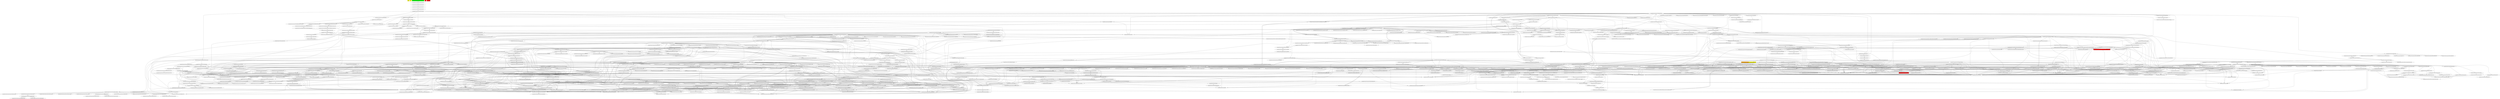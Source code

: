 digraph enhanced {
	"ochiai" [style=striped shape=box fillcolor="yellow"];
	"d4" [style=striped shape=box fillcolor="yellow"];
	"com.google.javascript.jscomp.InlineVariables$AliasCandidate#128" [style=striped shape=box fillcolor="orange:yellow"];
	"com.google.javascript.jscomp.ReferenceCollectingCallback$BasicBlock#555" [style=striped shape=box fillcolor="red"];
	"real" [style=striped shape=box fillcolor="red"];
	"com.google.javascript.jscomp.InlineVariablesTest#617" [style=striped shape=box fillcolor="green"];
	"com.google.javascript.jscomp.NodeUtil#838" [style=striped shape=box fillcolor="red"];
	"class changed" [style=striped shape=box fillcolor="red"];
	"com.google.common.collect.AbstractMapBasedMultiset$EntrySet#98" -> "com.google.common.collect.AbstractMapBasedMultiset$EntrySet#98";
	"com.google.common.collect.AbstractMapBasedMultiset#91" -> "com.google.common.collect.AbstractMapBasedMultiset$EntrySet#98";
	"com.google.javascript.rhino.jstype.JSTypeRegistry#230" -> "com.google.javascript.rhino.jstype.BooleanType#54" [style=bold];
	"com.google.common.collect.Maps#637" -> "com.google.common.collect.ImmutableEntry#34" [style=bold];
	"com.google.javascript.rhino.Node#1032" -> "com.google.javascript.rhino.Node#1032";
	"com.google.javascript.rhino.Node#1026" -> "com.google.javascript.rhino.Node#1032";
	"com.google.javascript.jscomp.parsing.IRFactory$TransformDispatcher#366" -> "com.google.javascript.jscomp.parsing.IRFactory$TransformDispatcher#382" [style=bold];
	"com.google.javascript.jscomp.JSSourceFile#78" -> "com.google.javascript.jscomp.SourceFile#94" [style=bold];
	"com.google.javascript.jscomp.CodePrinter$CompactCodePrinter#396" -> "com.google.javascript.jscomp.CodePrinter$CompactCodePrinter#429" [style=bold];
	"com.google.javascript.jscomp.mozilla.rhino.ObjToIntMap#362" -> "com.google.javascript.jscomp.mozilla.rhino.ObjToIntMap#326" [style=bold];
	"com.google.javascript.jscomp.Compiler#1339" -> "com.google.javascript.jscomp.CodePrinter$Builder#554";
	"com.google.javascript.rhino.jstype.UnionTypeBuilder#88" -> "com.google.javascript.rhino.jstype.BooleanType#50";
	"com.google.javascript.rhino.jstype.FunctionPrototypeType#55" -> "com.google.javascript.rhino.jstype.PrototypeObjectType#105";
	"com.google.javascript.rhino.jstype.PrototypeObjectType#96" -> "com.google.javascript.rhino.jstype.PrototypeObjectType#105";
	"com.google.javascript.rhino.jstype.InstanceObjectType#61" -> "com.google.javascript.rhino.jstype.PrototypeObjectType#105";
	"com.google.javascript.rhino.jstype.FunctionType#127" -> "com.google.javascript.rhino.jstype.PrototypeObjectType#105";
	"com.google.javascript.jscomp.mozilla.rhino.Parser#2517" -> "com.google.javascript.jscomp.mozilla.rhino.Parser#3295";
	"com.google.javascript.jscomp.Normalize#89" -> "com.google.javascript.jscomp.Normalize$NormalizeStatements#255";
	"com.google.common.collect.AbstractMapBasedMultiset$EntrySet#100" -> "com.google.common.collect.AbstractMapBasedMultiset#50" [style=bold];
	"com.google.javascript.jscomp.CodePrinter#640" -> "com.google.javascript.jscomp.CodePrinter$CompactCodePrinter#435";
	"com.google.common.collect.ImmutableSet#207" -> "com.google.common.collect.Collections2#151";
	"com.google.javascript.jscomp.Compiler#1339" -> "com.google.javascript.jscomp.CodePrinter$Builder#563";
	"com.google.javascript.jscomp.parsing.IRFactory#275" -> "com.google.javascript.jscomp.parsing.TypeSafeDispatcher#120" [style=bold];
	"com.google.javascript.rhino.Node#735" -> "com.google.javascript.rhino.Node$PropListItem#345";
	"com.google.javascript.rhino.Node$PropListItem#345" -> "com.google.javascript.rhino.Node$PropListItem#345";
	"com.google.javascript.jscomp.InlineVariables$InliningBehavior#199" -> "com.google.javascript.jscomp.InlineVariables$InliningBehavior#318";
	"com.google.common.collect.HashMultiset#35" -> "com.google.common.collect.AbstractMapBasedMultiset#229";
	"com.google.javascript.jscomp.mozilla.rhino.Parser#2177" -> "com.google.javascript.jscomp.mozilla.rhino.Parser#2190" [style=bold];
	"com.google.javascript.jscomp.Normalize$NormalizeStatements#351" -> "com.google.javascript.jscomp.Normalize$NormalizeStatements#480";
	"com.google.javascript.rhino.Node#1017" -> "com.google.javascript.rhino.Node#1026" [style=bold];
	"com.google.javascript.jscomp.CodeGenerator#77" -> "com.google.javascript.jscomp.NodeUtil#754";
	"com.google.javascript.jscomp.ReferenceCollectingCallback$Reference#510" -> "com.google.javascript.jscomp.NodeUtil#754";
	"com.google.javascript.jscomp.InlineVariables$IdentifyConstants#111" -> "com.google.javascript.jscomp.InlineVariables$IdentifyConstants#111";
	"com.google.javascript.jscomp.InlineVariables#77" -> "com.google.javascript.jscomp.InlineVariables$IdentifyConstants#111";
	"com.google.javascript.jscomp.NodeTraversal#443" -> "com.google.javascript.jscomp.NodeTraversal#443";
	"com.google.javascript.jscomp.NodeTraversal#265" -> "com.google.javascript.jscomp.NodeTraversal#443";
	"com.google.javascript.jscomp.NodeTraversal#484" -> "com.google.javascript.jscomp.NodeTraversal#443";
	"com.google.javascript.jscomp.NodeTraversal#250" -> "com.google.javascript.jscomp.NodeTraversal#443";
	"com.google.javascript.jscomp.NodeTraversal#425" -> "com.google.javascript.jscomp.NodeTraversal#200";
	"com.google.javascript.jscomp.NodeTraversal#434" -> "com.google.javascript.jscomp.NodeTraversal#200";
	"com.google.javascript.jscomp.Normalize#89" -> "com.google.javascript.jscomp.NodeTraversal#200";
	"com.google.javascript.jscomp.Normalize$PropogateConstantAnnotations#129" -> "com.google.javascript.jscomp.NodeTraversal#200";
	"com.google.javascript.jscomp.NodeTraversal#200" -> "com.google.javascript.jscomp.NodeTraversal#208";
	"com.google.javascript.jscomp.Normalize#532" -> "com.google.javascript.jscomp.NodeTraversal#208";
	"com.google.javascript.jscomp.parsing.IRFactory$TransformDispatcher#281" -> "com.google.javascript.jscomp.mozilla.rhino.Node$NodeIterator#379";
	"com.google.javascript.jscomp.parsing.IRFactory$TransformDispatcher#278" -> "com.google.javascript.jscomp.mozilla.rhino.Node$NodeIterator#379";
	"com.google.javascript.rhino.jstype.ValueType#54" -> "com.google.javascript.rhino.jstype.JSType#817";
	"com.google.javascript.rhino.jstype.PrototypeObjectType#408" -> "com.google.javascript.rhino.jstype.JSType#817";
	"com.google.javascript.jscomp.InlineVariables$InliningBehavior#318" -> "com.google.javascript.jscomp.DefaultCodingConvention#66";
	"com.google.javascript.jscomp.mozilla.rhino.Node#416" -> "com.google.javascript.jscomp.mozilla.rhino.Node$NodeIterator#374" [style=bold];
	"com.google.javascript.jscomp.SourceFile$Preloaded#296" -> "com.google.javascript.jscomp.SourceFile#79";
	"com.google.javascript.jscomp.JSSourceFile#72" -> "com.google.javascript.jscomp.SourceFile#79";
	"com.google.javascript.rhino.jstype.JSTypeRegistry#230" -> "com.google.javascript.rhino.jstype.StringType#54" [style=bold];
	"com.google.javascript.jscomp.InlineVariables$InliningBehavior#424" -> "com.google.javascript.jscomp.InlineVariables$IdentifyConstants#114";
	"com.google.javascript.rhino.jstype.UnionTypeBuilder#88" -> "com.google.javascript.rhino.jstype.StringType#50";
	"com.google.javascript.rhino.jstype.JSTypeRegistry#815" -> "com.google.javascript.rhino.jstype.AllType#70";
	"com.google.javascript.jscomp.mozilla.rhino.ScriptRuntime#3639" -> "com.google.javascript.jscomp.mozilla.rhino.ScriptRuntime#3691";
	"com.google.common.collect.RegularImmutableMap#38" -> "com.google.common.collect.ImmutableEntry#44";
	"com.google.common.collect.ImmutableMap$Builder#182" -> "com.google.common.collect.ImmutableEntry#44";
	"com.google.common.collect.RegularImmutableMap#38" -> "com.google.common.collect.ImmutableEntry#40";
	"com.google.common.collect.ImmutableMap$Builder#182" -> "com.google.common.collect.ImmutableEntry#40";
	"com.google.javascript.rhino.jstype.JSTypeRegistry#230" -> "com.google.javascript.rhino.jstype.AllType#55" [style=bold];
	"com.google.javascript.rhino.jstype.JSTypeRegistry#1096" -> "com.google.javascript.rhino.jstype.JSTypeRegistry#945" [style=bold];
	"com.google.javascript.jscomp.parsing.IRFactory$TransformDispatcher#281" -> "com.google.javascript.jscomp.mozilla.rhino.Node$NodeIterator#368";
	"com.google.javascript.jscomp.mozilla.rhino.Node$NodeIterator#368" -> "com.google.javascript.jscomp.mozilla.rhino.Node$NodeIterator#368";
	"com.google.javascript.jscomp.parsing.IRFactory$TransformDispatcher#278" -> "com.google.javascript.jscomp.mozilla.rhino.Node$NodeIterator#368";
	"com.google.javascript.jscomp.mozilla.rhino.Context#418" -> "com.google.javascript.jscomp.mozilla.rhino.ContextFactory#501" [style=bold];
	"com.google.javascript.rhino.jstype.JSTypeRegistry#588" -> "com.google.javascript.rhino.jstype.FunctionType#610" [style=bold];
	"com.google.javascript.jscomp.parsing.IRFactory$TransformDispatcher#278" -> "com.google.javascript.jscomp.parsing.IRFactory$TransformDispatcher#366" [style=bold];
	"com.google.common.collect.ImmutableMap$Builder#197" -> "com.google.common.collect.ImmutableMap$Builder#202" [style=bold];
	"com.google.javascript.jscomp.InlineVariables$InliningBehavior#491" -> "com.google.javascript.jscomp.InlineVariables$InliningBehavior#598";
	"com.google.javascript.jscomp.InlineVariables$InliningBehavior#637" -> "com.google.javascript.jscomp.InlineVariables$InliningBehavior#598";
	"com.google.javascript.jscomp.parsing.ParserRunner#85" -> "com.google.javascript.jscomp.mozilla.rhino.Parser#152";
	"com.google.javascript.jscomp.InlineVariables$InliningBehavior#228" -> "com.google.javascript.jscomp.InlineVariables$InliningBehavior#354";
	"com.google.javascript.rhino.Node#793" -> "com.google.javascript.rhino.Node#735";
	"com.google.javascript.rhino.Node#806" -> "com.google.javascript.rhino.Node#735";
	"com.google.javascript.jscomp.ReferenceCollectingCallback$ReferenceCollection#329" -> "com.google.javascript.jscomp.ReferenceCollectingCallback$ReferenceCollection#291";
	"com.google.javascript.jscomp.Normalize$NormalizeStatements#351" -> "com.google.javascript.jscomp.Normalize$NormalizeStatements#456" [style=bold];
	"com.google.javascript.jscomp.LineNumberCheck#52" -> "com.google.javascript.jscomp.NodeTraversal#425";
	"com.google.javascript.jscomp.Normalize#89" -> "com.google.javascript.jscomp.NodeTraversal#425";
	"com.google.javascript.jscomp.PrepareAst#57" -> "com.google.javascript.jscomp.NodeTraversal#425";
	"com.google.javascript.jscomp.ReferenceCollectingCallback#100" -> "com.google.javascript.jscomp.NodeTraversal#425";
	"com.google.common.collect.RegularImmutableMap#29" -> "com.google.common.collect.RegularImmutableMap#29";
	"com.google.common.collect.ImmutableMap$Builder#182" -> "com.google.common.collect.RegularImmutableMap#29";
	"com.google.javascript.rhino.jstype.JSTypeRegistry#558" -> "com.google.javascript.rhino.jstype.BooleanType#103";
	"com.google.javascript.jscomp.CodeGenerator#77" -> "com.google.javascript.jscomp.CodePrinter$MappedCodePrinter#85" [style=bold];
	"com.google.javascript.jscomp.CodeConsumer#110" -> "com.google.javascript.jscomp.CodePrinter$CompactCodePrinter#463";
	"com.google.javascript.jscomp.CodeConsumer#211" -> "com.google.javascript.jscomp.CodePrinter$CompactCodePrinter#463";
	"com.google.javascript.jscomp.CodeConsumer#183" -> "com.google.javascript.jscomp.CodePrinter$CompactCodePrinter#463";
	"com.google.javascript.jscomp.CodeConsumer#106" -> "com.google.javascript.jscomp.CodePrinter$CompactCodePrinter#463";
	"com.google.javascript.jscomp.CodeConsumer#229" -> "com.google.javascript.jscomp.CodePrinter$CompactCodePrinter#463";
	"com.google.javascript.jscomp.mozilla.rhino.ast.VariableInitializer#81" -> "com.google.javascript.jscomp.mozilla.rhino.ast.AstNode#182";
	"com.google.javascript.jscomp.mozilla.rhino.ast.ParenthesizedExpression#73" -> "com.google.javascript.jscomp.mozilla.rhino.ast.AstNode#182";
	"com.google.javascript.jscomp.mozilla.rhino.ast.ExpressionStatement#106" -> "com.google.javascript.jscomp.mozilla.rhino.ast.AstNode#182";
	"com.google.javascript.jscomp.mozilla.rhino.Parser#322" -> "com.google.javascript.jscomp.mozilla.rhino.TokenStream#299";
	"com.google.javascript.jscomp.mozilla.rhino.Parser#1875" -> "com.google.javascript.jscomp.mozilla.rhino.TokenStream#299";
	"com.google.javascript.jscomp.mozilla.rhino.ast.FunctionNode#136" -> "com.google.javascript.jscomp.mozilla.rhino.ast.ScriptNode#85";
	"com.google.javascript.jscomp.mozilla.rhino.ast.AstRoot#70" -> "com.google.javascript.jscomp.mozilla.rhino.ast.ScriptNode#85";
	"com.google.common.collect.HashMultiset#35" -> "com.google.common.collect.AbstractMapBasedMultiset#91";
	"com.google.javascript.jscomp.CompilerTestCase$BlackHoleErrorManager#889" -> "com.google.javascript.jscomp.Compiler#194";
	"com.google.javascript.jscomp.Compiler#213" -> "com.google.javascript.jscomp.Compiler#194";
	"com.google.javascript.jscomp.mozilla.rhino.Parser#1875" -> "com.google.javascript.jscomp.mozilla.rhino.Parser#380";
	"com.google.javascript.jscomp.mozilla.rhino.Parser#2434" -> "com.google.javascript.jscomp.mozilla.rhino.Parser#380";
	"com.google.javascript.jscomp.mozilla.rhino.Parser#1277" -> "com.google.javascript.jscomp.mozilla.rhino.Parser#380";
	"com.google.javascript.jscomp.mozilla.rhino.Parser#2138" -> "com.google.javascript.jscomp.mozilla.rhino.Parser#380";
	"com.google.javascript.jscomp.mozilla.rhino.Parser#2114" -> "com.google.javascript.jscomp.mozilla.rhino.Parser#380";
	"com.google.javascript.jscomp.mozilla.rhino.Parser#622" -> "com.google.javascript.jscomp.mozilla.rhino.Parser#380";
	"com.google.javascript.jscomp.mozilla.rhino.Parser#413" -> "com.google.javascript.jscomp.mozilla.rhino.Parser#380";
	"com.google.javascript.jscomp.mozilla.rhino.Parser#2177" -> "com.google.javascript.jscomp.mozilla.rhino.Parser#380";
	"com.google.javascript.jscomp.mozilla.rhino.Parser#2164" -> "com.google.javascript.jscomp.mozilla.rhino.Parser#380";
	"com.google.javascript.jscomp.mozilla.rhino.Parser#773" -> "com.google.javascript.jscomp.mozilla.rhino.Parser#380";
	"com.google.javascript.jscomp.mozilla.rhino.Parser#2151" -> "com.google.javascript.jscomp.mozilla.rhino.Parser#380";
	"com.google.javascript.jscomp.mozilla.rhino.Parser#693" -> "com.google.javascript.jscomp.mozilla.rhino.Parser#380";
	"com.google.javascript.jscomp.mozilla.rhino.Parser#2060" -> "com.google.javascript.jscomp.mozilla.rhino.Parser#380";
	"com.google.javascript.jscomp.mozilla.rhino.Parser#2190" -> "com.google.javascript.jscomp.mozilla.rhino.Parser#380";
	"com.google.javascript.rhino.Node#735" -> "com.google.javascript.rhino.Node#727";
	"com.google.javascript.rhino.Node#777" -> "com.google.javascript.rhino.Node#727";
	"com.google.javascript.rhino.Node#898" -> "com.google.javascript.rhino.Node#727";
	"com.google.javascript.rhino.Node#765" -> "com.google.javascript.rhino.Node#727";
	"com.google.javascript.jscomp.Normalize$VerifyConstants#181" -> "com.google.javascript.jscomp.NodeTraversal#434";
	"com.google.common.collect.ImmutableMap#103" -> "com.google.common.collect.RegularImmutableMap#38";
	"com.google.common.collect.ImmutableMap$Builder#202" -> "com.google.common.collect.RegularImmutableMap#38";
	"com.google.javascript.jscomp.mozilla.rhino.Node#220" -> "com.google.javascript.jscomp.mozilla.rhino.Node#520" [style=bold];
	"com.google.javascript.jscomp.mozilla.rhino.ast.VariableDeclaration#72" -> "com.google.javascript.jscomp.mozilla.rhino.ast.AstNode#171";
	"com.google.javascript.jscomp.mozilla.rhino.ast.Name#84" -> "com.google.javascript.jscomp.mozilla.rhino.ast.AstNode#171";
	"com.google.javascript.jscomp.mozilla.rhino.ast.Block#63" -> "com.google.javascript.jscomp.mozilla.rhino.ast.AstNode#171";
	"com.google.javascript.jscomp.mozilla.rhino.ast.FunctionCall#68" -> "com.google.javascript.jscomp.mozilla.rhino.ast.AstNode#171";
	"com.google.javascript.jscomp.mozilla.rhino.ast.NumberLiteral#70" -> "com.google.javascript.jscomp.mozilla.rhino.ast.AstNode#171";
	"com.google.javascript.jscomp.CompilerTestCase#360" -> "com.google.javascript.jscomp.JSSourceFile#55";
	"com.google.javascript.jscomp.CompilerTestCase#827" -> "com.google.javascript.jscomp.JSSourceFile#55";
	"com.google.javascript.jscomp.Tracer#422" -> "com.google.javascript.jscomp.Tracer#968";
	"com.google.javascript.jscomp.Tracer#251" -> "com.google.javascript.jscomp.Tracer#968";
	"com.google.javascript.jscomp.CodePrinter$CompactCodePrinter#429" -> "com.google.javascript.jscomp.CodePrinter$MappedCodePrinter#58";
	"com.google.javascript.jscomp.parsing.IRFactory$TransformDispatcher#278" -> "com.google.javascript.rhino.Node#1098";
	"com.google.javascript.jscomp.parsing.IRFactory$TransformDispatcher#499" -> "com.google.javascript.rhino.Node#1098";
	"com.google.javascript.jscomp.parsing.IRFactory$TransformDispatcher#577" -> "com.google.javascript.rhino.Node#1098";
	"com.google.javascript.jscomp.parsing.IRFactory#185" -> "com.google.javascript.rhino.Node#1098";
	"com.google.common.collect.HashMultiset#70" -> "com.google.common.collect.AbstractMapBasedMultiset#65";
	"com.google.javascript.jscomp.mozilla.rhino.Parser#2321" -> "com.google.javascript.jscomp.mozilla.rhino.ast.UnaryExpression#93";
	"com.google.javascript.jscomp.mozilla.rhino.ObjToIntMap#362" -> "com.google.javascript.jscomp.mozilla.rhino.ObjToIntMap#304" [style=bold];
	"com.google.javascript.jscomp.CompilerTestCase#643" -> "com.google.javascript.jscomp.InlineVariablesTest#42";
	"com.google.javascript.jscomp.ReferenceCollectingCallback#115" -> "com.google.javascript.jscomp.ReferenceCollectingCallback#194";
	"com.google.javascript.jscomp.Scope#428" -> "com.google.javascript.jscomp.Scope#428";
	"com.google.javascript.jscomp.Normalize$PropogateConstantAnnotations#135" -> "com.google.javascript.jscomp.Scope#428";
	"com.google.javascript.jscomp.ReferenceCollectingCallback#115" -> "com.google.javascript.jscomp.Scope#428";
	"com.google.javascript.jscomp.Normalize$VerifyConstants#193" -> "com.google.javascript.jscomp.Scope#428";
	"com.google.javascript.jscomp.InlineVariables$InliningBehavior#299" -> "com.google.javascript.jscomp.Scope#428";
	"com.google.javascript.rhino.Node#499" -> "com.google.javascript.rhino.Node$NumberNode#248" [style=bold];
	"com.google.javascript.jscomp.CodeConsumer#211" -> "com.google.javascript.jscomp.CodePrinter$CompactCodePrinter#440";
	"com.google.javascript.jscomp.CodeConsumer#233" -> "com.google.javascript.jscomp.CodePrinter$CompactCodePrinter#440";
	"com.google.javascript.jscomp.CodeConsumer#265" -> "com.google.javascript.jscomp.CodePrinter$CompactCodePrinter#440";
	"com.google.javascript.jscomp.mozilla.rhino.ast.NumberLiteral#79" -> "com.google.javascript.jscomp.mozilla.rhino.Node#552" [style=bold];
	"com.google.javascript.rhino.jstype.FunctionParamBuilder#122" -> "com.google.javascript.rhino.Node#511";
	"com.google.javascript.jscomp.parsing.IRFactory$TransformDispatcher#278" -> "com.google.javascript.rhino.Node#511";
	"com.google.javascript.jscomp.parsing.IRFactory$TransformDispatcher#278" -> "com.google.javascript.jscomp.mozilla.rhino.ast.ScriptNode#93";
	"com.google.javascript.jscomp.parsing.IRFactory#125" -> "com.google.javascript.jscomp.mozilla.rhino.ast.ScriptNode#93";
	"com.google.common.collect.HashMultiset#35" -> "com.google.common.collect.AbstractMapBasedMultiset#243";
	"com.google.javascript.jscomp.RhinoErrorReporter#70" -> "com.google.common.collect.ImmutableMap#103" [style=bold];
	"com.google.javascript.jscomp.mozilla.rhino.ast.AstNode#235" -> "com.google.javascript.jscomp.mozilla.rhino.ast.AstNode#198";
	"com.google.javascript.jscomp.Compiler#168" -> "com.google.javascript.jscomp.Compiler#175";
	"com.google.javascript.jscomp.Compiler#1339" -> "com.google.javascript.jscomp.CodePrinter$Builder#545";
	"com.google.javascript.rhino.jstype.JSTypeRegistry#230" -> "com.google.javascript.rhino.jstype.ErrorFunctionType#53" [style=bold];
	"com.google.javascript.rhino.jstype.JSTypeRegistry#748" -> "com.google.javascript.rhino.jstype.JSTypeRegistry#744";
	"com.google.javascript.rhino.jstype.JSTypeRegistry#837" -> "com.google.javascript.rhino.jstype.JSTypeRegistry#744";
	"com.google.javascript.rhino.testing.BaseJSTypeTestCase#226" -> "com.google.javascript.rhino.jstype.JSTypeRegistry#744";
	"com.google.javascript.rhino.jstype.JSTypeRegistry#532" -> "com.google.javascript.rhino.jstype.JSTypeRegistry#744";
	"com.google.javascript.rhino.jstype.JSTypeRegistry#752" -> "com.google.javascript.rhino.jstype.JSTypeRegistry#744";
	"com.google.javascript.rhino.jstype.ErrorFunctionType#53" -> "com.google.javascript.rhino.jstype.JSTypeRegistry#744";
	"com.google.javascript.rhino.jstype.JSType#111" -> "com.google.javascript.rhino.jstype.JSTypeRegistry#744";
	"com.google.javascript.rhino.Node#793" -> "com.google.javascript.rhino.Node#746";
	"com.google.javascript.rhino.jstype.PrototypeObjectType#105" -> "com.google.javascript.rhino.jstype.JSTypeRegistry#748";
	"com.google.javascript.jscomp.Scope#302" -> "com.google.javascript.rhino.jstype.JSTypeRegistry#748";
	"com.google.javascript.rhino.testing.BaseJSTypeTestCase#226" -> "com.google.javascript.rhino.jstype.JSTypeRegistry#748";
	"com.google.javascript.rhino.jstype.FunctionType#127" -> "com.google.javascript.rhino.jstype.JSTypeRegistry#748";
	"com.google.javascript.jscomp.mozilla.rhino.Parser#1277" -> "com.google.javascript.jscomp.mozilla.rhino.ast.Scope#133" [style=bold];
	"com.google.javascript.jscomp.mozilla.rhino.Parser#2607" -> "com.google.javascript.jscomp.mozilla.rhino.Node#543";
	"com.google.javascript.jscomp.mozilla.rhino.Parser#2517" -> "com.google.javascript.jscomp.mozilla.rhino.Node#543";
	"com.google.javascript.jscomp.mozilla.rhino.Parser#1875" -> "com.google.javascript.jscomp.mozilla.rhino.Node#543";
	"com.google.javascript.jscomp.mozilla.rhino.Parser#1734" -> "com.google.javascript.jscomp.mozilla.rhino.Node#543";
	"com.google.javascript.jscomp.mozilla.rhino.Parser#2877" -> "com.google.javascript.jscomp.mozilla.rhino.Node#543";
	"com.google.javascript.jscomp.mozilla.rhino.Parser#1277" -> "com.google.javascript.jscomp.mozilla.rhino.Node#543";
	"com.google.javascript.jscomp.mozilla.rhino.Parser#622" -> "com.google.javascript.jscomp.mozilla.rhino.Node#543";
	"com.google.javascript.jscomp.mozilla.rhino.Parser#2233" -> "com.google.javascript.jscomp.mozilla.rhino.Node#543";
	"com.google.javascript.jscomp.mozilla.rhino.Parser#2321" -> "com.google.javascript.jscomp.mozilla.rhino.Node#543";
	"com.google.javascript.jscomp.mozilla.rhino.ast.ExpressionStatement#122" -> "com.google.javascript.jscomp.mozilla.rhino.Node#543";
	"com.google.javascript.jscomp.mozilla.rhino.Parser#2462" -> "com.google.javascript.jscomp.mozilla.rhino.Node#543";
	"com.google.javascript.jscomp.mozilla.rhino.Parser#3230" -> "com.google.javascript.jscomp.mozilla.rhino.Node#543";
	"com.google.javascript.jscomp.mozilla.rhino.Parser#989" -> "com.google.javascript.jscomp.mozilla.rhino.Node#543";
	"com.google.javascript.jscomp.mozilla.rhino.Parser#898" -> "com.google.javascript.jscomp.mozilla.rhino.Node#543";
	"com.google.javascript.jscomp.mozilla.rhino.Parser#2321" -> "com.google.javascript.jscomp.mozilla.rhino.Parser#395";
	"com.google.javascript.jscomp.JSSourceFile#55" -> "com.google.javascript.jscomp.JSSourceFile#72" [style=bold];
	"com.google.javascript.jscomp.JsAst#78" -> "com.google.javascript.jscomp.JSSourceFile#78";
	"com.google.javascript.jscomp.mozilla.rhino.ast.FunctionNode#237" -> "com.google.javascript.jscomp.mozilla.rhino.ast.AstNode#191";
	"com.google.javascript.jscomp.mozilla.rhino.Parser#2517" -> "com.google.javascript.jscomp.mozilla.rhino.ast.AstNode#191";
	"com.google.javascript.jscomp.mozilla.rhino.ast.AstNode#287" -> "com.google.javascript.jscomp.mozilla.rhino.ast.AstNode#191";
	"com.google.javascript.jscomp.mozilla.rhino.ast.UnaryExpression#93" -> "com.google.javascript.jscomp.mozilla.rhino.ast.AstNode#191";
	"com.google.javascript.jscomp.mozilla.rhino.Parser#2877" -> "com.google.javascript.jscomp.mozilla.rhino.ast.AstNode#191";
	"com.google.javascript.jscomp.mozilla.rhino.ast.AstNode#207" -> "com.google.javascript.jscomp.mozilla.rhino.ast.AstNode#191";
	"com.google.javascript.jscomp.mozilla.rhino.Parser#1099" -> "com.google.javascript.jscomp.mozilla.rhino.ast.AstNode#191";
	"com.google.javascript.jscomp.mozilla.rhino.ast.InfixExpression#85" -> "com.google.javascript.jscomp.mozilla.rhino.ast.AstNode#191";
	"com.google.javascript.jscomp.mozilla.rhino.Parser#276" -> "com.google.javascript.jscomp.mozilla.rhino.ast.AstNode#191";
	"com.google.javascript.jscomp.mozilla.rhino.Parser#693" -> "com.google.javascript.jscomp.mozilla.rhino.ast.AstNode#191";
	"com.google.javascript.jscomp.mozilla.rhino.ast.ParenthesizedExpression#67" -> "com.google.javascript.jscomp.mozilla.rhino.ast.AstNode#191";
	"com.google.javascript.jscomp.mozilla.rhino.ast.AstNode#263" -> "com.google.javascript.jscomp.mozilla.rhino.ast.AstNode#191";
	"com.google.javascript.jscomp.mozilla.rhino.ast.InfixExpression#92" -> "com.google.javascript.jscomp.mozilla.rhino.ast.AstNode#191";
	"com.google.javascript.jscomp.mozilla.rhino.Parser#2060" -> "com.google.javascript.jscomp.mozilla.rhino.ast.AstNode#191";
	"com.google.javascript.jscomp.mozilla.rhino.ast.Loop#74" -> "com.google.javascript.jscomp.mozilla.rhino.ast.AstNode#191";
	"com.google.javascript.jscomp.mozilla.rhino.ast.ExpressionStatement#91" -> "com.google.javascript.jscomp.mozilla.rhino.ast.AstNode#191";
	"com.google.javascript.jscomp.CompilerTestCase#827" -> "com.google.common.base.Joiner#176";
	"com.google.javascript.jscomp.CompilerTestCase#643" -> "com.google.common.base.Joiner#176";
	"com.google.common.collect.ImmutableMap#103" -> "com.google.common.collect.ImmutableMap#136";
	"com.google.common.collect.ImmutableMap$Builder#171" -> "com.google.common.collect.ImmutableMap#136";
	"com.google.javascript.jscomp.CodeConsumer#153" -> "com.google.javascript.jscomp.CodeConsumer#211";
	"com.google.javascript.jscomp.CodeGenerator#65" -> "com.google.javascript.jscomp.CodeConsumer#211";
	"com.google.javascript.jscomp.CodeConsumer#265" -> "com.google.javascript.jscomp.CodeConsumer#211";
	"com.google.javascript.jscomp.CodeConsumer#91" -> "com.google.javascript.jscomp.CodeConsumer#211";
	"com.google.javascript.jscomp.ReferenceCollectingCallback$Reference#510" -> "com.google.javascript.jscomp.ReferenceCollectingCallback$Reference#497";
	"com.google.javascript.rhino.testing.BaseJSTypeTestCase#226" -> "com.google.javascript.rhino.jstype.JSTypeRegistry#752";
	"com.google.javascript.jscomp.Normalize$NormalizeStatements#351" -> "com.google.javascript.jscomp.Normalize$NormalizeStatements#414" [style=bold];
	"com.google.javascript.jscomp.mozilla.rhino.Parser#2462" -> "com.google.javascript.jscomp.mozilla.rhino.Parser#2800";
	"com.google.javascript.jscomp.CompilerOptions#803" -> "com.google.javascript.jscomp.DiagnosticGroupWarningsGuard#31" [style=bold];
	"com.google.javascript.jscomp.CompilerTestCase#901" -> "com.google.javascript.jscomp.Compiler#168";
	"com.google.javascript.jscomp.NodeTraversal#443" -> "com.google.javascript.jscomp.NodeTraversal#627";
	"com.google.javascript.jscomp.mozilla.rhino.TokenStream#1281" -> "com.google.javascript.jscomp.mozilla.rhino.TokenStream#1402";
	"com.google.javascript.jscomp.mozilla.rhino.Parser#2517" -> "com.google.javascript.jscomp.mozilla.rhino.ast.FunctionCall#89";
	"com.google.javascript.jscomp.mozilla.rhino.TokenStream#320" -> "com.google.javascript.jscomp.mozilla.rhino.ScriptRuntime#432";
	"com.google.javascript.rhino.Node#1374" -> "com.google.javascript.rhino.Node$NumberNode#269";
	"com.google.javascript.jscomp.CompilerTestCase#486" -> "com.google.javascript.jscomp.CompilerTestCase#258";
	"com.google.javascript.rhino.jstype.UnionTypeBuilder#137" -> "com.google.javascript.rhino.jstype.UnionType#81" [style=bold];
	"com.google.javascript.jscomp.parsing.Config#71" -> "com.google.common.collect.ImmutableMap#125";
	"com.google.common.collect.ImmutableMap#297" -> "com.google.common.collect.RegularImmutableMap#70" [style=bold];
	"com.google.javascript.jscomp.mozilla.rhino.Parser#773" -> "com.google.javascript.jscomp.mozilla.rhino.ast.FunctionNode#322";
	"com.google.javascript.jscomp.mozilla.rhino.ContextFactory#440" -> "com.google.javascript.jscomp.mozilla.rhino.Kit#316";
	"com.google.javascript.jscomp.mozilla.rhino.ContextFactory#451" -> "com.google.javascript.jscomp.mozilla.rhino.Kit#316";
	"com.google.javascript.jscomp.Compiler#271" -> "com.google.javascript.jscomp.Compiler#397" [style=bold];
	"com.google.javascript.jscomp.InlineVariables$InliningBehavior#607" -> "com.google.javascript.jscomp.ReferenceCollectingCallback$Reference#485";
	"com.google.javascript.jscomp.InlineVariables$InliningBehavior#384" -> "com.google.javascript.jscomp.ReferenceCollectingCallback$Reference#485";
	"com.google.javascript.jscomp.InlineVariables$InliningBehavior#407" -> "com.google.javascript.jscomp.ReferenceCollectingCallback$Reference#485";
	"com.google.javascript.jscomp.InlineVariables$InliningBehavior#598" -> "com.google.javascript.jscomp.ReferenceCollectingCallback$Reference#485";
	"com.google.javascript.jscomp.InlineVariables$InliningBehavior#607" -> "com.google.javascript.jscomp.ReferenceCollectingCallback$Reference#489";
	"com.google.javascript.jscomp.InlineVariables$InliningBehavior#228" -> "com.google.javascript.jscomp.ReferenceCollectingCallback$Reference#489";
	"com.google.javascript.jscomp.InlineVariables$InliningBehavior#384" -> "com.google.javascript.jscomp.ReferenceCollectingCallback$Reference#489";
	"com.google.javascript.jscomp.InlineVariables$InliningBehavior#407" -> "com.google.javascript.jscomp.ReferenceCollectingCallback$Reference#489";
	"com.google.javascript.jscomp.ReferenceCollectingCallback$Reference#476" -> "com.google.javascript.jscomp.ReferenceCollectingCallback$Reference#489";
	"com.google.common.base.Joiner#176" -> "com.google.common.base.Joiner#168";
	"com.google.javascript.jscomp.CompilerTestCase#643" -> "com.google.common.base.Joiner#168";
	"com.google.javascript.jscomp.InlineVariables$InliningBehavior#384" -> "com.google.javascript.jscomp.ReferenceCollectingCallback$Reference#493";
	"com.google.javascript.jscomp.InlineVariables$InliningBehavior#598" -> "com.google.javascript.jscomp.ReferenceCollectingCallback$Reference#493";
	"com.google.javascript.jscomp.mozilla.rhino.Parser#435" -> "com.google.javascript.jscomp.mozilla.rhino.ast.Scope#116" [style=bold];
	"com.google.javascript.jscomp.CodeGenerator#77" -> "com.google.javascript.rhino.Node$NumberNode#259";
	"com.google.javascript.rhino.Node#898" -> "com.google.javascript.rhino.Node$NumberNode#259";
	"com.google.javascript.rhino.Node$NumberNode#269" -> "com.google.javascript.rhino.Node$NumberNode#259";
	"com.google.javascript.jscomp.parsing.IRFactory$TransformDispatcher#499" -> "com.google.javascript.jscomp.mozilla.rhino.ast.FunctionCall#79";
	"com.google.javascript.jscomp.mozilla.rhino.CompilerEnvirons#68" -> "com.google.javascript.jscomp.mozilla.rhino.Context#2188" [style=bold];
	"com.google.javascript.jscomp.mozilla.rhino.ast.UnaryExpression#93" -> "com.google.javascript.jscomp.mozilla.rhino.ast.UnaryExpression#120" [style=bold];
	"com.google.javascript.rhino.jstype.JSTypeRegistry#221" -> "com.google.javascript.rhino.jstype.JSTypeRegistry#532" [style=bold];
	"com.google.javascript.jscomp.InlineVariables$InliningBehavior#171" -> "com.google.javascript.jscomp.ReferenceCollectingCallback$Reference#476";
	"com.google.javascript.jscomp.InlineVariables$InliningBehavior#228" -> "com.google.javascript.jscomp.ReferenceCollectingCallback$Reference#476";
	"com.google.javascript.jscomp.InlineVariables$InliningBehavior#637" -> "com.google.javascript.jscomp.ReferenceCollectingCallback$Reference#476";
	"com.google.javascript.jscomp.mozilla.rhino.Parser#989" -> "com.google.javascript.jscomp.mozilla.rhino.Parser#1734";
	"com.google.javascript.jscomp.mozilla.rhino.Parser#3309" -> "com.google.javascript.jscomp.mozilla.rhino.ast.UnaryExpression#126";
	"com.google.javascript.jscomp.parsing.IRFactory$TransformDispatcher#278" -> "com.google.javascript.jscomp.mozilla.rhino.ast.UnaryExpression#126";
	"com.google.javascript.jscomp.CompilerTestCase#258" -> "com.google.javascript.jscomp.CompilerTestCase#270";
	"com.google.javascript.jscomp.Compiler#1521" -> "com.google.javascript.jscomp.CompilerOptions#915" [style=bold];
	"com.google.javascript.jscomp.CompilerTestCase#140" -> "com.google.javascript.jscomp.CompilerOptions#911";
	"com.google.javascript.jscomp.InlineVariables$InliningBehavior#491" -> "com.google.javascript.jscomp.ReferenceCollectingCallback$Reference#481";
	"com.google.javascript.jscomp.ReferenceCollectingCallback$ReferenceCollection#244" -> "com.google.javascript.jscomp.ReferenceCollectingCallback$Reference#481";
	"com.google.javascript.jscomp.mozilla.rhino.ast.InfixExpression#85" -> "com.google.javascript.jscomp.mozilla.rhino.ast.AstNode#163";
	"com.google.javascript.jscomp.mozilla.rhino.ast.Name#61" -> "com.google.javascript.jscomp.mozilla.rhino.ast.AstNode#163";
	"com.google.javascript.jscomp.mozilla.rhino.ast.UnaryExpression#93" -> "com.google.javascript.jscomp.mozilla.rhino.ast.AstNode#163";
	"com.google.javascript.jscomp.mozilla.rhino.ast.Jump#61" -> "com.google.javascript.jscomp.mozilla.rhino.ast.AstNode#163";
	"com.google.javascript.jscomp.mozilla.rhino.ast.AstNode#171" -> "com.google.javascript.jscomp.mozilla.rhino.ast.AstNode#163";
	"com.google.javascript.jscomp.mozilla.rhino.ast.AstNode#182" -> "com.google.javascript.jscomp.mozilla.rhino.ast.AstNode#163";
	"com.google.javascript.jscomp.mozilla.rhino.Parser#2517" -> "com.google.javascript.jscomp.mozilla.rhino.ast.FunctionCall#68";
	"com.google.javascript.jscomp.CodeGenerator#77" -> "com.google.javascript.jscomp.CodePrinter$MappedCodePrinter#108" [style=bold];
	"com.google.javascript.jscomp.MakeDeclaredNamesUnique#100" -> "com.google.javascript.jscomp.NodeTraversal#608";
	"com.google.javascript.jscomp.MakeDeclaredNamesUnique#66" -> "com.google.javascript.jscomp.NodeTraversal#608";
	"com.google.javascript.jscomp.MakeDeclaredNamesUnique#108" -> "com.google.javascript.jscomp.NodeUtil#1195";
	"com.google.javascript.jscomp.InlineVariables$InliningBehavior#607" -> "com.google.javascript.jscomp.NodeUtil#1195";
	"com.google.javascript.jscomp.MakeDeclaredNamesUnique#190" -> "com.google.javascript.jscomp.NodeUtil#1195";
	"com.google.javascript.jscomp.NodeUtil#1204" -> "com.google.javascript.jscomp.NodeUtil#1195";
	"com.google.javascript.jscomp.Normalize$NormalizeStatements#480" -> "com.google.javascript.jscomp.NodeUtil#1195";
	"com.google.javascript.jscomp.Compiler#271" -> "com.google.javascript.jscomp.Compiler#370" [style=bold];
	"com.google.javascript.jscomp.ReferenceCollectingCallback$ReferenceCollection#291" -> "com.google.javascript.jscomp.ReferenceCollectingCallback$Reference#467";
	"com.google.javascript.jscomp.ReferenceCollectingCallback$ReferenceCollection#370" -> "com.google.javascript.jscomp.ReferenceCollectingCallback$Reference#467";
	"com.google.javascript.jscomp.ReferenceCollectingCallback$Reference#497" -> "com.google.javascript.jscomp.NodeUtil#925";
	"com.google.javascript.jscomp.Normalize$NormalizeStatements#414" -> "com.google.javascript.jscomp.NodeUtil#925";
	"com.google.javascript.rhino.jstype.PrototypeObjectType#453" -> "com.google.javascript.rhino.jstype.FunctionPrototypeType#48";
	"com.google.javascript.rhino.jstype.ObjectType#338" -> "com.google.javascript.rhino.jstype.FunctionPrototypeType#48";
	"com.google.javascript.rhino.jstype.ObjectType#405" -> "com.google.javascript.rhino.jstype.FunctionPrototypeType#48";
	"com.google.javascript.rhino.jstype.FunctionType#524" -> "com.google.javascript.rhino.jstype.FunctionPrototypeType#48";
	"com.google.javascript.rhino.jstype.ObjectType#382" -> "com.google.javascript.rhino.jstype.FunctionPrototypeType#48";
	"com.google.javascript.jscomp.Compiler#175" -> "com.google.javascript.jscomp.GoogleCodingConvention#32";
	"com.google.javascript.jscomp.CompilerTestCase#148" -> "com.google.javascript.jscomp.GoogleCodingConvention#32";
	"com.google.javascript.rhino.jstype.JSTypeRegistry#1180" -> "com.google.javascript.rhino.jstype.PrototypeObjectType#96" [style=bold];
	"com.google.javascript.jscomp.NodeTraversal#608" -> "com.google.javascript.jscomp.NodeTraversal#612" [style=bold];
	"com.google.javascript.jscomp.CompilerInput#82" -> "com.google.javascript.jscomp.JsAst#43";
	"com.google.javascript.jscomp.InlineVariables$InliningBehavior#228" -> "com.google.javascript.jscomp.InlineVariables$AliasCandidate#128";
	"com.google.javascript.jscomp.LightweightMessageFormatter#50" -> "com.google.javascript.jscomp.AbstractMessageFormatter#33";
	"com.google.javascript.rhino.jstype.FunctionType#274" -> "com.google.javascript.rhino.jstype.FunctionPrototypeType#55";
	"com.google.javascript.rhino.jstype.JSTypeRegistry#230" -> "com.google.javascript.rhino.jstype.FunctionPrototypeType#55";
	"com.google.javascript.rhino.jstype.FunctionType#429" -> "com.google.javascript.rhino.jstype.FunctionPrototypeType#55";
	"com.google.javascript.rhino.jstype.FunctionPrototypeType#62" -> "com.google.javascript.rhino.jstype.FunctionPrototypeType#55";
	"com.google.javascript.jscomp.ReferenceCollectingCallback$BasicBlock#576" -> "com.google.javascript.jscomp.ReferenceCollectingCallback$BasicBlock#565";
	"com.google.javascript.jscomp.mozilla.rhino.Parser#2517" -> "com.google.javascript.jscomp.mozilla.rhino.Parser#2607";
	"com.google.javascript.jscomp.ErrorFormat$2#38" -> "com.google.javascript.jscomp.AbstractMessageFormatter#38";
	"com.google.javascript.jscomp.parsing.IRFactory$TransformDispatcher#278" -> "com.google.javascript.jscomp.mozilla.rhino.ast.UnaryExpression#143";
	"com.google.javascript.jscomp.CompilerTestCase#827" -> "com.google.javascript.jscomp.Compiler#1611";
	"com.google.javascript.jscomp.Compiler#996" -> "com.google.javascript.jscomp.Compiler#1611";
	"com.google.common.base.Joiner#168" -> "com.google.common.base.Joiner#136" [style=bold];
	"com.google.javascript.rhino.jstype.JSTypeRegistry#532" -> "com.google.javascript.rhino.jstype.JSTypeRegistry#558" [style=bold];
	"com.google.javascript.jscomp.mozilla.rhino.Parser#1990" -> "com.google.javascript.jscomp.mozilla.rhino.Parser#1994";
	"com.google.javascript.jscomp.mozilla.rhino.Parser#1875" -> "com.google.javascript.jscomp.mozilla.rhino.Parser#1994";
	"com.google.javascript.jscomp.mozilla.rhino.Parser#773" -> "com.google.javascript.jscomp.mozilla.rhino.Parser#1990";
	"com.google.javascript.rhino.jstype.JSTypeRegistry#230" -> "com.google.javascript.rhino.jstype.PrototypeObjectType#388";
	"com.google.javascript.jscomp.CompilerInput#103" -> "com.google.javascript.jscomp.JsAst#50";
	"com.google.javascript.jscomp.mozilla.rhino.ast.AstNode#163" -> "com.google.javascript.jscomp.mozilla.rhino.Node#131" [style=bold];
	"com.google.javascript.jscomp.mozilla.rhino.ast.UnaryExpression#93" -> "com.google.javascript.jscomp.mozilla.rhino.ast.UnaryExpression#134" [style=bold];
	"com.google.javascript.jscomp.ReferenceCollectingCallback$ReferenceCollection#244" -> "com.google.javascript.jscomp.ReferenceCollectingCallback$BasicBlock#576";
	"com.google.javascript.rhino.jstype.JSTypeRegistry#532" -> "com.google.javascript.rhino.jstype.JSTypeRegistry#562";
	"com.google.javascript.rhino.jstype.JSTypeRegistry#558" -> "com.google.javascript.rhino.jstype.JSTypeRegistry#562";
	"com.google.javascript.rhino.jstype.FunctionType#262" -> "com.google.javascript.rhino.jstype.FunctionPrototypeType#62";
	"com.google.javascript.rhino.jstype.FunctionPrototypeType#48" -> "com.google.javascript.rhino.jstype.PrototypeObjectType#373";
	"com.google.javascript.jscomp.InlineVariables$InliningBehavior#171" -> "com.google.javascript.jscomp.InlineVariables$AliasCandidate#132";
	"com.google.javascript.jscomp.InlineVariables$InliningBehavior#607" -> "com.google.javascript.jscomp.ReferenceCollectingCallback$Reference#448";
	"com.google.javascript.jscomp.InlineVariables$InliningBehavior#627" -> "com.google.javascript.jscomp.ReferenceCollectingCallback$Reference#448";
	"com.google.javascript.jscomp.ReferenceCollectingCallback$ReferenceCollection#244" -> "com.google.javascript.jscomp.ReferenceCollectingCallback$Reference#448";
	"com.google.javascript.jscomp.ReferenceCollectingCallback$Reference#467" -> "com.google.javascript.jscomp.ReferenceCollectingCallback$Reference#448";
	"com.google.javascript.rhino.testing.BaseJSTypeTestCase#226" -> "com.google.javascript.rhino.testing.BaseJSTypeTestCase#383" [style=bold];
	"com.google.javascript.rhino.jstype.JSTypeRegistry#558" -> "com.google.javascript.rhino.jstype.VoidType#97" [style=bold];
	"com.google.javascript.jscomp.CodeGenerator#77" -> "com.google.javascript.jscomp.CodeGenerator#644";
	"com.google.javascript.rhino.jstype.FunctionPrototypeType#48" -> "com.google.javascript.rhino.jstype.PrototypeObjectType#378" [style=bold];
	"com.google.javascript.jscomp.ClosureCodingConvention#40" -> "com.google.javascript.jscomp.DefaultCodingConvention#34" [style=bold];
	"com.google.javascript.jscomp.ReferenceCollectingCallback$Reference#425" -> "com.google.javascript.jscomp.ReferenceCollectingCallback$Reference#438" [style=bold];
	"com.google.javascript.jscomp.ReferenceCollectingCallback#194" -> "com.google.javascript.jscomp.ReferenceCollectingCallback$ReferenceCollection#226" [style=bold];
	"com.google.javascript.rhino.jstype.JSTypeRegistry#230" -> "com.google.javascript.rhino.jstype.JSTypeRegistry#572" [style=bold];
	"com.google.javascript.jscomp.Normalize$VerifyConstants#193" -> "com.google.javascript.jscomp.GoogleCodingConvention#61";
	"com.google.javascript.jscomp.PrepareAst$PrepareAnnotations#152" -> "com.google.javascript.jscomp.GoogleCodingConvention#61";
	"com.google.javascript.jscomp.Compiler#271" -> "com.google.javascript.jscomp.Compiler#347" [style=bold];
	"com.google.javascript.jscomp.ClosureCodingConvention#40" -> "com.google.common.collect.ImmutableSet#149" [style=bold];
	"com.google.javascript.jscomp.JsAst#50" -> "com.google.javascript.jscomp.JsAst#78" [style=bold];
	"com.google.javascript.jscomp.InlineVariables#85" -> "com.google.javascript.jscomp.ReferenceCollectingCallback#89";
	"com.google.javascript.jscomp.ReferenceCollectingCallback#194" -> "com.google.javascript.jscomp.ReferenceCollectingCallback$ReferenceCollection#231" [style=bold];
	"com.google.common.collect.Multisets#469" -> "com.google.common.base.Preconditions#116";
	"com.google.common.collect.AbstractMapBasedMultiset#243" -> "com.google.common.base.Preconditions#116";
	"com.google.javascript.rhino.jstype.JSTypeRegistry#558" -> "com.google.javascript.rhino.jstype.StringType#92";
	"com.google.javascript.jscomp.SyntacticScopeCreator#120" -> "com.google.javascript.jscomp.NodeUtil#964";
	"com.google.javascript.jscomp.InlineVariablesTest#617" -> "com.google.javascript.jscomp.CompilerTestCase#486";
	"com.google.javascript.jscomp.ReferenceCollectingCallback#151" -> "com.google.javascript.jscomp.ReferenceCollectingCallback$BasicBlock#555";
	"com.google.javascript.jscomp.ReferenceCollectingCallback#132" -> "com.google.javascript.jscomp.ReferenceCollectingCallback$BasicBlock#555";
	"com.google.javascript.rhino.jstype.FunctionType#67" -> "com.google.javascript.rhino.jstype.PrototypeObjectType#394" [style=bold];
	"com.google.javascript.rhino.jstype.InstanceObjectType#50" -> "com.google.javascript.rhino.jstype.PrototypeObjectType#151";
	"com.google.javascript.rhino.jstype.FunctionPrototypeType#48" -> "com.google.javascript.rhino.jstype.PrototypeObjectType#151";
	"com.google.javascript.rhino.jstype.ObjectType#217" -> "com.google.javascript.rhino.jstype.JSTypeRegistry#588" [style=bold];
	"com.google.javascript.jscomp.Compiler#271" -> "com.google.javascript.jscomp.Compiler#333" [style=bold];
	"com.google.javascript.jscomp.ReferenceCollectingCallback#115" -> "com.google.javascript.jscomp.ReferenceCollectingCallback$Reference#425";
	"com.google.javascript.jscomp.NodeUtil#1986" -> "com.google.javascript.rhino.Node#1928";
	"com.google.javascript.jscomp.PrepareAst$PrepareAnnotations#152" -> "com.google.javascript.rhino.Node#1928";
	"com.google.javascript.jscomp.Compiler#996" -> "com.google.javascript.rhino.Node#1928";
	"com.google.javascript.jscomp.InlineVariables$InliningBehavior#171" -> "com.google.javascript.jscomp.ReferenceCollectingCallback$ReferenceCollection#244";
	"com.google.javascript.jscomp.InlineVariables$InliningBehavior#228" -> "com.google.javascript.jscomp.ReferenceCollectingCallback$ReferenceCollection#244";
	"com.google.javascript.jscomp.InlineVariables$InliningBehavior#637" -> "com.google.javascript.jscomp.ReferenceCollectingCallback$ReferenceCollection#244";
	"com.google.javascript.jscomp.JsAst#78" -> "com.google.javascript.jscomp.JsAst#88" [style=bold];
	"com.google.javascript.jscomp.InlineVariables$IdentifyConstants#114" -> "com.google.javascript.jscomp.Scope$Var#178";
	"com.google.javascript.rhino.jstype.BooleanType#54" -> "com.google.javascript.rhino.jstype.ValueType#49";
	"com.google.javascript.rhino.jstype.NumberType#54" -> "com.google.javascript.rhino.jstype.ValueType#49";
	"com.google.javascript.rhino.jstype.VoidType#55" -> "com.google.javascript.rhino.jstype.ValueType#49";
	"com.google.javascript.rhino.jstype.NullType#55" -> "com.google.javascript.rhino.jstype.ValueType#49";
	"com.google.javascript.rhino.jstype.StringType#54" -> "com.google.javascript.rhino.jstype.ValueType#49";
	"com.google.javascript.rhino.jstype.JSTypeRegistry#221" -> "com.google.javascript.rhino.jstype.JSTypeRegistry#230" [style=bold];
	"com.google.javascript.jscomp.mozilla.rhino.Parser#3266" -> "com.google.javascript.jscomp.mozilla.rhino.CompilerEnvirons#281";
	"com.google.javascript.jscomp.RhinoErrorReporter$NewRhinoErrorReporter#147" -> "com.google.javascript.jscomp.RhinoErrorReporter$NewRhinoErrorReporter#151" [style=bold];
	"com.google.javascript.jscomp.mozilla.rhino.ast.FunctionNode#136" -> "com.google.javascript.jscomp.mozilla.rhino.ast.FunctionNode#153" [style=bold];
	"com.google.javascript.jscomp.mozilla.rhino.TokenStream#320" -> "com.google.javascript.jscomp.mozilla.rhino.TokenStream#1250";
	"com.google.javascript.jscomp.parsing.IRFactory$TransformDispatcher#278" -> "com.google.javascript.jscomp.mozilla.rhino.ast.ForLoop#78";
	"com.google.javascript.rhino.jstype.ArrowType#71" -> "com.google.javascript.rhino.jstype.JSType#111";
	"com.google.javascript.jscomp.Compiler#213" -> "com.google.javascript.jscomp.Compiler#204";
	"com.google.javascript.jscomp.JsAst#88" -> "com.google.javascript.jscomp.Compiler#1533" [style=bold];
	"com.google.javascript.jscomp.InlineVariables$InliningBehavior#637" -> "com.google.javascript.jscomp.NodeUtil#177";
	"com.google.javascript.jscomp.mozilla.rhino.Parser#949" -> "com.google.javascript.jscomp.mozilla.rhino.Parser#989" [style=bold];
	"com.google.javascript.jscomp.parsing.IRFactory$TransformDispatcher#278" -> "com.google.javascript.rhino.Node#499";
	"com.google.javascript.jscomp.mozilla.rhino.Parser#499" -> "com.google.javascript.jscomp.mozilla.rhino.CompilerEnvirons#277";
	"com.google.javascript.jscomp.mozilla.rhino.Parser#773" -> "com.google.javascript.jscomp.mozilla.rhino.CompilerEnvirons#277";
	"com.google.common.collect.RegularImmutableMap#70" -> "com.google.common.collect.Hashing#38";
	"com.google.common.collect.ImmutableSet#282" -> "com.google.common.collect.Hashing#38";
	"com.google.common.collect.RegularImmutableMap#38" -> "com.google.common.collect.Hashing#38";
	"com.google.common.collect.RegularImmutableSet#46" -> "com.google.common.collect.Hashing#38";
	"com.google.javascript.jscomp.CodeGenerator#77" -> "com.google.javascript.jscomp.CodeConsumer#164";
	"com.google.javascript.jscomp.SyntacticScopeCreator#120" -> "com.google.javascript.jscomp.NodeUtil#1233";
	"com.google.javascript.jscomp.SyntacticScopeCreator#85" -> "com.google.javascript.jscomp.NodeUtil#1233";
	"com.google.javascript.jscomp.Normalize$NormalizeStatements#305" -> "com.google.javascript.jscomp.NodeUtil#1233";
	"com.google.javascript.jscomp.NodeTraversal#484" -> "com.google.javascript.jscomp.NodeUtil#1233";
	"com.google.javascript.rhino.jstype.JSTypeRegistry#1139" -> "com.google.javascript.rhino.jstype.FunctionBuilder#90";
	"com.google.javascript.rhino.jstype.ValueType#49" -> "com.google.javascript.rhino.jstype.JSType#103";
	"com.google.javascript.rhino.jstype.ObjectType#87" -> "com.google.javascript.rhino.jstype.JSType#103";
	"com.google.javascript.rhino.jstype.AllType#55" -> "com.google.javascript.rhino.jstype.JSType#103";
	"com.google.javascript.rhino.jstype.ArrowType#71" -> "com.google.javascript.rhino.jstype.JSType#103";
	"com.google.javascript.rhino.jstype.UnionType#81" -> "com.google.javascript.rhino.jstype.JSType#103";
	"com.google.javascript.jscomp.mozilla.rhino.Parser#2800" -> "com.google.javascript.jscomp.mozilla.rhino.Parser#2877";
	"com.google.javascript.jscomp.JSSourceFile#55" -> "com.google.javascript.jscomp.SourceFile#252" [style=bold];
	"com.google.javascript.jscomp.InlineVariables$InliningBehavior#318" -> "com.google.javascript.jscomp.Compiler#1521";
	"com.google.javascript.jscomp.Normalize$VerifyConstants#193" -> "com.google.javascript.jscomp.Compiler#1521";
	"com.google.javascript.jscomp.PrepareAst$PrepareAnnotations#131" -> "com.google.javascript.jscomp.Compiler#1521";
	"com.google.javascript.jscomp.Compiler#1598" -> "com.google.javascript.jscomp.Compiler#1528";
	"com.google.javascript.jscomp.Compiler#1533" -> "com.google.javascript.jscomp.Compiler#1528";
	"com.google.javascript.rhino.jstype.FunctionParamBuilder#95" -> "com.google.javascript.rhino.Node#1944";
	"com.google.javascript.rhino.jstype.NullType#51" -> "com.google.javascript.rhino.jstype.ValueType#54";
	"com.google.javascript.rhino.jstype.NumberType#50" -> "com.google.javascript.rhino.jstype.ValueType#54";
	"com.google.javascript.rhino.jstype.BooleanType#50" -> "com.google.javascript.rhino.jstype.ValueType#54";
	"com.google.javascript.rhino.jstype.StringType#50" -> "com.google.javascript.rhino.jstype.ValueType#54";
	"com.google.javascript.jscomp.CodeConsumer#164" -> "com.google.javascript.jscomp.CodeConsumer#168";
	"com.google.javascript.rhino.jstype.JSTypeRegistry#1139" -> "com.google.javascript.rhino.jstype.FunctionBuilder#96";
	"com.google.javascript.rhino.testing.BaseJSTypeTestCase#383" -> "com.google.javascript.rhino.jstype.FunctionBuilder#96";
	"com.google.javascript.jscomp.mozilla.rhino.Context#418" -> "com.google.javascript.jscomp.mozilla.rhino.jdk13.VMBridge_jdk13#66";
	"com.google.javascript.jscomp.mozilla.rhino.Context#379" -> "com.google.javascript.jscomp.mozilla.rhino.jdk13.VMBridge_jdk13#66";
	"com.google.javascript.jscomp.mozilla.rhino.Context#456" -> "com.google.javascript.jscomp.mozilla.rhino.jdk13.VMBridge_jdk13#66";
	"com.google.common.collect.RegularImmutableSet#39" -> "com.google.common.collect.ImmutableSet$ArrayImmutableSet#322";
	"com.google.javascript.jscomp.CodeGenerator#737" -> "com.google.javascript.jscomp.CodeConsumer#153";
	"com.google.javascript.jscomp.parsing.IRFactory$TransformDispatcher#278" -> "com.google.javascript.jscomp.mozilla.rhino.ast.ForLoop#99";
	"com.google.javascript.rhino.jstype.JSTypeRegistry#1075" -> "com.google.javascript.rhino.jstype.FunctionParamBuilder#54";
	"com.google.javascript.rhino.jstype.JSTypeRegistry#1059" -> "com.google.javascript.rhino.jstype.FunctionParamBuilder#54";
	"com.google.javascript.jscomp.mozilla.rhino.Parser#773" -> "com.google.javascript.jscomp.mozilla.rhino.ast.FunctionNode#136" [style=bold];
	"com.google.javascript.rhino.jstype.UnionTypeBuilder#88" -> "com.google.javascript.rhino.jstype.JSType#131";
	"com.google.javascript.rhino.jstype.JSType#139" -> "com.google.javascript.rhino.jstype.JSType#131";
	"com.google.javascript.jscomp.Compiler#996" -> "com.google.javascript.jscomp.CompilerInput#103";
	"com.google.javascript.jscomp.CodeGenerator#69" -> "com.google.javascript.jscomp.CodeGenerator#906" [style=bold];
	"com.google.javascript.jscomp.InlineVariables$InliningBehavior#384" -> "com.google.javascript.jscomp.Compiler#1514";
	"com.google.javascript.jscomp.InlineVariables$InliningBehavior#407" -> "com.google.javascript.jscomp.Compiler#1514";
	"com.google.javascript.jscomp.Normalize$NormalizeStatements#261" -> "com.google.javascript.jscomp.Compiler#1514";
	"com.google.javascript.jscomp.mozilla.rhino.Parser#773" -> "com.google.javascript.jscomp.mozilla.rhino.ast.ScriptNode#192";
	"com.google.javascript.jscomp.mozilla.rhino.Parser#538" -> "com.google.javascript.jscomp.mozilla.rhino.ast.ScriptNode#192";
	"com.google.javascript.jscomp.mozilla.rhino.Parser#773" -> "com.google.javascript.jscomp.mozilla.rhino.ast.FunctionNode#370" [style=bold];
	"com.google.javascript.rhino.jstype.FunctionParamBuilder#95" -> "com.google.javascript.rhino.jstype.JSType#139";
	"com.google.javascript.jscomp.mozilla.rhino.TokenStream#1293" -> "com.google.javascript.jscomp.mozilla.rhino.TokenStream#1273";
	"com.google.javascript.jscomp.mozilla.rhino.TokenStream#320" -> "com.google.javascript.jscomp.mozilla.rhino.TokenStream#1273";
	"com.google.javascript.rhino.jstype.UnionTypeBuilder#137" -> "com.google.common.collect.ImmutableSet$ArrayImmutableSet#327";
	"com.google.javascript.rhino.jstype.JSType#139" -> "com.google.javascript.rhino.jstype.JSType#135" [style=bold];
	"com.google.javascript.jscomp.mozilla.rhino.Parser#681" -> "com.google.javascript.jscomp.mozilla.rhino.ast.ExpressionStatement#114";
	"com.google.javascript.jscomp.parsing.IRFactory$TransformDispatcher#278" -> "com.google.javascript.jscomp.mozilla.rhino.ast.ExpressionStatement#114";
	"com.google.javascript.jscomp.parsing.ParserRunner#85" -> "com.google.javascript.rhino.Node#1979";
	"com.google.javascript.jscomp.Compiler#996" -> "com.google.javascript.rhino.Node#1979";
	"com.google.javascript.jscomp.mozilla.rhino.Parser#1277" -> "com.google.javascript.jscomp.mozilla.rhino.ast.ForLoop#90";
	"com.google.javascript.jscomp.mozilla.rhino.Context#413" -> "com.google.javascript.jscomp.mozilla.rhino.ContextFactory#179" [style=bold];
	"com.google.common.collect.HashMultimap#91" -> "com.google.common.collect.AbstractSetMultimap#44";
	"com.google.common.collect.LinkedHashMultimap#121" -> "com.google.common.collect.AbstractSetMultimap#44";
	"com.google.javascript.jscomp.CodeGenerator#77" -> "com.google.javascript.jscomp.CodeConsumer#145";
	"com.google.javascript.jscomp.parsing.IRFactory$TransformDispatcher#278" -> "com.google.javascript.jscomp.mozilla.rhino.ast.FunctionNode#145";
	"com.google.javascript.jscomp.mozilla.rhino.Parser#773" -> "com.google.javascript.jscomp.mozilla.rhino.ast.ScriptNode#182";
	"com.google.javascript.jscomp.mozilla.rhino.Parser#538" -> "com.google.javascript.jscomp.mozilla.rhino.ast.ScriptNode#182";
	"com.google.javascript.jscomp.PrepareAst#57" -> "com.google.javascript.jscomp.PrepareAst$PrepareAnnotations#131" [style=bold];
	"com.google.javascript.jscomp.parsing.Config#58" -> "com.google.javascript.jscomp.parsing.Config#71" [style=bold];
	"com.google.javascript.jscomp.mozilla.rhino.TokenStream#320" -> "com.google.javascript.jscomp.mozilla.rhino.TokenStream#1256";
	"com.google.javascript.jscomp.mozilla.rhino.Parser#3309" -> "com.google.javascript.jscomp.mozilla.rhino.Parser#3740" [style=bold];
	"com.google.javascript.jscomp.mozilla.rhino.Parser#2800" -> "com.google.javascript.jscomp.mozilla.rhino.TokenStream#307";
	"com.google.javascript.jscomp.mozilla.rhino.Parser#773" -> "com.google.javascript.jscomp.mozilla.rhino.ast.Name#167";
	"com.google.javascript.jscomp.Compiler#204" -> "com.google.javascript.jscomp.CompilerOptions#885" [style=bold];
	"com.google.javascript.jscomp.parsing.IRFactory#81" -> "com.google.javascript.jscomp.parsing.IRFactory#265";
	"com.google.javascript.jscomp.parsing.IRFactory#185" -> "com.google.javascript.jscomp.parsing.IRFactory#265";
	"com.google.javascript.rhino.jstype.FunctionType#127" -> "com.google.common.collect.ImmutableList#67";
	"com.google.javascript.jscomp.mozilla.rhino.Parser#3230" -> "com.google.javascript.jscomp.mozilla.rhino.TokenStream#301";
	"com.google.javascript.jscomp.mozilla.rhino.Parser#2900" -> "com.google.javascript.jscomp.mozilla.rhino.TokenStream#301";
	"com.google.javascript.jscomp.mozilla.rhino.Parser#1875" -> "com.google.javascript.jscomp.mozilla.rhino.TokenStream#301";
	"com.google.javascript.jscomp.mozilla.rhino.Parser#2800" -> "com.google.javascript.jscomp.mozilla.rhino.TokenStream#301";
	"com.google.javascript.rhino.jstype.FunctionParamBuilder#80" -> "com.google.javascript.rhino.Node#1962" [style=bold];
	"com.google.javascript.jscomp.RhinoErrorReporter#98" -> "com.google.javascript.jscomp.RhinoErrorReporter$NewRhinoErrorReporter#147" [style=bold];
	"com.google.javascript.jscomp.mozilla.rhino.ast.ExpressionStatement#91" -> "com.google.javascript.jscomp.mozilla.rhino.ast.ExpressionStatement#106" [style=bold];
	"com.google.javascript.jscomp.CodeGenerator#77" -> "com.google.javascript.jscomp.CodeConsumer#130";
	"com.google.javascript.jscomp.ReferenceCollectingCallback$BasicBlock#555" -> "com.google.javascript.jscomp.NodeUtil#1204";
	"com.google.javascript.jscomp.Normalize$NormalizeStatements#305" -> "com.google.javascript.jscomp.NodeUtil#1204";
	"com.google.javascript.jscomp.InlineVariables$InliningBehavior#171" -> "com.google.javascript.jscomp.InlineVariables#55";
	"com.google.javascript.jscomp.InlineVariables$InliningBehavior#384" -> "com.google.javascript.jscomp.InlineVariables#55";
	"com.google.javascript.jscomp.InlineVariables$InliningBehavior#318" -> "com.google.javascript.jscomp.InlineVariables#55";
	"com.google.javascript.jscomp.InlineVariables$InliningBehavior#407" -> "com.google.javascript.jscomp.InlineVariables#55";
	"com.google.javascript.jscomp.InlineVariables$InliningBehavior#424" -> "com.google.javascript.jscomp.InlineVariables#55";
	"com.google.javascript.jscomp.InlineVariables$InliningBehavior#199" -> "com.google.javascript.jscomp.InlineVariables#55";
	"com.google.javascript.jscomp.CodeGenerator#644" -> "com.google.javascript.jscomp.CodeGenerator#928";
	"com.google.javascript.jscomp.CompilerTestCase#643" -> "com.google.javascript.jscomp.Compiler#1339";
	"com.google.javascript.jscomp.mozilla.rhino.TokenStream#320" -> "com.google.javascript.jscomp.mozilla.rhino.TokenStream#1293";
	"com.google.javascript.jscomp.mozilla.rhino.Parser#2190" -> "com.google.javascript.jscomp.mozilla.rhino.Parser#2203" [style=bold];
	"com.google.javascript.jscomp.PrepareAst#41" -> "com.google.javascript.jscomp.PrepareAst#44" [style=bold];
	"com.google.javascript.jscomp.Compiler#1475" -> "com.google.javascript.jscomp.PrepareAst#41" [style=bold];
	"com.google.javascript.jscomp.CompilerOptions#803" -> "com.google.javascript.jscomp.CompilerOptions#814" [style=bold];
	"com.google.javascript.jscomp.mozilla.rhino.Parser#622" -> "com.google.javascript.jscomp.mozilla.rhino.Parser#949";
	"com.google.javascript.jscomp.mozilla.rhino.Parser#1277" -> "com.google.javascript.jscomp.mozilla.rhino.Parser#949";
	"com.google.javascript.jscomp.mozilla.rhino.Parser#898" -> "com.google.javascript.jscomp.mozilla.rhino.Parser#949";
	"com.google.javascript.rhino.jstype.JSTypeRegistry#1059" -> "com.google.javascript.rhino.jstype.FunctionParamBuilder#80";
	"com.google.javascript.rhino.jstype.JSTypeRegistry#1139" -> "com.google.javascript.rhino.jstype.FunctionBuilder#64";
	"com.google.javascript.rhino.testing.BaseJSTypeTestCase#383" -> "com.google.javascript.rhino.jstype.FunctionBuilder#64";
	"com.google.javascript.jscomp.CompilerTestCase#643" -> "com.google.javascript.rhino.Node#1751";
	"com.google.javascript.jscomp.parsing.IRFactory#185" -> "com.google.javascript.jscomp.parsing.IRFactory#275" [style=bold];
	"com.google.javascript.rhino.jstype.FunctionType#262" -> "com.google.javascript.rhino.jstype.FunctionType#289";
	"com.google.javascript.rhino.jstype.FunctionType#274" -> "com.google.javascript.rhino.jstype.FunctionType#289";
	"com.google.javascript.rhino.jstype.FunctionType#429" -> "com.google.javascript.rhino.jstype.FunctionType#289";
	"com.google.javascript.jscomp.parsing.ParserRunner#85" -> "com.google.javascript.jscomp.mozilla.rhino.CompilerEnvirons#252";
	"com.google.javascript.rhino.jstype.JSTypeRegistry#1075" -> "com.google.javascript.rhino.jstype.FunctionParamBuilder#63";
	"com.google.javascript.jscomp.mozilla.rhino.TokenStream#320" -> "com.google.javascript.jscomp.mozilla.rhino.TokenStream#1281";
	"com.google.javascript.jscomp.Compiler#1475" -> "com.google.javascript.jscomp.PrepareAst#57" [style=bold];
	"com.google.javascript.jscomp.mozilla.rhino.Parser#2517" -> "com.google.javascript.jscomp.mozilla.rhino.Parser#2434";
	"com.google.javascript.jscomp.NodeTraversal#443" -> "com.google.javascript.jscomp.PrepareAst$PrepareAnnotations#152";
	"com.google.javascript.jscomp.mozilla.rhino.ast.ExpressionStatement#106" -> "com.google.javascript.jscomp.mozilla.rhino.ast.ExpressionStatement#122" [style=bold];
	"com.google.javascript.jscomp.CompilerTestCase#827" -> "com.google.javascript.jscomp.Compiler#876";
	"com.google.javascript.jscomp.CompilerTestCase#643" -> "com.google.javascript.jscomp.Compiler#876";
	"com.google.javascript.rhino.jstype.JSTypeRegistry#230" -> "com.google.javascript.rhino.jstype.FunctionType#274" [style=bold];
	"com.google.javascript.jscomp.Compiler#370" -> "com.google.javascript.jscomp.CompilerInput#91";
	"com.google.javascript.jscomp.Compiler#397" -> "com.google.javascript.jscomp.CompilerInput#91";
	"com.google.javascript.jscomp.CodeGenerator#77" -> "com.google.javascript.rhino.Node#1987";
	"com.google.javascript.jscomp.CodeConsumer#197" -> "com.google.javascript.jscomp.CodeConsumer#124";
	"com.google.javascript.jscomp.CodeConsumer#183" -> "com.google.javascript.jscomp.CodeConsumer#124";
	"com.google.javascript.jscomp.CodeConsumer#130" -> "com.google.javascript.jscomp.CodeConsumer#124";
	"com.google.javascript.jscomp.parsing.ParserRunner#85" -> "com.google.javascript.jscomp.mozilla.rhino.CompilerEnvirons#244";
	"com.google.javascript.jscomp.CodeConsumer#145" -> "com.google.javascript.jscomp.CodeConsumer#110";
	"com.google.javascript.rhino.jstype.JSTypeRegistry#1075" -> "com.google.javascript.rhino.jstype.FunctionParamBuilder#95";
	"com.google.javascript.jscomp.CodeGenerator#77" -> "com.google.javascript.jscomp.CodeGenerator#708";
	"com.google.javascript.jscomp.CodeGenerator#737" -> "com.google.javascript.jscomp.CodeGenerator#708";
	"com.google.javascript.jscomp.parsing.IRFactory$TransformDispatcher#278" -> "com.google.javascript.jscomp.mozilla.rhino.ast.FunctionNode#172";
	"com.google.javascript.rhino.jstype.JSTypeRegistry#230" -> "com.google.javascript.rhino.jstype.NoType#66" [style=bold];
	"com.google.javascript.jscomp.CodeGenerator#737" -> "com.google.javascript.jscomp.CodeGenerator#712";
	"com.google.javascript.rhino.jstype.InstanceObjectType#78" -> "com.google.javascript.rhino.jstype.FunctionType#262";
	"com.google.javascript.rhino.jstype.JSTypeRegistry#230" -> "com.google.javascript.rhino.jstype.FunctionType#262";
	"com.google.javascript.rhino.testing.BaseJSTypeTestCase#226" -> "com.google.javascript.rhino.jstype.FunctionType#262";
	"com.google.javascript.rhino.jstype.FunctionType#524" -> "com.google.javascript.rhino.jstype.FunctionType#262";
	"com.google.javascript.jscomp.mozilla.rhino.Parser#2321" -> "com.google.javascript.jscomp.mozilla.rhino.Parser#2462" [style=bold];
	"com.google.javascript.jscomp.Compiler#313" -> "com.google.javascript.jscomp.CompilerInput#82";
	"com.google.javascript.jscomp.CompilerInput#79" -> "com.google.javascript.jscomp.CompilerInput#82";
	"com.google.javascript.jscomp.Compiler#213" -> "com.google.javascript.jscomp.LoggerErrorManager#38";
	"com.google.javascript.jscomp.mozilla.rhino.Context#418" -> "com.google.javascript.jscomp.mozilla.rhino.jdk13.VMBridge_jdk13#77";
	"com.google.javascript.jscomp.mozilla.rhino.Context#379" -> "com.google.javascript.jscomp.mozilla.rhino.jdk13.VMBridge_jdk13#77";
	"com.google.javascript.jscomp.mozilla.rhino.Context#456" -> "com.google.javascript.jscomp.mozilla.rhino.jdk13.VMBridge_jdk13#77";
	"com.google.javascript.jscomp.mozilla.rhino.Parser#1277" -> "com.google.javascript.jscomp.mozilla.rhino.ast.ForLoop#64";
	"com.google.javascript.jscomp.mozilla.rhino.ast.FunctionNode#237" -> "com.google.javascript.jscomp.mozilla.rhino.ast.ScriptNode#141";
	"com.google.javascript.jscomp.mozilla.rhino.Parser#773" -> "com.google.javascript.jscomp.mozilla.rhino.ast.ScriptNode#141";
	"com.google.javascript.jscomp.mozilla.rhino.Parser#2321" -> "com.google.javascript.jscomp.mozilla.rhino.Parser#3309";
	"com.google.javascript.jscomp.JSModule#93" -> "com.google.javascript.jscomp.CompilerInput#79";
	"com.google.javascript.jscomp.Compiler$3#703" -> "com.google.javascript.jscomp.PassFactory#42";
	"com.google.javascript.rhino.jstype.JSType#139" -> "com.google.javascript.rhino.jstype.NoType#76";
	"com.google.javascript.jscomp.mozilla.rhino.ContextFactory#258" -> "com.google.javascript.jscomp.mozilla.rhino.Context#639";
	"com.google.javascript.jscomp.mozilla.rhino.CompilerEnvirons#68" -> "com.google.javascript.jscomp.mozilla.rhino.Context#639";
	"com.google.javascript.rhino.jstype.JSTypeRegistry#230" -> "com.google.javascript.rhino.jstype.FunctionType#253";
	"com.google.javascript.rhino.jstype.NoObjectType#211" -> "com.google.javascript.rhino.jstype.FunctionType#253";
	"com.google.javascript.rhino.jstype.ErrorFunctionType#53" -> "com.google.javascript.rhino.jstype.FunctionType#253";
	"com.google.common.collect.HashMultiset#35" -> "com.google.common.collect.AbstractMultiset#151";
	"com.google.javascript.jscomp.CodeConsumer#130" -> "com.google.javascript.jscomp.CodeConsumer#106";
	"com.google.javascript.jscomp.Normalize$PropogateConstantAnnotations#135" -> "com.google.javascript.jscomp.Scope$Var#214";
	"com.google.javascript.jscomp.Normalize$VerifyConstants#193" -> "com.google.javascript.jscomp.Scope$Var#214";
	"com.google.javascript.jscomp.mozilla.rhino.Context#418" -> "com.google.javascript.jscomp.mozilla.rhino.jdk13.VMBridge_jdk13#84";
	"com.google.javascript.jscomp.mozilla.rhino.Context#456" -> "com.google.javascript.jscomp.mozilla.rhino.jdk13.VMBridge_jdk13#84";
	"com.google.javascript.jscomp.CompilerTestCase#360" -> "com.google.javascript.jscomp.CompilerTestCase#643";
	"com.google.javascript.jscomp.CompilerOptions#814" -> "com.google.javascript.jscomp.ComposeWarningsGuard#52" [style=bold];
	"com.google.common.collect.HashMultiset#35" -> "com.google.common.collect.AbstractMapBasedMultiset#292";
	"com.google.javascript.jscomp.Compiler#1339" -> "com.google.javascript.jscomp.Compiler#1139";
	"com.google.javascript.jscomp.CompilerTestCase#643" -> "com.google.javascript.jscomp.BasicErrorManager#79";
	"com.google.javascript.rhino.jstype.PrototypeObjectType#408" -> "com.google.javascript.rhino.jstype.ObjectType#382" [style=bold];
	"com.google.javascript.jscomp.ComposeWarningsGuard#68" -> "com.google.javascript.jscomp.ComposeWarningsGuard#56" [style=bold];
	"com.google.javascript.jscomp.mozilla.rhino.Context#685" -> "com.google.javascript.jscomp.mozilla.rhino.Context#667" [style=bold];
	"com.google.javascript.jscomp.Compiler#1586" -> "com.google.javascript.jscomp.BasicErrorManager#75";
	"com.google.javascript.jscomp.parsing.IRFactory$TransformDispatcher#499" -> "com.google.javascript.jscomp.mozilla.rhino.ast.FunctionCall#100";
	"com.google.javascript.jscomp.mozilla.rhino.Parser#2900" -> "com.google.javascript.jscomp.mozilla.rhino.Parser#3333";
	"com.google.javascript.rhino.Node#885" -> "com.google.javascript.rhino.Node#898" [style=bold];
	"com.google.javascript.jscomp.mozilla.rhino.Parser#1813" -> "com.google.javascript.jscomp.mozilla.rhino.ast.ExpressionStatement#78";
	"com.google.javascript.jscomp.mozilla.rhino.Parser#989" -> "com.google.javascript.jscomp.mozilla.rhino.ast.ExpressionStatement#78";
	"com.google.javascript.jscomp.SyntacticScopeCreator$DefaultRedeclarationHandler#189" -> "com.google.javascript.jscomp.SyntacticScopeCreator$DefaultRedeclarationHandler#189";
	"com.google.javascript.jscomp.SyntacticScopeCreator#57" -> "com.google.javascript.jscomp.SyntacticScopeCreator$DefaultRedeclarationHandler#189";
	"com.google.javascript.jscomp.mozilla.rhino.Parser#2517" -> "com.google.javascript.jscomp.mozilla.rhino.ast.FunctionCall#109";
	"com.google.javascript.jscomp.CodeGenerator#77" -> "com.google.javascript.rhino.Node#1314";
	"com.google.javascript.rhino.Node#1374" -> "com.google.javascript.rhino.Node#1314";
	"com.google.javascript.jscomp.NodeTraversal#484" -> "com.google.javascript.rhino.Node#1314";
	"com.google.javascript.jscomp.NodeUtil#925" -> "com.google.javascript.rhino.Node#1314";
	"com.google.javascript.jscomp.NodeTraversal#536" -> "com.google.javascript.jscomp.ReferenceCollectingCallback#132";
	"com.google.javascript.rhino.jstype.JSTypeRegistry#230" -> "com.google.javascript.rhino.jstype.UnknownType#60" [style=bold];
	"com.google.javascript.rhino.jstype.JSTypeRegistry#853" -> "com.google.javascript.rhino.jstype.UnionTypeBuilder#77" [style=bold];
	"com.google.javascript.rhino.jstype.JSTypeRegistry#945" -> "com.google.javascript.rhino.jstype.JSTypeRegistry#1139" [style=bold];
	"com.google.javascript.jscomp.ComposeWarningsGuard#52" -> "com.google.javascript.jscomp.ComposeWarningsGuard#46" [style=bold];
	"com.google.javascript.jscomp.parsing.ParserRunner#85" -> "com.google.javascript.jscomp.mozilla.rhino.Context#654";
	"com.google.javascript.jscomp.mozilla.rhino.Context#355" -> "com.google.javascript.jscomp.mozilla.rhino.Context#654";
	"com.google.javascript.jscomp.mozilla.rhino.Context#393" -> "com.google.javascript.jscomp.mozilla.rhino.Context#413" [style=bold];
	"com.google.javascript.jscomp.parsing.IRFactory$TransformDispatcher#278" -> "com.google.javascript.jscomp.parsing.TypeSafeDispatcher#74" [style=bold];
	"com.google.javascript.jscomp.CompilerTestCase#643" -> "com.google.javascript.jscomp.Compiler#835";
	"com.google.javascript.jscomp.NodeTraversal#556" -> "com.google.javascript.jscomp.ReferenceCollectingCallback#141";
	"com.google.javascript.jscomp.mozilla.rhino.Parser#2203" -> "com.google.javascript.jscomp.mozilla.rhino.Parser#2233" [style=bold];
	"com.google.javascript.jscomp.mozilla.rhino.Parser#1277" -> "com.google.javascript.jscomp.mozilla.rhino.Parser#1383" [style=bold];
	"com.google.javascript.jscomp.mozilla.rhino.Context#413" -> "com.google.javascript.jscomp.mozilla.rhino.Context#418" [style=bold];
	"com.google.javascript.jscomp.SyntacticScopeCreator#85" -> "com.google.javascript.jscomp.Scope#335";
	"com.google.javascript.jscomp.CompilerTestCase#643" -> "com.google.javascript.jscomp.CompilerTestCase#827";
	"com.google.javascript.jscomp.GoogleCodingConvention#32" -> "com.google.javascript.jscomp.ClosureCodingConvention#40" [style=bold];
	"com.google.javascript.rhino.Node#877" -> "com.google.javascript.rhino.Node#885";
	"com.google.javascript.jscomp.mozilla.rhino.Parser#1277" -> "com.google.javascript.jscomp.mozilla.rhino.ast.ForLoop#109";
	"com.google.javascript.jscomp.NodeUtil#1986" -> "com.google.javascript.rhino.Node#1300";
	"com.google.javascript.jscomp.ReferenceCollectingCallback#132" -> "com.google.javascript.jscomp.Scope#331";
	"com.google.javascript.jscomp.InlineVariables$InliningBehavior#228" -> "com.google.javascript.jscomp.InlineVariables$InliningBehavior#491";
	"com.google.javascript.rhino.jstype.JSTypeRegistry#853" -> "com.google.javascript.rhino.jstype.UnionTypeBuilder#88" [style=bold];
	"com.google.javascript.jscomp.InlineVariablesTest#42" -> "com.google.javascript.jscomp.InlineVariables#77";
	"com.google.javascript.jscomp.BasicErrorManager#87" -> "com.google.javascript.jscomp.BasicErrorManager#99";
	"com.google.javascript.jscomp.BasicErrorManager#83" -> "com.google.javascript.jscomp.BasicErrorManager#99";
	"com.google.javascript.jscomp.mozilla.rhino.Parser#2800" -> "com.google.javascript.jscomp.mozilla.rhino.Parser#371" [style=bold];
	"com.google.javascript.jscomp.mozilla.rhino.Context#654" -> "com.google.javascript.jscomp.mozilla.rhino.Context#685" [style=bold];
	"com.google.javascript.jscomp.Compiler#1611" -> "com.google.javascript.jscomp.Compiler#1598";
	"com.google.javascript.jscomp.JsAst#88" -> "com.google.javascript.jscomp.Compiler#1598";
	"com.google.javascript.jscomp.NodeTraversal#443" -> "com.google.javascript.jscomp.ReferenceCollectingCallback#151";
	"com.google.common.collect.AbstractMultiset#56" -> "com.google.common.collect.AbstractMapBasedMultiset$EntrySet#100" [style=bold];
	"com.google.javascript.jscomp.CompilerTestCase#643" -> "com.google.javascript.jscomp.InlineVariables#85";
	"com.google.javascript.jscomp.CompilerTestCase#827" -> "com.google.javascript.jscomp.Compiler#828";
	"com.google.javascript.jscomp.CompilerTestCase#643" -> "com.google.javascript.jscomp.Compiler#828";
	"com.google.javascript.jscomp.mozilla.rhino.Parser#2233" -> "com.google.javascript.jscomp.mozilla.rhino.Parser#2260" [style=bold];
	"com.google.javascript.jscomp.CodeGenerator#77" -> "com.google.javascript.jscomp.CodePrinter$CompactCodePrinter#482";
	"com.google.javascript.jscomp.CodeConsumer#153" -> "com.google.javascript.jscomp.CodePrinter$CompactCodePrinter#482";
	"com.google.javascript.jscomp.CodeConsumer#183" -> "com.google.javascript.jscomp.CodePrinter$CompactCodePrinter#482";
	"com.google.common.collect.ImmutableMap#136" -> "com.google.common.collect.Maps#637";
	"com.google.javascript.jscomp.CompilerTestCase#643" -> "com.google.javascript.rhino.Node#1336";
	"com.google.common.collect.AbstractMapBasedMultiset#65" -> "com.google.common.collect.AbstractMultiset#49" [style=bold];
	"com.google.javascript.jscomp.mozilla.rhino.ast.FunctionCall#109" -> "com.google.javascript.jscomp.mozilla.rhino.ast.FunctionCall#126";
	"com.google.javascript.jscomp.mozilla.rhino.ast.ExpressionStatement#78" -> "com.google.javascript.jscomp.mozilla.rhino.ast.ExpressionStatement#91" [style=bold];
	"com.google.javascript.jscomp.mozilla.rhino.Parser#1875" -> "com.google.javascript.jscomp.mozilla.rhino.ast.VariableDeclaration#104";
	"com.google.javascript.jscomp.parsing.IRFactory$TransformDispatcher#278" -> "com.google.javascript.jscomp.mozilla.rhino.ast.ForLoop#118";
	"com.google.javascript.jscomp.mozilla.rhino.TokenStream#320" -> "com.google.javascript.jscomp.mozilla.rhino.ObjToIntMap#192";
	"com.google.javascript.jscomp.Compiler#835" -> "com.google.javascript.jscomp.BasicErrorManager#87";
	"com.google.javascript.jscomp.ComposeWarningsGuard#46" -> "com.google.javascript.jscomp.ComposeWarningsGuard#68" [style=bold];
	"com.google.javascript.jscomp.CodeGenerator#906" -> "com.google.javascript.jscomp.NodeUtil#1616";
	"com.google.javascript.jscomp.Compiler#828" -> "com.google.javascript.jscomp.BasicErrorManager#83";
	"com.google.javascript.jscomp.CompilerTestCase#643" -> "com.google.javascript.jscomp.BasicErrorManager#83";
	"com.google.javascript.jscomp.CompilerTestCase#643" -> "com.google.javascript.jscomp.Compiler#1586";
	"com.google.javascript.jscomp.Compiler#1598" -> "com.google.javascript.jscomp.Compiler#1586";
	"com.google.javascript.jscomp.InlineVariables#85" -> "com.google.javascript.jscomp.InlineVariables#91" [style=bold];
	"com.google.javascript.jscomp.InlineVariables$InliningBehavior#384" -> "com.google.javascript.rhino.Node#668";
	"com.google.javascript.jscomp.NodeUtil#1091" -> "com.google.javascript.rhino.Node#668";
	"com.google.javascript.rhino.Node#1751" -> "com.google.javascript.rhino.Node#668";
	"com.google.javascript.jscomp.mozilla.rhino.Parser#1383" -> "com.google.javascript.jscomp.mozilla.rhino.Parser#357";
	"com.google.javascript.jscomp.mozilla.rhino.Parser#2233" -> "com.google.javascript.jscomp.mozilla.rhino.Parser#357";
	"com.google.javascript.jscomp.mozilla.rhino.Parser#2321" -> "com.google.javascript.jscomp.mozilla.rhino.Parser#357";
	"com.google.javascript.jscomp.mozilla.rhino.Parser#1099" -> "com.google.javascript.jscomp.mozilla.rhino.Parser#357";
	"com.google.javascript.jscomp.mozilla.rhino.Parser#2607" -> "com.google.javascript.jscomp.mozilla.rhino.Parser#357";
	"com.google.javascript.jscomp.mozilla.rhino.Parser#2517" -> "com.google.javascript.jscomp.mozilla.rhino.Parser#357";
	"com.google.javascript.jscomp.mozilla.rhino.Parser#371" -> "com.google.javascript.jscomp.mozilla.rhino.Parser#357";
	"com.google.javascript.jscomp.mozilla.rhino.Parser#380" -> "com.google.javascript.jscomp.mozilla.rhino.Parser#357";
	"com.google.javascript.jscomp.mozilla.rhino.Parser#1734" -> "com.google.javascript.jscomp.mozilla.rhino.Parser#357";
	"com.google.javascript.jscomp.mozilla.rhino.Parser#538" -> "com.google.javascript.jscomp.mozilla.rhino.Parser#357";
	"com.google.javascript.jscomp.mozilla.rhino.Parser#989" -> "com.google.javascript.jscomp.mozilla.rhino.Parser#357";
	"com.google.javascript.jscomp.mozilla.rhino.Parser#1277" -> "com.google.javascript.jscomp.mozilla.rhino.Parser#357";
	"com.google.javascript.jscomp.ReferenceCollectingCallback#151" -> "com.google.javascript.jscomp.ReferenceCollectingCallback#161";
	"com.google.javascript.jscomp.ReferenceCollectingCallback#115" -> "com.google.javascript.jscomp.ReferenceCollectingCallback#161";
	"com.google.javascript.jscomp.mozilla.rhino.Parser#1099" -> "com.google.javascript.jscomp.mozilla.rhino.Parser#352" [style=bold];
	"com.google.javascript.jscomp.SyntacticScopeCreator#120" -> "com.google.javascript.jscomp.SyntacticScopeCreator#244";
	"com.google.javascript.jscomp.parsing.IRFactory$TransformDispatcher#499" -> "com.google.javascript.jscomp.mozilla.rhino.ast.FunctionCall#138";
	"com.google.javascript.rhino.Node#1374" -> "com.google.javascript.rhino.Node#1565";
	"com.google.javascript.jscomp.Normalize$VerifyConstants#181" -> "com.google.javascript.rhino.Node#1323";
	"com.google.javascript.jscomp.mozilla.rhino.Parser#1277" -> "com.google.javascript.jscomp.mozilla.rhino.ast.ForLoop#129";
	"com.google.javascript.jscomp.mozilla.rhino.ObjToIntMap#192" -> "com.google.javascript.jscomp.mozilla.rhino.ObjToIntMap#362" [style=bold];
	"com.google.javascript.jscomp.MakeDeclaredNamesUnique$ContextualRenamer#414" -> "com.google.javascript.jscomp.MakeDeclaredNamesUnique$ContextualRenamer#444";
	"com.google.javascript.jscomp.CompilerTestCase#643" -> "com.google.javascript.rhino.Node#1352";
	"com.google.javascript.jscomp.mozilla.rhino.TokenStream#76" -> "com.google.javascript.jscomp.mozilla.rhino.ObjToIntMap#128" [style=bold];
	"com.google.javascript.jscomp.MakeDeclaredNamesUnique$ContextualRenamer#414" -> "com.google.javascript.jscomp.MakeDeclaredNamesUnique$ContextualRenamer#448";
	"com.google.javascript.jscomp.SyntacticScopeCreator#244" -> "com.google.javascript.jscomp.Scope#367";
	"com.google.javascript.jscomp.mozilla.rhino.Parser#1277" -> "com.google.javascript.jscomp.mozilla.rhino.ast.Loop#112";
	"com.google.javascript.jscomp.mozilla.rhino.Parser#2517" -> "com.google.javascript.jscomp.mozilla.rhino.ast.FunctionCall#146";
	"com.google.javascript.jscomp.Compiler#1475" -> "com.google.javascript.jscomp.Compiler#800";
	"com.google.javascript.jscomp.Compiler#996" -> "com.google.javascript.jscomp.Compiler#800";
	"com.google.javascript.rhino.jstype.UnionTypeBuilder#88" -> "com.google.javascript.rhino.jstype.NullType#51";
	"com.google.javascript.jscomp.mozilla.rhino.Parser#2260" -> "com.google.javascript.jscomp.mozilla.rhino.Parser#2281" [style=bold];
	"com.google.javascript.rhino.jstype.PrototypeObjectType#227" -> "com.google.javascript.rhino.jstype.ObjectType#338";
	"com.google.javascript.rhino.jstype.InstanceObjectType#89" -> "com.google.javascript.rhino.jstype.ObjectType#338";
	"com.google.javascript.jscomp.CompilerTestCase$BlackHoleErrorManager#889" -> "com.google.javascript.jscomp.BasicErrorManager#39";
	"com.google.javascript.jscomp.LoggerErrorManager#38" -> "com.google.javascript.jscomp.BasicErrorManager#39";
	"com.google.javascript.rhino.jstype.JSTypeRegistry#230" -> "com.google.javascript.rhino.jstype.NullType#55" [style=bold];
	"com.google.javascript.jscomp.parsing.TypeSafeDispatcher#120" -> "com.google.javascript.jscomp.parsing.IRFactory$TransformDispatcher#577";
	"com.google.javascript.jscomp.parsing.IRFactory$TransformDispatcher#577" -> "com.google.javascript.jscomp.parsing.IRFactory$TransformDispatcher#577";
	"com.google.javascript.jscomp.mozilla.rhino.Node$NodeIterator#374" -> "com.google.javascript.jscomp.mozilla.rhino.Node#60" [style=bold];
	"com.google.javascript.rhino.Node#1098" -> "com.google.javascript.rhino.Node#1116";
	"com.google.javascript.rhino.Node#1106" -> "com.google.javascript.rhino.Node#1116";
	"com.google.javascript.jscomp.MakeDeclaredNamesUnique#174" -> "com.google.javascript.jscomp.MakeDeclaredNamesUnique$ContextualRenamer#433";
	"com.google.javascript.jscomp.JsAst#88" -> "com.google.javascript.jscomp.Compiler#1165" [style=bold];
	"com.google.javascript.jscomp.SourceFile$Preloaded#296" -> "com.google.javascript.jscomp.SourceFile#40" [style=bold];
	"com.google.javascript.rhino.jstype.ObjectType#217" -> "com.google.javascript.rhino.jstype.FunctionType#429";
	"com.google.common.collect.ArrayListMultimap#103" -> "com.google.common.collect.AbstractListMultimap#46" [style=bold];
	"com.google.javascript.jscomp.ReferenceCollectingCallback$Reference#425" -> "com.google.javascript.jscomp.NodeTraversal#397";
	"com.google.javascript.jscomp.BasicErrorManager#39" -> "com.google.common.collect.Sets#468";
	"com.google.javascript.jscomp.mozilla.rhino.Parser#2517" -> "com.google.javascript.jscomp.mozilla.rhino.ast.FunctionCall#160";
	"com.google.common.collect.ImmutableSet$ArrayImmutableSet#318" -> "com.google.common.collect.Iterators#976" [style=bold];
	"com.google.javascript.rhino.jstype.JSType#817" -> "com.google.javascript.rhino.jstype.JSType#304";
	"com.google.javascript.rhino.jstype.FunctionType#429" -> "com.google.javascript.rhino.jstype.JSType#304";
	"com.google.javascript.rhino.jstype.ObjectType#382" -> "com.google.javascript.rhino.jstype.JSType#304";
	"com.google.javascript.rhino.jstype.JSType#321" -> "com.google.javascript.rhino.jstype.JSType#304";
	"com.google.javascript.jscomp.parsing.ParserRunner#85" -> "com.google.javascript.jscomp.mozilla.rhino.Context#456" [style=bold];
	"com.google.common.collect.ImmutableMap$Builder#182" -> "com.google.common.collect.ImmutableSet$ArrayImmutableSet#318";
	"com.google.javascript.jscomp.parsing.Config#71" -> "com.google.common.collect.ImmutableSet$ArrayImmutableSet#318";
	"com.google.common.collect.ImmutableSet$ArrayImmutableSet#318" -> "com.google.common.collect.ImmutableSet$ArrayImmutableSet#318";
	"com.google.javascript.jscomp.mozilla.rhino.Parser#2800" -> "com.google.javascript.jscomp.mozilla.rhino.Parser#773";
	"com.google.javascript.jscomp.mozilla.rhino.Parser#538" -> "com.google.javascript.jscomp.mozilla.rhino.Parser#773";
	"com.google.javascript.jscomp.mozilla.rhino.ast.Name#84" -> "com.google.javascript.jscomp.mozilla.rhino.ast.Name#101";
	"com.google.javascript.jscomp.parsing.IRFactory$TransformDispatcher#278" -> "com.google.javascript.jscomp.mozilla.rhino.ast.Name#101";
	"com.google.common.collect.AbstractMapBasedMultiset#65" -> "com.google.common.collect.AbstractMultiset#56" [style=bold];
	"com.google.javascript.jscomp.InlineVariables$InliningBehavior#407" -> "com.google.javascript.rhino.Node#682";
	"com.google.javascript.jscomp.Normalize$NormalizeStatements#414" -> "com.google.javascript.rhino.Node#682";
	"com.google.javascript.jscomp.parsing.IRFactory$TransformDispatcher#278" -> "com.google.javascript.rhino.Node#1106";
	"com.google.javascript.jscomp.parsing.IRFactory$TransformDispatcher#499" -> "com.google.javascript.rhino.Node#1106";
	"com.google.javascript.jscomp.parsing.IRFactory$TransformDispatcher#577" -> "com.google.javascript.rhino.Node#1106";
	"com.google.javascript.jscomp.parsing.IRFactory#185" -> "com.google.javascript.rhino.Node#1106";
	"com.google.javascript.jscomp.mozilla.rhino.Parser#499" -> "com.google.javascript.jscomp.mozilla.rhino.Parser#538" [style=bold];
	"com.google.javascript.jscomp.InlineVariables#85" -> "com.google.javascript.jscomp.ReferenceCollectingCallback#100";
	"com.google.javascript.jscomp.mozilla.rhino.Parser#1875" -> "com.google.javascript.jscomp.mozilla.rhino.ast.VariableDeclaration#115" [style=bold];
	"com.google.javascript.jscomp.CodeGenerator#77" -> "com.google.javascript.jscomp.CodeConsumer#197";
	"com.google.javascript.jscomp.parsing.ParserRunner#47" -> "com.google.javascript.jscomp.parsing.ParserRunner#52" [style=bold];
	"com.google.javascript.rhino.Node#1352" -> "com.google.javascript.rhino.Node#1374";
	"com.google.javascript.rhino.Node#1374" -> "com.google.javascript.rhino.Node#1374";
	"com.google.javascript.rhino.Node#1336" -> "com.google.javascript.rhino.Node#1374";
	"com.google.common.collect.ImmutableSet#282" -> "com.google.common.collect.Hashing#50";
	"com.google.common.collect.RegularImmutableMap#38" -> "com.google.common.collect.Hashing#50";
	"com.google.javascript.rhino.Node#828" -> "com.google.javascript.rhino.Node#1130";
	"com.google.javascript.jscomp.InlineVariables$InliningBehavior#407" -> "com.google.javascript.jscomp.InlineVariables$InliningBehavior#299" [style=bold];
	"com.google.javascript.jscomp.mozilla.rhino.Parser#2517" -> "com.google.javascript.jscomp.mozilla.rhino.Parser#322";
	"com.google.javascript.jscomp.mozilla.rhino.Parser#2900" -> "com.google.javascript.jscomp.mozilla.rhino.Parser#322";
	"com.google.javascript.jscomp.mozilla.rhino.Parser#1875" -> "com.google.javascript.jscomp.mozilla.rhino.Parser#322";
	"com.google.javascript.jscomp.mozilla.rhino.Parser#371" -> "com.google.javascript.jscomp.mozilla.rhino.Parser#322";
	"com.google.javascript.jscomp.mozilla.rhino.Parser#380" -> "com.google.javascript.jscomp.mozilla.rhino.Parser#322";
	"com.google.javascript.jscomp.mozilla.rhino.Parser#2203" -> "com.google.javascript.jscomp.mozilla.rhino.Parser#322";
	"com.google.javascript.jscomp.mozilla.rhino.Parser#2434" -> "com.google.javascript.jscomp.mozilla.rhino.Parser#322";
	"com.google.javascript.jscomp.mozilla.rhino.Parser#1277" -> "com.google.javascript.jscomp.mozilla.rhino.Parser#322";
	"com.google.javascript.jscomp.mozilla.rhino.Parser#622" -> "com.google.javascript.jscomp.mozilla.rhino.Parser#322";
	"com.google.javascript.jscomp.mozilla.rhino.Parser#2079" -> "com.google.javascript.jscomp.mozilla.rhino.Parser#322";
	"com.google.javascript.jscomp.mozilla.rhino.Parser#2321" -> "com.google.javascript.jscomp.mozilla.rhino.Parser#322";
	"com.google.javascript.jscomp.mozilla.rhino.Parser#2299" -> "com.google.javascript.jscomp.mozilla.rhino.Parser#322";
	"com.google.javascript.jscomp.mozilla.rhino.Parser#2233" -> "com.google.javascript.jscomp.mozilla.rhino.Parser#322";
	"com.google.javascript.jscomp.mozilla.rhino.Parser#2462" -> "com.google.javascript.jscomp.mozilla.rhino.Parser#322";
	"com.google.javascript.jscomp.mozilla.rhino.Parser#2281" -> "com.google.javascript.jscomp.mozilla.rhino.Parser#322";
	"com.google.javascript.jscomp.mozilla.rhino.Parser#352" -> "com.google.javascript.jscomp.mozilla.rhino.Parser#322";
	"com.google.javascript.jscomp.mozilla.rhino.Parser#395" -> "com.google.javascript.jscomp.mozilla.rhino.Parser#322";
	"com.google.javascript.jscomp.mozilla.rhino.Parser#2260" -> "com.google.javascript.jscomp.mozilla.rhino.Parser#322";
	"com.google.javascript.jscomp.mozilla.rhino.Parser#538" -> "com.google.javascript.jscomp.mozilla.rhino.Parser#322";
	"com.google.javascript.jscomp.mozilla.rhino.Parser#989" -> "com.google.javascript.jscomp.mozilla.rhino.Parser#322";
	"com.google.javascript.jscomp.mozilla.rhino.Parser#898" -> "com.google.javascript.jscomp.mozilla.rhino.Parser#322";
	"com.google.javascript.jscomp.NodeTraversal#443" -> "com.google.javascript.jscomp.Normalize$NormalizeStatements#277";
	"com.google.javascript.rhino.jstype.JSTypeRegistry#230" -> "com.google.javascript.rhino.jstype.JSTypeRegistry#1180" [style=bold];
	"com.google.javascript.jscomp.NodeTraversal#443" -> "com.google.javascript.jscomp.ReferenceCollectingCallback#115";
	"com.google.javascript.jscomp.mozilla.rhino.Parser#1813" -> "com.google.javascript.jscomp.mozilla.rhino.Parser#2060";
	"com.google.javascript.jscomp.mozilla.rhino.Parser#2877" -> "com.google.javascript.jscomp.mozilla.rhino.Parser#2060";
	"com.google.javascript.jscomp.mozilla.rhino.Parser#989" -> "com.google.javascript.jscomp.mozilla.rhino.Parser#2060";
	"com.google.javascript.jscomp.mozilla.rhino.Parser#1277" -> "com.google.javascript.jscomp.mozilla.rhino.Parser#2060";
	"com.google.javascript.jscomp.Scope#367" -> "com.google.javascript.jscomp.Scope#382";
	"com.google.javascript.jscomp.NodeTraversal#443" -> "com.google.javascript.jscomp.Normalize$NormalizeStatements#270";
	"com.google.javascript.jscomp.parsing.IRFactory$TransformDispatcher#278" -> "com.google.javascript.jscomp.mozilla.rhino.ast.VariableInitializer#99";
	"com.google.javascript.jscomp.MakeDeclaredNamesUnique#190" -> "com.google.javascript.jscomp.MakeDeclaredNamesUnique$ContextualRenamer#414";
	"com.google.common.collect.AbstractListMultimap#46" -> "com.google.common.collect.AbstractMultimap#117";
	"com.google.common.collect.AbstractSetMultimap#44" -> "com.google.common.collect.AbstractMultimap#117";
	"com.google.javascript.jscomp.CodeConsumer#211" -> "com.google.javascript.jscomp.CodeConsumer#183";
	"com.google.javascript.jscomp.CodeConsumer#233" -> "com.google.javascript.jscomp.CodeConsumer#183";
	"com.google.javascript.rhino.Node#1374" -> "com.google.javascript.rhino.Node#1361";
	"com.google.javascript.jscomp.Compiler#1533" -> "com.google.javascript.jscomp.parsing.ParserRunner#47";
	"com.google.javascript.jscomp.NodeTraversal#443" -> "com.google.javascript.jscomp.NodeTraversal$AbstractPostOrderCallback#131";
	"com.google.common.collect.ImmutableSet#282" -> "com.google.javascript.rhino.jstype.JSType#321";
	"com.google.javascript.jscomp.mozilla.rhino.Parser#2281" -> "com.google.javascript.jscomp.mozilla.rhino.Parser#2299" [style=bold];
	"com.google.javascript.jscomp.Normalize$PropogateConstantAnnotations#122" -> "com.google.javascript.jscomp.NodeTraversal$AbstractPostOrderCallback#128";
	"com.google.javascript.jscomp.PrepareAst$PrepareAnnotations#131" -> "com.google.javascript.jscomp.NodeTraversal$AbstractPostOrderCallback#128";
	"com.google.javascript.jscomp.Normalize$VerifyConstants#174" -> "com.google.javascript.jscomp.NodeTraversal$AbstractPostOrderCallback#128";
	"com.google.javascript.rhino.jstype.ArrowType#189" -> "com.google.javascript.rhino.jstype.JSType#327";
	"com.google.common.collect.ImmutableSet#282" -> "com.google.javascript.rhino.jstype.JSType#327";
	"com.google.javascript.rhino.jstype.JSTypeRegistry#588" -> "com.google.javascript.rhino.jstype.JSType#327";
	"com.google.javascript.jscomp.mozilla.rhino.Parser#1875" -> "com.google.javascript.jscomp.mozilla.rhino.ast.VariableInitializer#81";
	"com.google.javascript.jscomp.Normalize$NormalizeStatements#414" -> "com.google.javascript.jscomp.Normalize$NormalizeStatements#261";
	"com.google.javascript.jscomp.NodeUtil#872" -> "com.google.javascript.jscomp.NodeUtil#852";
	"com.google.javascript.jscomp.mozilla.rhino.ast.Scope#116" -> "com.google.javascript.jscomp.mozilla.rhino.ast.Scope#90" [style=bold];
	"com.google.javascript.rhino.jstype.UnionTypeBuilder#137" -> "com.google.common.collect.ImmutableSet#207";
	"com.google.javascript.jscomp.MakeDeclaredNamesUnique#108" -> "com.google.javascript.jscomp.MakeDeclaredNamesUnique$ContextualRenamer#406";
	"com.google.javascript.jscomp.MakeDeclaredNamesUnique#66" -> "com.google.javascript.jscomp.MakeDeclaredNamesUnique$ContextualRenamer#406";
	"com.google.javascript.rhino.Node#898" -> "com.google.javascript.rhino.Node#812";
	"com.google.javascript.rhino.jstype.InstanceObjectType#89" -> "com.google.javascript.rhino.jstype.PrototypeObjectType#227";
	"com.google.javascript.rhino.jstype.ObjectType#217" -> "com.google.javascript.rhino.jstype.PrototypeObjectType#227";
	"com.google.javascript.jscomp.parsing.IRFactory$TransformDispatcher#577" -> "com.google.javascript.jscomp.mozilla.rhino.ast.InfixExpression#148";
	"com.google.javascript.jscomp.mozilla.rhino.ast.PropertyGet#101" -> "com.google.javascript.jscomp.mozilla.rhino.ast.InfixExpression#148";
	"com.google.javascript.jscomp.mozilla.rhino.ast.Symbol#68" -> "com.google.javascript.jscomp.mozilla.rhino.ast.Symbol#104" [style=bold];
	"com.google.javascript.jscomp.parsing.TypeSafeDispatcher#120" -> "com.google.javascript.jscomp.parsing.IRFactory$TransformDispatcher#499";
	"com.google.javascript.jscomp.parsing.IRFactory$TransformDispatcher#499" -> "com.google.javascript.jscomp.parsing.IRFactory$TransformDispatcher#499";
	"com.google.javascript.rhino.jstype.FunctionType#289" -> "com.google.javascript.rhino.jstype.FunctionType#524" [style=bold];
	"com.google.javascript.jscomp.mozilla.rhino.Parser#1277" -> "com.google.javascript.jscomp.mozilla.rhino.ast.Loop#74";
	"com.google.javascript.rhino.jstype.FunctionType#289" -> "com.google.javascript.rhino.jstype.FunctionType#767" [style=bold];
	"com.google.javascript.jscomp.Compiler#175" -> "com.google.javascript.jscomp.RhinoErrorReporter#98" [style=bold];
	"com.google.javascript.jscomp.ReferenceCollectingCallback$ReferenceCollection#355" -> "com.google.javascript.jscomp.ReferenceCollectingCallback$ReferenceCollection#370" [style=bold];
	"com.google.javascript.rhino.Node#832" -> "com.google.javascript.rhino.Node#1142";
	"com.google.javascript.jscomp.MakeDeclaredNamesUnique#190" -> "com.google.javascript.jscomp.NodeUtil#864";
	"com.google.javascript.jscomp.MakeDeclaredNamesUnique#66" -> "com.google.javascript.jscomp.NodeTraversal#597";
	"com.google.javascript.jscomp.mozilla.rhino.Parser#435" -> "com.google.javascript.jscomp.mozilla.rhino.ast.Scope#83";
	"com.google.javascript.jscomp.mozilla.rhino.Parser#448" -> "com.google.javascript.jscomp.mozilla.rhino.ast.Scope#83";
	"com.google.javascript.rhino.Node#802" -> "com.google.javascript.rhino.Node#806";
	"com.google.javascript.jscomp.mozilla.rhino.ScriptRuntime$DefaultMessageProvider#3700" -> "com.google.javascript.jscomp.mozilla.rhino.Context#379" [style=bold];
	"com.google.javascript.jscomp.mozilla.rhino.Parser#1875" -> "com.google.javascript.jscomp.mozilla.rhino.Parser#2079";
	"com.google.javascript.jscomp.mozilla.rhino.Parser#2060" -> "com.google.javascript.jscomp.mozilla.rhino.Parser#2079";
	"com.google.javascript.jscomp.mozilla.rhino.Parser#2434" -> "com.google.javascript.jscomp.mozilla.rhino.Parser#2079";
	"com.google.javascript.rhino.jstype.JSTypeRegistry#189" -> "com.google.common.collect.HashMultimap#61";
	"com.google.javascript.rhino.jstype.PrototypeObjectType#408" -> "com.google.javascript.rhino.jstype.PrototypeObjectType#453" [style=bold];
	"com.google.javascript.jscomp.mozilla.rhino.Parser#622" -> "com.google.javascript.jscomp.mozilla.rhino.Parser#297";
	"com.google.javascript.jscomp.mozilla.rhino.Parser#773" -> "com.google.javascript.jscomp.mozilla.rhino.Parser#297";
	"com.google.javascript.jscomp.mozilla.rhino.Parser#1875" -> "com.google.javascript.jscomp.mozilla.rhino.Parser#297";
	"com.google.javascript.jscomp.mozilla.rhino.Parser#2877" -> "com.google.javascript.jscomp.mozilla.rhino.Parser#297";
	"com.google.javascript.rhino.Node#1979" -> "com.google.javascript.rhino.Node#802";
	"com.google.javascript.rhino.Node#1944" -> "com.google.javascript.rhino.Node#802";
	"com.google.javascript.jscomp.parsing.IRFactory$TransformDispatcher#278" -> "com.google.javascript.rhino.Node#802";
	"com.google.javascript.rhino.Node#1962" -> "com.google.javascript.rhino.Node#802";
	"com.google.javascript.jscomp.mozilla.rhino.ast.InfixExpression#92" -> "com.google.javascript.jscomp.mozilla.rhino.ast.InfixExpression#157";
	"com.google.javascript.rhino.jstype.JSTypeRegistry#230" -> "com.google.javascript.rhino.jstype.JSTypeRegistry#1096" [style=bold];
	"com.google.javascript.jscomp.Compiler#204" -> "com.google.javascript.jscomp.ErrorFormat$2#38" [style=bold];
	"com.google.javascript.jscomp.parsing.IRFactory$TransformDispatcher#278" -> "com.google.javascript.jscomp.mozilla.rhino.ast.Loop#65";
	"com.google.javascript.jscomp.parsing.IRFactory$TransformDispatcher#281" -> "com.google.javascript.jscomp.parsing.IRFactory#81";
	"com.google.javascript.jscomp.parsing.IRFactory$TransformDispatcher#278" -> "com.google.javascript.jscomp.parsing.IRFactory#81";
	"com.google.javascript.jscomp.parsing.IRFactory$TransformDispatcher#499" -> "com.google.javascript.jscomp.parsing.IRFactory#81";
	"com.google.javascript.jscomp.parsing.IRFactory$TransformDispatcher#577" -> "com.google.javascript.jscomp.parsing.IRFactory#81";
	"com.google.javascript.jscomp.parsing.IRFactory$TransformDispatcher#298" -> "com.google.javascript.jscomp.parsing.IRFactory#81";
	"com.google.javascript.jscomp.CodeGenerator#77" -> "com.google.javascript.jscomp.CodePrinter$CompactCodePrinter#526";
	"com.google.javascript.jscomp.mozilla.rhino.ast.NumberLiteral#70" -> "com.google.javascript.jscomp.mozilla.rhino.ast.NumberLiteral#100" [style=bold];
	"com.google.javascript.jscomp.ReferenceCollectingCallback$Reference#476" -> "com.google.javascript.jscomp.NodeUtil#872";
	"com.google.javascript.jscomp.RhinoErrorReporter#33" -> "com.google.javascript.jscomp.RhinoErrorReporter#70" [style=bold];
	"com.google.javascript.jscomp.InlineVariables$InliningBehavior#637" -> "com.google.javascript.jscomp.ReferenceCollectingCallback$ReferenceCollection#389";
	"com.google.common.collect.LinkedHashMultimap#121" -> "com.google.common.collect.Sets#312";
	"com.google.javascript.jscomp.ReferenceCollectingCallback$ReferenceCollection#389" -> "com.google.javascript.jscomp.ReferenceCollectingCallback$Reference#510";
	"com.google.javascript.jscomp.InlineVariables$InliningBehavior#627" -> "com.google.javascript.jscomp.ReferenceCollectingCallback$Reference#510";
	"com.google.javascript.jscomp.ReferenceCollectingCallback$ReferenceCollection#370" -> "com.google.javascript.jscomp.ReferenceCollectingCallback$Reference#510";
	"com.google.javascript.jscomp.mozilla.rhino.Parser#1277" -> "com.google.javascript.jscomp.mozilla.rhino.ast.Scope#70" [style=bold];
	"com.google.javascript.jscomp.parsing.IRFactory$TransformDispatcher#278" -> "com.google.javascript.jscomp.mozilla.rhino.ast.NumberLiteral#108";
	"com.google.javascript.rhino.ScriptRuntime#459" -> "com.google.javascript.rhino.Context#402" [style=bold];
	"com.google.javascript.jscomp.mozilla.rhino.Parser#1734" -> "com.google.javascript.jscomp.mozilla.rhino.ast.Scope#73";
	"com.google.javascript.jscomp.mozilla.rhino.ast.ScriptNode#85" -> "com.google.javascript.jscomp.mozilla.rhino.ast.Scope#73";
	"com.google.javascript.jscomp.mozilla.rhino.ast.Loop#54" -> "com.google.javascript.jscomp.mozilla.rhino.ast.Scope#73";
	"com.google.javascript.rhino.jstype.FunctionParamBuilder#95" -> "com.google.javascript.rhino.jstype.JSTypeRegistry#815";
	"com.google.javascript.rhino.jstype.FunctionParamBuilder#80" -> "com.google.javascript.rhino.jstype.JSTypeRegistry#815";
	"com.google.javascript.jscomp.Normalize$NormalizeStatements#270" -> "com.google.javascript.jscomp.Normalize$NormalizeStatements#351" [style=bold];
	"com.google.javascript.rhino.Node#1098" -> "com.google.javascript.rhino.Node#832";
	"com.google.javascript.jscomp.parsing.IRFactory#185" -> "com.google.javascript.rhino.Node#832";
	"com.google.javascript.jscomp.InlineVariables$InliningBehavior#171" -> "com.google.javascript.jscomp.NodeTraversal#569";
	"com.google.javascript.jscomp.Normalize$PropogateConstantAnnotations#135" -> "com.google.javascript.jscomp.NodeTraversal#569";
	"com.google.javascript.jscomp.Normalize$ScopeTicklingCallback#648" -> "com.google.javascript.jscomp.NodeTraversal#569";
	"com.google.javascript.jscomp.ReferenceCollectingCallback#115" -> "com.google.javascript.jscomp.NodeTraversal#569";
	"com.google.javascript.jscomp.InlineVariables$InliningBehavior#199" -> "com.google.javascript.jscomp.NodeTraversal#569";
	"com.google.javascript.jscomp.Normalize$VerifyConstants#193" -> "com.google.javascript.jscomp.NodeTraversal#569";
	"com.google.javascript.jscomp.ReferenceCollectingCallback#132" -> "com.google.javascript.jscomp.NodeTraversal#569";
	"com.google.javascript.jscomp.ReferenceCollectingCallback$Reference#425" -> "com.google.javascript.jscomp.NodeTraversal#569";
	"com.google.common.collect.HashMultimap#61" -> "com.google.common.collect.HashMultimap#91" [style=bold];
	"com.google.javascript.jscomp.InlineVariables$InliningBehavior#354" -> "com.google.javascript.jscomp.InlineVariables$InliningBehavior#407";
	"com.google.javascript.jscomp.parsing.IRFactory$TransformDispatcher#577" -> "com.google.javascript.jscomp.mozilla.rhino.ast.InfixExpression#166" [style=bold];
	"com.google.common.collect.Multisets#457" -> "com.google.common.collect.HashMultiset#35";
	"com.google.javascript.jscomp.MakeDeclaredNamesUnique$ContextualRenamer#444" -> "com.google.common.collect.HashMultiset#35";
	"com.google.common.collect.AbstractMultiset#56" -> "com.google.common.collect.HashMultiset#35";
	"com.google.javascript.jscomp.MakeDeclaredNamesUnique$ContextualRenamer#448" -> "com.google.common.collect.HashMultiset#35";
	"com.google.common.collect.AbstractMapBasedMultiset#292" -> "com.google.common.collect.AbstractMapBasedMultiset#313" [style=bold];
	"com.google.javascript.jscomp.mozilla.rhino.CompilerEnvirons#68" -> "com.google.javascript.jscomp.mozilla.rhino.Context#1816" [style=bold];
	"com.google.javascript.rhino.jstype.FunctionType#727" -> "com.google.javascript.rhino.jstype.FunctionType#740" [style=bold];
	"com.google.javascript.jscomp.InlineVariables$InliningBehavior#407" -> "com.google.javascript.jscomp.ReferenceCollectingCallback$Reference#505";
	"com.google.javascript.jscomp.SourceFile$Preloaded#292" -> "com.google.javascript.jscomp.SourceFile$Preloaded#296" [style=bold];
	"com.google.javascript.jscomp.JsAst#88" -> "com.google.javascript.jscomp.parsing.ParserRunner#85";
	"com.google.javascript.jscomp.parsing.ParserRunner#85" -> "com.google.javascript.jscomp.mozilla.rhino.Context#393" [style=bold];
	"com.google.javascript.jscomp.SourceFile#252" -> "com.google.javascript.jscomp.SourceFile$Preloaded#292" [style=bold];
	"com.google.javascript.rhino.jstype.JSTypeRegistry#230" -> "com.google.javascript.rhino.jstype.FunctionType#727";
	"com.google.javascript.rhino.jstype.ErrorFunctionType#53" -> "com.google.javascript.rhino.jstype.FunctionType#727";
	"com.google.javascript.rhino.jstype.FunctionType#289" -> "com.google.javascript.rhino.jstype.FunctionType#727";
	"com.google.javascript.jscomp.InlineVariables$InliningBehavior#199" -> "com.google.javascript.jscomp.InlineVariables$InliningBehavior#424";
	"com.google.javascript.jscomp.LineNumberCheck#67" -> "com.google.javascript.rhino.Node#828";
	"com.google.javascript.rhino.Node#898" -> "com.google.javascript.rhino.Node#828";
	"com.google.javascript.jscomp.parsing.IRFactory$TransformDispatcher#278" -> "com.google.javascript.rhino.Node#828";
	"com.google.javascript.rhino.Node#1106" -> "com.google.javascript.rhino.Node#828";
	"com.google.javascript.jscomp.parsing.IRFactory#185" -> "com.google.javascript.rhino.Node#828";
	"com.google.common.collect.ImmutableSet#207" -> "com.google.common.collect.ImmutableSet#232" [style=bold];
	"com.google.javascript.rhino.jstype.JSTypeRegistry#230" -> "com.google.javascript.rhino.jstype.FunctionType#733";
	"com.google.javascript.rhino.jstype.NoObjectType#211" -> "com.google.javascript.rhino.jstype.FunctionType#733";
	"com.google.javascript.jscomp.RhinoErrorReporter#70" -> "com.google.javascript.jscomp.RhinoErrorReporter#66" [style=bold];
	"com.google.javascript.jscomp.mozilla.rhino.ast.InfixExpression#85" -> "com.google.javascript.jscomp.mozilla.rhino.ast.InfixExpression#174";
	"com.google.javascript.jscomp.CodeGenerator#77" -> "com.google.javascript.jscomp.NodeUtil#658";
	"com.google.javascript.jscomp.CodeGenerator#716" -> "com.google.javascript.jscomp.NodeUtil#658";
	"com.google.javascript.jscomp.parsing.IRFactory#113" -> "com.google.common.collect.LinkedHashMultimap#89";
	"com.google.javascript.jscomp.RhinoErrorReporter$OldRhinoErrorReporter#133" -> "com.google.javascript.jscomp.RhinoErrorReporter$OldRhinoErrorReporter#137" [style=bold];
	"com.google.javascript.jscomp.Normalize#89" -> "com.google.javascript.jscomp.Normalize$PropogateConstantAnnotations#129";
	"com.google.javascript.jscomp.RhinoErrorReporter#102" -> "com.google.javascript.jscomp.RhinoErrorReporter$OldRhinoErrorReporter#133" [style=bold];
	"com.google.javascript.jscomp.parsing.IRFactory$TransformDispatcher#281" -> "com.google.javascript.jscomp.mozilla.rhino.Node#416";
	"com.google.javascript.jscomp.parsing.IRFactory$TransformDispatcher#278" -> "com.google.javascript.jscomp.mozilla.rhino.Node#416";
	"com.google.javascript.rhino.testing.BaseJSTypeTestCase#226" -> "com.google.javascript.rhino.jstype.JSTypeRegistry#837";
	"com.google.javascript.jscomp.InlineVariables$InliningBehavior#199" -> "com.google.javascript.jscomp.InlineVariables$InliningBehavior#228";
	"com.google.javascript.jscomp.Normalize#89" -> "com.google.javascript.jscomp.Normalize$PropogateConstantAnnotations#122";
	"com.google.javascript.jscomp.mozilla.rhino.ast.Scope#222" -> "com.google.javascript.jscomp.mozilla.rhino.ast.Symbol#146" [style=bold];
	"com.google.javascript.jscomp.parsing.IRFactory$TransformDispatcher#278" -> "com.google.javascript.jscomp.parsing.IRFactory$TransformDispatcher#298";
	"com.google.javascript.jscomp.mozilla.rhino.Node#552" -> "com.google.javascript.jscomp.mozilla.rhino.ast.NumberLiteral#115" [style=bold];
	"com.google.javascript.jscomp.mozilla.rhino.Parser#1994" -> "com.google.javascript.jscomp.mozilla.rhino.ast.Symbol#68" [style=bold];
	"com.google.common.collect.ImmutableSet#243" -> "com.google.common.collect.ImmutableCollection#47";
	"com.google.javascript.jscomp.Tracer#251" -> "com.google.javascript.jscomp.Tracer$1#240" [style=bold];
	"com.google.javascript.jscomp.parsing.ParserRunner#85" -> "com.google.javascript.jscomp.mozilla.rhino.Parser#499";
	"com.google.javascript.jscomp.CodePrinter$Builder#611" -> "com.google.javascript.jscomp.CodePrinter#35" [style=bold];
	"com.google.javascript.jscomp.NodeTraversal#443" -> "com.google.javascript.jscomp.Normalize$PropogateConstantAnnotations#135";
	"com.google.javascript.jscomp.NodeTraversal#265" -> "com.google.javascript.jscomp.NodeTraversal#556";
	"com.google.javascript.jscomp.NodeTraversal#484" -> "com.google.javascript.jscomp.NodeTraversal#556";
	"com.google.javascript.jscomp.NodeTraversal#250" -> "com.google.javascript.jscomp.NodeTraversal#556";
	"com.google.javascript.jscomp.JSModule#93" -> "com.google.javascript.jscomp.JSModule#103";
	"com.google.javascript.jscomp.MakeDeclaredNamesUnique$ContextualRenamer#388" -> "com.google.common.collect.HashMultiset#43";
	"com.google.javascript.jscomp.ComposeWarningsGuard#46" -> "com.google.javascript.jscomp.WarningsGuard#43";
	"com.google.javascript.jscomp.DiagnosticGroupWarningsGuard#31" -> "com.google.javascript.jscomp.WarningsGuard#43";
	"com.google.javascript.jscomp.InlineVariables#91" -> "com.google.common.base.Predicates#57";
	"com.google.javascript.jscomp.parsing.IRFactory$TransformDispatcher#278" -> "com.google.javascript.jscomp.parsing.IRFactory$TransformDispatcher#281";
	"com.google.javascript.jscomp.mozilla.rhino.Parser#989" -> "com.google.javascript.jscomp.mozilla.rhino.Parser#1813";
	"com.google.javascript.jscomp.mozilla.rhino.Parser#2800" -> "com.google.javascript.jscomp.mozilla.rhino.Parser#2900";
	"com.google.javascript.jscomp.mozilla.rhino.ScriptRuntime#3691" -> "com.google.javascript.jscomp.mozilla.rhino.ScriptRuntime$DefaultMessageProvider#3700" [style=bold];
	"com.google.javascript.rhino.jstype.JSTypeRegistry#837" -> "com.google.javascript.rhino.jstype.JSTypeRegistry#853";
	"com.google.javascript.rhino.jstype.JSTypeRegistry#230" -> "com.google.javascript.rhino.jstype.JSTypeRegistry#853";
	"com.google.javascript.jscomp.mozilla.rhino.ast.ParenthesizedExpression#73" -> "com.google.javascript.jscomp.mozilla.rhino.ast.ParenthesizedExpression#91" [style=bold];
	"com.google.javascript.rhino.Node#1032" -> "com.google.javascript.rhino.Node#877";
	"com.google.common.collect.HashMultiset#43" -> "com.google.common.collect.HashMultiset#70" [style=bold];
	"com.google.javascript.jscomp.SyntacticScopeCreator#69" -> "com.google.javascript.jscomp.Scope#302";
	"com.google.javascript.jscomp.parsing.IRFactory$TransformDispatcher#577" -> "com.google.javascript.jscomp.mozilla.rhino.ast.InfixExpression#126";
	"com.google.javascript.jscomp.mozilla.rhino.ast.PropertyGet#84" -> "com.google.javascript.jscomp.mozilla.rhino.ast.InfixExpression#126";
	"com.google.javascript.rhino.jstype.NoObjectType$LeastSupertypeVisitor#75" -> "com.google.javascript.rhino.jstype.NoObjectType$LeastSupertypeVisitor#75";
	"com.google.javascript.rhino.jstype.NoObjectType#211" -> "com.google.javascript.rhino.jstype.NoObjectType$LeastSupertypeVisitor#75";
	"com.google.javascript.jscomp.parsing.TypeSafeDispatcher#120" -> "com.google.javascript.jscomp.parsing.IRFactory$TransformDispatcher#278";
	"com.google.javascript.jscomp.parsing.IRFactory$TransformDispatcher#278" -> "com.google.javascript.jscomp.parsing.IRFactory$TransformDispatcher#278";
	"com.google.javascript.jscomp.parsing.IRFactory#113" -> "com.google.javascript.jscomp.parsing.IRFactory$TransformDispatcher#278";
	"com.google.javascript.jscomp.Normalize$NormalizeStatements#414" -> "com.google.javascript.rhino.Node#632";
	"com.google.javascript.jscomp.Normalize$NormalizeStatements#277" -> "com.google.javascript.jscomp.Normalize$NormalizeStatements#305";
	"com.google.javascript.jscomp.parsing.IRFactory$TransformDispatcher#278" -> "com.google.javascript.jscomp.mozilla.rhino.ast.VariableInitializer#120";
	"com.google.javascript.jscomp.parsing.IRFactory#81" -> "com.google.javascript.jscomp.parsing.IRFactory#867";
	"com.google.javascript.jscomp.NodeTraversal#265" -> "com.google.javascript.jscomp.NodeTraversal#536";
	"com.google.javascript.jscomp.NodeTraversal#484" -> "com.google.javascript.jscomp.NodeTraversal#536";
	"com.google.javascript.jscomp.NodeTraversal#250" -> "com.google.javascript.jscomp.NodeTraversal#536";
	"com.google.javascript.jscomp.mozilla.rhino.ast.InfixExpression#92" -> "com.google.javascript.jscomp.mozilla.rhino.ast.InfixExpression#136";
	"com.google.javascript.jscomp.mozilla.rhino.Parser#1875" -> "com.google.javascript.jscomp.mozilla.rhino.Parser#276";
	"com.google.javascript.jscomp.mozilla.rhino.Parser#538" -> "com.google.javascript.jscomp.mozilla.rhino.Parser#276";
	"com.google.javascript.jscomp.mozilla.rhino.Parser#1277" -> "com.google.javascript.jscomp.mozilla.rhino.Parser#276";
	"com.google.javascript.jscomp.mozilla.rhino.Parser#1875" -> "com.google.javascript.jscomp.mozilla.rhino.ast.VariableInitializer#128";
	"com.google.javascript.jscomp.mozilla.rhino.ast.Scope#222" -> "com.google.javascript.jscomp.mozilla.rhino.ast.Symbol#97" [style=bold];
	"com.google.javascript.jscomp.JSModule#103" -> "com.google.javascript.jscomp.CompilerInput#289" [style=bold];
	"com.google.javascript.jscomp.mozilla.rhino.ast.ParenthesizedExpression#67" -> "com.google.javascript.jscomp.mozilla.rhino.ast.ParenthesizedExpression#73" [style=bold];
	"com.google.javascript.jscomp.CodeGenerator#77" -> "com.google.javascript.jscomp.CodeGenerator#728";
	"com.google.common.collect.RegularImmutableMap#38" -> "com.google.common.collect.ImmutableMap#254" [style=bold];
	"com.google.common.collect.Multisets#457" -> "com.google.common.collect.Multisets#469";
	"com.google.common.collect.AbstractMapBasedMultiset#292" -> "com.google.common.collect.Multisets#469";
	"com.google.javascript.rhino.jstype.ObjectType#217" -> "com.google.javascript.rhino.jstype.InstanceObjectType#89";
	"com.google.javascript.jscomp.parsing.IRFactory#185" -> "com.google.javascript.jscomp.mozilla.rhino.Node#213" [style=bold];
	"com.google.common.collect.ImmutableSet#232" -> "com.google.common.collect.ImmutableSet#282";
	"com.google.common.collect.ImmutableSet#149" -> "com.google.common.collect.ImmutableSet#282";
	"com.google.javascript.jscomp.CodeGenerator#77" -> "com.google.javascript.jscomp.CodeGenerator#972";
	"com.google.javascript.jscomp.mozilla.rhino.ast.Scope#222" -> "com.google.javascript.jscomp.mozilla.rhino.ast.Scope#246" [style=bold];
	"com.google.javascript.rhino.jstype.InstanceObjectType#68" -> "com.google.javascript.rhino.jstype.InstanceObjectType#83";
	"com.google.javascript.rhino.jstype.InstanceObjectType#78" -> "com.google.javascript.rhino.jstype.InstanceObjectType#83";
	"com.google.javascript.rhino.jstype.InstanceObjectType#73" -> "com.google.javascript.rhino.jstype.InstanceObjectType#83";
	"com.google.javascript.rhino.jstype.FunctionType#524" -> "com.google.javascript.rhino.jstype.InstanceObjectType#83";
	"com.google.javascript.jscomp.mozilla.rhino.ast.UnaryExpression#134" -> "com.google.javascript.jscomp.mozilla.rhino.ast.AstNode#263";
	"com.google.javascript.jscomp.mozilla.rhino.ast.FunctionNode#237" -> "com.google.javascript.jscomp.mozilla.rhino.ast.AstNode#263";
	"com.google.javascript.jscomp.mozilla.rhino.ast.AstNode#287" -> "com.google.javascript.jscomp.mozilla.rhino.ast.AstNode#263";
	"com.google.javascript.jscomp.mozilla.rhino.ast.FunctionNode#153" -> "com.google.javascript.jscomp.mozilla.rhino.ast.AstNode#263";
	"com.google.javascript.jscomp.mozilla.rhino.ast.ParenthesizedExpression#91" -> "com.google.javascript.jscomp.mozilla.rhino.ast.AstNode#263";
	"com.google.javascript.jscomp.mozilla.rhino.ast.ExpressionStatement#122" -> "com.google.javascript.jscomp.mozilla.rhino.ast.AstNode#263";
	"com.google.javascript.jscomp.mozilla.rhino.ast.VariableInitializer#110" -> "com.google.javascript.jscomp.mozilla.rhino.ast.AstNode#263";
	"com.google.javascript.jscomp.mozilla.rhino.ast.InfixExpression#136" -> "com.google.javascript.jscomp.mozilla.rhino.ast.AstNode#263";
	"com.google.javascript.jscomp.mozilla.rhino.ast.VariableInitializer#128" -> "com.google.javascript.jscomp.mozilla.rhino.ast.AstNode#263";
	"com.google.javascript.jscomp.mozilla.rhino.ast.FunctionCall#89" -> "com.google.javascript.jscomp.mozilla.rhino.ast.AstNode#263";
	"com.google.javascript.jscomp.mozilla.rhino.ast.InfixExpression#157" -> "com.google.javascript.jscomp.mozilla.rhino.ast.AstNode#263";
	"com.google.javascript.jscomp.mozilla.rhino.ast.ForLoop#90" -> "com.google.javascript.jscomp.mozilla.rhino.ast.AstNode#263";
	"com.google.javascript.jscomp.mozilla.rhino.ast.Loop#74" -> "com.google.javascript.jscomp.mozilla.rhino.ast.AstNode#263";
	"com.google.javascript.jscomp.mozilla.rhino.Parser#538" -> "com.google.javascript.jscomp.mozilla.rhino.ast.AstNode#263";
	"com.google.javascript.jscomp.mozilla.rhino.ast.ForLoop#109" -> "com.google.javascript.jscomp.mozilla.rhino.ast.AstNode#263";
	"com.google.javascript.jscomp.mozilla.rhino.ast.FunctionCall#126" -> "com.google.javascript.jscomp.mozilla.rhino.ast.AstNode#263";
	"com.google.javascript.jscomp.mozilla.rhino.ast.VariableDeclaration#104" -> "com.google.javascript.jscomp.mozilla.rhino.ast.AstNode#263";
	"com.google.javascript.jscomp.mozilla.rhino.ast.ForLoop#129" -> "com.google.javascript.jscomp.mozilla.rhino.ast.AstNode#263";
	"com.google.javascript.jscomp.InlineVariables$InliningBehavior#384" -> "com.google.javascript.jscomp.NodeUtil#1091";
	"com.google.javascript.rhino.jstype.JSTypeRegistry#898" -> "com.google.javascript.rhino.jstype.ArrowType#66";
	"com.google.javascript.rhino.jstype.JSTypeRegistry#888" -> "com.google.javascript.rhino.jstype.ArrowType#66";
	"com.google.javascript.jscomp.Compiler#241" -> "com.google.javascript.jscomp.JSModule#63";
	"com.google.javascript.jscomp.CompilerTestCase#360" -> "com.google.javascript.jscomp.CompilerTestCase#140";
	"com.google.javascript.jscomp.CompilerTestCase#827" -> "com.google.javascript.jscomp.CompilerTestCase#140";
	"com.google.javascript.jscomp.mozilla.rhino.Parser#471" -> "com.google.javascript.jscomp.mozilla.rhino.ast.AstNode#254";
	"com.google.javascript.jscomp.mozilla.rhino.ast.AstNode#207" -> "com.google.javascript.jscomp.mozilla.rhino.ast.AstNode#254";
	"com.google.javascript.jscomp.CompilerTestCase#360" -> "com.google.javascript.rhino.testing.BaseJSTypeTestCase#226";
	"com.google.javascript.jscomp.Compiler#241" -> "com.google.javascript.jscomp.Compiler#271";
	"com.google.javascript.jscomp.Compiler#791" -> "com.google.javascript.jscomp.Tracer#251";
	"com.google.javascript.jscomp.Compiler#1339" -> "com.google.javascript.jscomp.CodePrinter$Builder#603";
	"com.google.javascript.jscomp.CodeGenerator#77" -> "com.google.javascript.jscomp.CodeGenerator#716";
	"com.google.javascript.jscomp.CodeGenerator#712" -> "com.google.javascript.jscomp.CodeGenerator#716";
	"com.google.javascript.jscomp.CodeGenerator#708" -> "com.google.javascript.jscomp.CodeGenerator#716";
	"com.google.javascript.rhino.jstype.JSTypeRegistry#230" -> "com.google.javascript.rhino.jstype.JSTypeRegistry#888";
	"com.google.javascript.rhino.jstype.NoObjectType#211" -> "com.google.javascript.rhino.jstype.JSTypeRegistry#888";
	"com.google.javascript.rhino.jstype.ErrorFunctionType#53" -> "com.google.javascript.rhino.jstype.JSTypeRegistry#888";
	"com.google.javascript.jscomp.parsing.IRFactory$TransformDispatcher#278" -> "com.google.javascript.jscomp.mozilla.rhino.ast.ParenthesizedExpression#81";
	"com.google.common.collect.AbstractMultiset#151" -> "com.google.common.collect.Multisets#457" [style=bold];
	"com.google.javascript.rhino.jstype.InstanceObjectType#89" -> "com.google.javascript.rhino.jstype.InstanceObjectType#78";
	"com.google.javascript.rhino.jstype.PrototypeObjectType#453" -> "com.google.javascript.rhino.jstype.InstanceObjectType#78";
	"com.google.javascript.rhino.jstype.ObjectType#405" -> "com.google.javascript.rhino.jstype.InstanceObjectType#78";
	"com.google.javascript.rhino.jstype.ObjectType#382" -> "com.google.javascript.rhino.jstype.InstanceObjectType#78";
	"com.google.javascript.jscomp.CodeGenerator#77" -> "com.google.javascript.jscomp.CodeGenerator#963";
	"com.google.javascript.jscomp.mozilla.rhino.ast.InfixExpression#85" -> "com.google.javascript.jscomp.mozilla.rhino.Node#203";
	"com.google.javascript.jscomp.mozilla.rhino.ast.UnaryExpression#120" -> "com.google.javascript.jscomp.mozilla.rhino.Node#203";
	"com.google.javascript.jscomp.mozilla.rhino.Parser#1875" -> "com.google.javascript.jscomp.mozilla.rhino.Node#203";
	"com.google.javascript.jscomp.mozilla.rhino.ast.VariableDeclaration#115" -> "com.google.javascript.jscomp.mozilla.rhino.Node#203";
	"com.google.javascript.rhino.jstype.InstanceObjectType#147" -> "com.google.javascript.rhino.jstype.InstanceObjectType#73";
	"com.google.javascript.rhino.jstype.InstanceObjectType#169" -> "com.google.javascript.rhino.jstype.InstanceObjectType#73";
	"com.google.javascript.jscomp.mozilla.rhino.ast.Scope#200" -> "com.google.javascript.jscomp.mozilla.rhino.ast.Scope#235" [style=bold];
	"com.google.javascript.rhino.jstype.JSTypeRegistry#1139" -> "com.google.javascript.rhino.jstype.FunctionBuilder#146";
	"com.google.javascript.rhino.testing.BaseJSTypeTestCase#383" -> "com.google.javascript.rhino.jstype.FunctionBuilder#146";
	"com.google.javascript.jscomp.mozilla.rhino.TokenStream#320" -> "com.google.javascript.jscomp.mozilla.rhino.TokenStream#126";
	"com.google.javascript.jscomp.CompilerTestCase#140" -> "com.google.javascript.jscomp.CompilerTestCase#148";
	"com.google.javascript.jscomp.mozilla.rhino.ast.ScriptNode#278" -> "com.google.javascript.jscomp.mozilla.rhino.ast.Symbol#77" [style=bold];
	"com.google.javascript.jscomp.CompilerTestCase#643" -> "com.google.javascript.jscomp.CompilerTestCase#158";
	"com.google.javascript.jscomp.mozilla.rhino.ast.Block#74" -> "com.google.javascript.jscomp.mozilla.rhino.ast.AstNode#287";
	"com.google.javascript.jscomp.mozilla.rhino.Parser#898" -> "com.google.javascript.jscomp.mozilla.rhino.ast.AstNode#287";
	"com.google.javascript.jscomp.DefaultCodingConvention#66" -> "com.google.javascript.jscomp.GoogleCodingConvention#125";
	"com.google.javascript.jscomp.Compiler#1339" -> "com.google.javascript.jscomp.CodePrinter$Builder#611";
	"com.google.javascript.rhino.jstype.JSTypeRegistry#230" -> "com.google.javascript.rhino.jstype.JSTypeRegistry#898" [style=bold];
	"com.google.javascript.rhino.Node#511" -> "com.google.javascript.rhino.Node$StringNode#281";
	"com.google.javascript.jscomp.mozilla.rhino.TokenStream#1293" -> "com.google.javascript.jscomp.mozilla.rhino.TokenStream#1300";
	"com.google.javascript.jscomp.mozilla.rhino.TokenStream#320" -> "com.google.javascript.jscomp.mozilla.rhino.TokenStream#1300";
	"com.google.javascript.rhino.jstype.InstanceObjectType#169" -> "com.google.javascript.rhino.jstype.InstanceObjectType#68";
	"com.google.javascript.jscomp.mozilla.rhino.Parser#1994" -> "com.google.javascript.jscomp.mozilla.rhino.ast.Scope#222" [style=bold];
	"com.google.javascript.rhino.jstype.FunctionType#127" -> "com.google.javascript.rhino.jstype.InstanceObjectType#61";
	"com.google.javascript.jscomp.CodeGenerator#77" -> "com.google.javascript.jscomp.CodeConsumer#312";
	"com.google.javascript.jscomp.InlineVariables$InliningBehavior#171" -> "com.google.javascript.jscomp.Scope$Var#268";
	"com.google.javascript.jscomp.ReferenceCollectingCallback#194" -> "com.google.javascript.jscomp.Scope$Var#268";
	"com.google.javascript.jscomp.InlineVariables$InliningBehavior#228" -> "com.google.javascript.jscomp.Scope$Var#268";
	"com.google.javascript.jscomp.InlineVariables$InliningBehavior#318" -> "com.google.javascript.jscomp.Scope$Var#268";
	"com.google.javascript.jscomp.InlineVariables$InliningBehavior#199" -> "com.google.javascript.jscomp.Scope$Var#268";
	"com.google.javascript.jscomp.InlineVariables$InliningBehavior#299" -> "com.google.javascript.jscomp.Scope$Var#268";
	"com.google.javascript.rhino.jstype.PrototypeObjectType#105" -> "com.google.javascript.rhino.jstype.ObjectType#87";
	"com.google.javascript.rhino.jstype.UnknownType#60" -> "com.google.javascript.rhino.jstype.ObjectType#87";
	"com.google.javascript.jscomp.mozilla.rhino.Parser#773" -> "com.google.javascript.jscomp.mozilla.rhino.ast.ScriptNode#101";
	"com.google.javascript.jscomp.mozilla.rhino.Parser#538" -> "com.google.javascript.jscomp.mozilla.rhino.ast.ScriptNode#101";
	"com.google.javascript.jscomp.NodeTraversal#536" -> "com.google.javascript.jscomp.Normalize$ScopeTicklingCallback#648";
	"com.google.common.collect.AbstractMapBasedMultiset$EntrySet#100" -> "com.google.common.collect.AbstractMapBasedMultiset$EntrySet$1#102" [style=bold];
	"com.google.javascript.jscomp.mozilla.rhino.ast.Symbol#68" -> "com.google.javascript.jscomp.mozilla.rhino.ast.Symbol#84" [style=bold];
	"com.google.common.collect.AbstractMultiset#56" -> "com.google.common.collect.AbstractMapBasedMultiset$EntrySet$1#106" [style=bold];
	"com.google.javascript.jscomp.CodeGenerator#77" -> "com.google.javascript.jscomp.CodeGenerator#737";
	"com.google.javascript.jscomp.CodeGenerator#728" -> "com.google.javascript.jscomp.CodeGenerator#737";
	"com.google.javascript.jscomp.Normalize#532" -> "com.google.javascript.jscomp.Normalize$ScopeTicklingCallback#642";
	"com.google.javascript.jscomp.Normalize$ScopeTicklingCallback#642" -> "com.google.javascript.jscomp.Normalize$ScopeTicklingCallback#642";
	"com.google.javascript.rhino.jstype.FunctionType#610" -> "com.google.javascript.rhino.jstype.ArrowType#189" [style=bold];
	"com.google.javascript.jscomp.mozilla.rhino.Parser#2877" -> "com.google.javascript.jscomp.mozilla.rhino.ast.ParenthesizedExpression#67" [style=bold];
	"com.google.javascript.jscomp.CompilerTestCase#140" -> "com.google.javascript.jscomp.CompilerOptions#803";
	"com.google.javascript.rhino.jstype.UnionTypeBuilder#88" -> "com.google.javascript.rhino.jstype.InstanceObjectType#50";
	"com.google.javascript.rhino.jstype.ObjectType#338" -> "com.google.javascript.rhino.jstype.InstanceObjectType#50";
	"com.google.javascript.rhino.jstype.ObjectType#405" -> "com.google.javascript.rhino.jstype.InstanceObjectType#50";
	"com.google.javascript.jscomp.mozilla.rhino.Parser#773" -> "com.google.javascript.jscomp.mozilla.rhino.Node#220";
	"com.google.javascript.jscomp.mozilla.rhino.Parser#1875" -> "com.google.javascript.jscomp.mozilla.rhino.Node#220";
	"com.google.javascript.jscomp.mozilla.rhino.Node#499" -> "com.google.javascript.jscomp.mozilla.rhino.Node#460" [style=bold];
	"com.google.javascript.jscomp.mozilla.rhino.ast.FunctionNode#237" -> "com.google.javascript.jscomp.mozilla.rhino.ast.AstNode#227";
	"com.google.javascript.jscomp.mozilla.rhino.ast.AstNode#235" -> "com.google.javascript.jscomp.mozilla.rhino.ast.AstNode#227";
	"com.google.javascript.jscomp.mozilla.rhino.Parser#2517" -> "com.google.javascript.jscomp.mozilla.rhino.ast.AstNode#227";
	"com.google.javascript.jscomp.mozilla.rhino.ast.AstNode#287" -> "com.google.javascript.jscomp.mozilla.rhino.ast.AstNode#227";
	"com.google.javascript.jscomp.mozilla.rhino.Parser#1875" -> "com.google.javascript.jscomp.mozilla.rhino.ast.AstNode#227";
	"com.google.javascript.jscomp.mozilla.rhino.Parser#2877" -> "com.google.javascript.jscomp.mozilla.rhino.ast.AstNode#227";
	"com.google.javascript.jscomp.mozilla.rhino.Parser#1734" -> "com.google.javascript.jscomp.mozilla.rhino.ast.AstNode#227";
	"com.google.javascript.jscomp.mozilla.rhino.Parser#1277" -> "com.google.javascript.jscomp.mozilla.rhino.ast.AstNode#227";
	"com.google.javascript.jscomp.mozilla.rhino.ast.NumberLiteral#70" -> "com.google.javascript.jscomp.mozilla.rhino.ast.AstNode#227";
	"com.google.javascript.jscomp.mozilla.rhino.Parser#622" -> "com.google.javascript.jscomp.mozilla.rhino.ast.AstNode#227";
	"com.google.javascript.jscomp.mozilla.rhino.Parser#1099" -> "com.google.javascript.jscomp.mozilla.rhino.ast.AstNode#227";
	"com.google.javascript.jscomp.mozilla.rhino.Parser#773" -> "com.google.javascript.jscomp.mozilla.rhino.ast.AstNode#227";
	"com.google.javascript.jscomp.mozilla.rhino.ast.Name#84" -> "com.google.javascript.jscomp.mozilla.rhino.ast.AstNode#227";
	"com.google.javascript.jscomp.mozilla.rhino.ast.Name#101" -> "com.google.javascript.jscomp.mozilla.rhino.ast.AstNode#227";
	"com.google.javascript.jscomp.mozilla.rhino.ast.Loop#74" -> "com.google.javascript.jscomp.mozilla.rhino.ast.AstNode#227";
	"com.google.javascript.jscomp.mozilla.rhino.Parser#538" -> "com.google.javascript.jscomp.mozilla.rhino.ast.AstNode#227";
	"com.google.javascript.jscomp.mozilla.rhino.Parser#898" -> "com.google.javascript.jscomp.mozilla.rhino.ast.AstNode#227";
	"com.google.javascript.jscomp.InlineVariables$InliningBehavior#171" -> "com.google.javascript.jscomp.ReferenceCollectingCallback$ReferenceCollection#329";
	"com.google.javascript.jscomp.InlineVariables$InliningBehavior#228" -> "com.google.javascript.jscomp.ReferenceCollectingCallback$ReferenceCollection#329";
	"com.google.javascript.jscomp.InlineVariables$InliningBehavior#637" -> "com.google.javascript.jscomp.ReferenceCollectingCallback$ReferenceCollection#329";
	"com.google.javascript.jscomp.ReferenceCollectingCallback$ReferenceCollection#244" -> "com.google.javascript.jscomp.ReferenceCollectingCallback$ReferenceCollection#329";
	"com.google.javascript.jscomp.mozilla.rhino.Parser#773" -> "com.google.javascript.jscomp.mozilla.rhino.ast.FunctionNode#237";
	"com.google.javascript.jscomp.mozilla.rhino.ast.UnaryExpression#134" -> "com.google.javascript.jscomp.mozilla.rhino.ast.AstNode#467";
	"com.google.javascript.jscomp.mozilla.rhino.ast.FunctionNode#237" -> "com.google.javascript.jscomp.mozilla.rhino.ast.AstNode#467";
	"com.google.javascript.jscomp.mozilla.rhino.ast.NumberLiteral#100" -> "com.google.javascript.jscomp.mozilla.rhino.ast.AstNode#467";
	"com.google.javascript.jscomp.mozilla.rhino.ast.AstNode#287" -> "com.google.javascript.jscomp.mozilla.rhino.ast.AstNode#467";
	"com.google.javascript.jscomp.mozilla.rhino.ast.UnaryExpression#93" -> "com.google.javascript.jscomp.mozilla.rhino.ast.AstNode#467";
	"com.google.javascript.jscomp.mozilla.rhino.ast.ParenthesizedExpression#91" -> "com.google.javascript.jscomp.mozilla.rhino.ast.AstNode#467";
	"com.google.javascript.jscomp.mozilla.rhino.ast.ExpressionStatement#122" -> "com.google.javascript.jscomp.mozilla.rhino.ast.AstNode#467";
	"com.google.javascript.jscomp.mozilla.rhino.ast.InfixExpression#136" -> "com.google.javascript.jscomp.mozilla.rhino.ast.AstNode#467";
	"com.google.javascript.jscomp.mozilla.rhino.ast.Name#101" -> "com.google.javascript.jscomp.mozilla.rhino.ast.AstNode#467";
	"com.google.javascript.jscomp.mozilla.rhino.ast.InfixExpression#92" -> "com.google.javascript.jscomp.mozilla.rhino.ast.AstNode#467";
	"com.google.javascript.jscomp.mozilla.rhino.ast.FunctionCall#89" -> "com.google.javascript.jscomp.mozilla.rhino.ast.AstNode#467";
	"com.google.javascript.jscomp.mozilla.rhino.ast.InfixExpression#157" -> "com.google.javascript.jscomp.mozilla.rhino.ast.AstNode#467";
	"com.google.javascript.jscomp.mozilla.rhino.ast.ForLoop#90" -> "com.google.javascript.jscomp.mozilla.rhino.ast.AstNode#467";
	"com.google.javascript.jscomp.mozilla.rhino.ast.ForLoop#109" -> "com.google.javascript.jscomp.mozilla.rhino.ast.AstNode#467";
	"com.google.javascript.jscomp.mozilla.rhino.ast.FunctionCall#126" -> "com.google.javascript.jscomp.mozilla.rhino.ast.AstNode#467";
	"com.google.javascript.jscomp.mozilla.rhino.ast.VariableDeclaration#104" -> "com.google.javascript.jscomp.mozilla.rhino.ast.AstNode#467";
	"com.google.javascript.jscomp.mozilla.rhino.ast.ForLoop#129" -> "com.google.javascript.jscomp.mozilla.rhino.ast.AstNode#467";
	"com.google.javascript.jscomp.NodeUtil#1233" -> "com.google.javascript.jscomp.NodeUtil#1049";
	"com.google.javascript.jscomp.NodeUtil#1195" -> "com.google.javascript.jscomp.NodeUtil#1049";
	"com.google.javascript.jscomp.mozilla.rhino.ast.FunctionNode#237" -> "com.google.javascript.jscomp.mozilla.rhino.ast.AstNode#220";
	"com.google.javascript.jscomp.mozilla.rhino.Parser#276" -> "com.google.javascript.jscomp.mozilla.rhino.ast.AstNode#220";
	"com.google.javascript.jscomp.mozilla.rhino.ast.AstNode#287" -> "com.google.javascript.jscomp.mozilla.rhino.ast.AstNode#220";
	"com.google.javascript.jscomp.mozilla.rhino.ast.ParenthesizedExpression#67" -> "com.google.javascript.jscomp.mozilla.rhino.ast.AstNode#220";
	"com.google.javascript.jscomp.mozilla.rhino.ast.InfixExpression#92" -> "com.google.javascript.jscomp.mozilla.rhino.ast.AstNode#220";
	"com.google.javascript.jscomp.mozilla.rhino.ast.Loop#74" -> "com.google.javascript.jscomp.mozilla.rhino.ast.AstNode#220";
	"com.google.javascript.jscomp.mozilla.rhino.ast.ExpressionStatement#91" -> "com.google.javascript.jscomp.mozilla.rhino.ast.AstNode#220";
	"com.google.javascript.jscomp.CodeConsumer#233" -> "com.google.javascript.jscomp.CodePrinter$CompactCodePrinter#508";
	"com.google.javascript.jscomp.CodePrinter$CompactCodePrinter#482" -> "com.google.javascript.jscomp.CodePrinter$CompactCodePrinter#508";
	"com.google.javascript.jscomp.NodeTraversal#443" -> "com.google.javascript.jscomp.Normalize$ScopeTicklingCallback#659";
	"com.google.javascript.jscomp.mozilla.rhino.Parser#1383" -> "com.google.javascript.jscomp.mozilla.rhino.Parser#1875";
	"com.google.javascript.jscomp.mozilla.rhino.Parser#989" -> "com.google.javascript.jscomp.mozilla.rhino.Parser#1875";
	"com.google.javascript.rhino.jstype.FunctionParamBuilder#95" -> "com.google.javascript.rhino.jstype.FunctionParamBuilder#139";
	"com.google.javascript.rhino.jstype.FunctionParamBuilder#80" -> "com.google.javascript.rhino.jstype.FunctionParamBuilder#139";
	"com.google.javascript.jscomp.Compiler#232" -> "com.google.javascript.jscomp.Compiler#241";
	"com.google.javascript.jscomp.NodeTraversal#556" -> "com.google.javascript.jscomp.Normalize$ScopeTicklingCallback#654";
	"com.google.javascript.jscomp.parsing.Config#71" -> "com.google.common.collect.ImmutableMap#297" [style=bold];
	"com.google.javascript.jscomp.mozilla.rhino.Parser#1994" -> "com.google.javascript.jscomp.mozilla.rhino.ast.Scope#200" [style=bold];
	"com.google.common.collect.ImmutableSet$ArrayImmutableSet#322" -> "com.google.common.collect.ImmutableSet#243";
	"com.google.javascript.jscomp.mozilla.rhino.ast.FunctionNode#237" -> "com.google.javascript.jscomp.mozilla.rhino.Node#499";
	"com.google.javascript.jscomp.mozilla.rhino.Node#213" -> "com.google.javascript.jscomp.mozilla.rhino.Node#499";
	"com.google.javascript.rhino.jstype.FunctionParamBuilder#63" -> "com.google.javascript.rhino.jstype.FunctionParamBuilder#133" [style=bold];
	"com.google.javascript.jscomp.InlineVariables$InliningBehavior#491" -> "com.google.javascript.jscomp.InlineVariables$InliningBehavior#627";
	"com.google.javascript.jscomp.InlineVariables$InliningBehavior#637" -> "com.google.javascript.jscomp.InlineVariables$InliningBehavior#627";
	"com.google.common.collect.ImmutableMap$Builder#182" -> "com.google.common.collect.ImmutableMap$Builder#171";
	"com.google.javascript.jscomp.parsing.Config#71" -> "com.google.common.collect.ImmutableMap$Builder#171";
	"com.google.javascript.rhino.jstype.JSTypeRegistry#189" -> "com.google.javascript.rhino.jstype.JSTypeNative#47" [style=bold];
	"com.google.javascript.rhino.ScriptRuntime#423" -> "com.google.javascript.rhino.ScriptRuntime#459";
	"com.google.javascript.jscomp.NodeTraversal#536" -> "com.google.javascript.jscomp.MakeDeclaredNamesUnique#66";
	"com.google.javascript.jscomp.parsing.IRFactory$TransformDispatcher#278" -> "com.google.javascript.jscomp.mozilla.rhino.ast.VariableDeclaration#83";
	"com.google.javascript.jscomp.Compiler#800" -> "com.google.javascript.jscomp.Tracer#454";
	"com.google.javascript.jscomp.parsing.ParserRunner#47" -> "com.google.javascript.jscomp.parsing.Config#58";
	"com.google.javascript.jscomp.CompilerTestCase#360" -> "com.google.javascript.jscomp.Compiler#232";
	"com.google.javascript.jscomp.CompilerTestCase#827" -> "com.google.javascript.jscomp.Compiler#232";
	"com.google.javascript.rhino.jstype.FunctionType#784" -> "com.google.javascript.rhino.jstype.PrototypeObjectType#493";
	"com.google.javascript.rhino.jstype.JSTypeRegistry#1075" -> "com.google.javascript.rhino.jstype.FunctionParamBuilder#129";
	"com.google.javascript.rhino.jstype.JSTypeRegistry#1059" -> "com.google.javascript.rhino.jstype.FunctionParamBuilder#129";
	"com.google.javascript.jscomp.NodeTraversal#443" -> "com.google.javascript.jscomp.Normalize$ScopeTicklingCallback#665";
	"com.google.javascript.jscomp.Tracer#422" -> "com.google.javascript.jscomp.Tracer$ThreadTrace#758";
	"com.google.javascript.jscomp.Tracer#251" -> "com.google.javascript.jscomp.Tracer$ThreadTrace#758";
	"com.google.javascript.rhino.jstype.InstanceObjectType#50" -> "com.google.javascript.rhino.jstype.PrototypeObjectType#499";
	"com.google.javascript.rhino.jstype.FunctionType#67" -> "com.google.javascript.rhino.jstype.PrototypeObjectType#499";
	"com.google.javascript.rhino.jstype.FunctionPrototypeType#48" -> "com.google.javascript.rhino.jstype.PrototypeObjectType#499";
	"com.google.javascript.rhino.jstype.FunctionParamBuilder#63" -> "com.google.javascript.rhino.jstype.FunctionParamBuilder#122";
	"com.google.javascript.rhino.jstype.FunctionParamBuilder#95" -> "com.google.javascript.rhino.jstype.FunctionParamBuilder#122";
	"com.google.javascript.rhino.jstype.FunctionParamBuilder#80" -> "com.google.javascript.rhino.jstype.FunctionParamBuilder#122";
	"com.google.javascript.jscomp.InlineVariables$InliningBehavior#228" -> "com.google.javascript.jscomp.InlineVariables$InliningBehavior#637";
	"com.google.common.collect.ImmutableMap#125" -> "com.google.common.collect.ImmutableMap$Builder#164" [style=bold];
	"com.google.javascript.jscomp.mozilla.rhino.Node#520" -> "com.google.javascript.jscomp.mozilla.rhino.Node#481";
	"com.google.javascript.jscomp.mozilla.rhino.Parser#322" -> "com.google.javascript.jscomp.mozilla.rhino.TokenStream#320" [style=bold];
	"com.google.javascript.jscomp.Compiler#194" -> "com.google.common.base.Preconditions#205";
	"com.google.javascript.jscomp.Normalize$NormalizeStatements#351" -> "com.google.javascript.jscomp.NodeUtil#1042";
	"com.google.javascript.jscomp.SyntacticScopeCreator#120" -> "com.google.javascript.jscomp.NodeUtil#1042";
	"com.google.javascript.jscomp.NodeUtil#1091" -> "com.google.javascript.jscomp.NodeUtil#1042";
	"com.google.javascript.jscomp.mozilla.rhino.Parser#1875" -> "com.google.javascript.jscomp.mozilla.rhino.ast.VariableDeclaration#72" [style=bold];
	"com.google.javascript.jscomp.mozilla.rhino.ast.AstNode#263" -> "com.google.javascript.jscomp.mozilla.rhino.ast.AstNode#247" [style=bold];
	"com.google.javascript.jscomp.Compiler#241" -> "com.google.javascript.jscomp.JSModule#93";
	"com.google.javascript.jscomp.Tracer#454" -> "com.google.javascript.jscomp.Tracer#422" [style=bold];
	"com.google.javascript.jscomp.NodeUtil#872" -> "com.google.javascript.jscomp.NodeUtil#838";
	"com.google.javascript.jscomp.InlineVariables$InliningBehavior#491" -> "com.google.javascript.jscomp.InlineVariables$InliningBehavior#607";
	"com.google.javascript.jscomp.InlineVariables$InliningBehavior#637" -> "com.google.javascript.jscomp.InlineVariables$InliningBehavior#607";
	"com.google.javascript.jscomp.CompilerTestCase$BlackHoleErrorManager#888" -> "com.google.javascript.jscomp.CompilerTestCase$BlackHoleErrorManager#889" [style=bold];
	"com.google.javascript.rhino.Node#1833" -> "com.google.javascript.rhino.Node#1818";
	"com.google.javascript.jscomp.CompilerTestCase#643" -> "com.google.javascript.jscomp.CompilerTestCase$BlackHoleErrorManager#888" [style=bold];
	"com.google.javascript.jscomp.Compiler#175" -> "com.google.javascript.jscomp.RhinoErrorReporter#102" [style=bold];
	"com.google.javascript.jscomp.RhinoErrorReporter$NewRhinoErrorReporter#151" -> "com.google.javascript.jscomp.RhinoErrorReporter#33";
	"com.google.javascript.jscomp.RhinoErrorReporter$OldRhinoErrorReporter#137" -> "com.google.javascript.jscomp.RhinoErrorReporter#33";
	"com.google.common.collect.ArrayListMultimap#74" -> "com.google.common.collect.ArrayListMultimap#103" [style=bold];
	"com.google.javascript.jscomp.mozilla.rhino.ast.InfixExpression#92" -> "com.google.javascript.jscomp.mozilla.rhino.ast.AstNode#235";
	"com.google.javascript.jscomp.mozilla.rhino.ast.UnaryExpression#93" -> "com.google.javascript.jscomp.mozilla.rhino.ast.AstNode#235";
	"com.google.javascript.jscomp.CompilerTestCase#301" -> "com.google.javascript.jscomp.CompilerTestCase#360";
	"com.google.javascript.jscomp.parsing.IRFactory$TransformDispatcher#278" -> "com.google.javascript.jscomp.mozilla.rhino.ast.FunctionNode#222";
	"com.google.javascript.jscomp.InlineVariables$InliningBehavior#171" -> "com.google.javascript.jscomp.ReferenceCollectingCallback$ReferenceCollection#355";
	"com.google.javascript.jscomp.InlineVariables$InliningBehavior#228" -> "com.google.javascript.jscomp.ReferenceCollectingCallback$ReferenceCollection#355";
	"com.google.javascript.rhino.jstype.JSTypeRegistry#189" -> "com.google.javascript.rhino.jstype.JSTypeRegistry#221" [style=bold];
	"com.google.javascript.jscomp.Compiler#271" -> "com.google.javascript.jscomp.Compiler#213";
	"com.google.javascript.jscomp.Compiler#175" -> "com.google.javascript.jscomp.AbstractCompiler#35" [style=bold];
	"com.google.javascript.rhino.jstype.JSTypeRegistry#558" -> "com.google.javascript.rhino.jstype.InstanceObjectType#98";
	"com.google.javascript.jscomp.mozilla.rhino.ast.AstNode#287" -> "com.google.javascript.jscomp.mozilla.rhino.Node#268";
	"com.google.javascript.jscomp.mozilla.rhino.Parser#538" -> "com.google.javascript.jscomp.mozilla.rhino.Node#268";
	"com.google.javascript.jscomp.Normalize#532" -> "com.google.javascript.jscomp.Normalize$DuplicateDeclarationHandler#542";
	"com.google.javascript.jscomp.Normalize$DuplicateDeclarationHandler#542" -> "com.google.javascript.jscomp.Normalize$DuplicateDeclarationHandler#542";
	"com.google.javascript.jscomp.RhinoErrorReporter#70" -> "com.google.javascript.rhino.ScriptRuntime#423";
	"com.google.javascript.jscomp.NodeTraversal#443" -> "com.google.javascript.jscomp.MakeDeclaredNamesUnique#108";
	"com.google.javascript.jscomp.mozilla.rhino.Parser#2607" -> "com.google.javascript.jscomp.mozilla.rhino.ast.PropertyGet#76";
	"com.google.javascript.jscomp.Scope#382" -> "com.google.javascript.jscomp.Scope$Var#65";
	"com.google.javascript.jscomp.NodeTraversal#556" -> "com.google.javascript.jscomp.MakeDeclaredNamesUnique#100";
	"com.google.javascript.jscomp.mozilla.rhino.Parser#693" -> "com.google.javascript.jscomp.mozilla.rhino.ast.FunctionNode#273" [style=bold];
	"com.google.javascript.jscomp.CodeConsumer#211" -> "com.google.javascript.jscomp.CodeConsumer#291" [style=bold];
	"com.google.javascript.jscomp.mozilla.rhino.CompilerEnvirons#68" -> "com.google.javascript.jscomp.mozilla.rhino.CompilerEnvirons#99";
	"com.google.javascript.jscomp.mozilla.rhino.Parser#773" -> "com.google.javascript.jscomp.mozilla.rhino.Parser#622" [style=bold];
	"com.google.javascript.jscomp.ReferenceCollectingCallback#115" -> "com.google.common.base.Predicates$AlwaysTruePredicate#307";
	"com.google.javascript.rhino.jstype.InstanceObjectType#152" -> "com.google.javascript.rhino.jstype.InstanceObjectType#147";
	"com.google.javascript.jscomp.InlineVariables$InliningBehavior#384" -> "com.google.common.base.Preconditions#130";
	"com.google.javascript.jscomp.NodeUtil#1049" -> "com.google.common.base.Preconditions#130";
	"com.google.javascript.jscomp.NodeUtil#872" -> "com.google.common.base.Preconditions#130";
	"com.google.javascript.rhino.jstype.FunctionType#727" -> "com.google.common.base.Preconditions#130";
	"com.google.javascript.jscomp.Tracer#422" -> "com.google.common.base.Preconditions#130";
	"com.google.javascript.jscomp.Normalize$VerifyConstants#181" -> "com.google.common.base.Preconditions#130";
	"com.google.javascript.jscomp.Normalize$NormalizeStatements#305" -> "com.google.common.base.Preconditions#130";
	"com.google.javascript.jscomp.NodeTraversal#265" -> "com.google.common.base.Preconditions#130";
	"com.google.javascript.jscomp.NodeTraversal#484" -> "com.google.common.base.Preconditions#130";
	"com.google.javascript.jscomp.CodeGenerator#77" -> "com.google.common.base.Preconditions#130";
	"com.google.javascript.jscomp.NodeTraversal#536" -> "com.google.common.base.Preconditions#130";
	"com.google.javascript.jscomp.SyntacticScopeCreator#120" -> "com.google.common.base.Preconditions#130";
	"com.google.javascript.rhino.jstype.PrototypeObjectType#388" -> "com.google.common.base.Preconditions#130";
	"com.google.javascript.jscomp.SyntacticScopeCreator#85" -> "com.google.common.base.Preconditions#130";
	"com.google.javascript.jscomp.ReferenceCollectingCallback$ReferenceCollection#244" -> "com.google.common.base.Preconditions#130";
	"com.google.javascript.jscomp.Scope#382" -> "com.google.common.base.Preconditions#130";
	"com.google.javascript.jscomp.Normalize$NormalizeStatements#480" -> "com.google.common.base.Preconditions#130";
	"com.google.javascript.rhino.Node#1751" -> "com.google.common.base.Preconditions#130";
	"com.google.javascript.jscomp.MakeDeclaredNamesUnique#66" -> "com.google.common.base.Preconditions#130";
	"com.google.javascript.jscomp.parsing.IRFactory$TransformDispatcher#278" -> "com.google.javascript.rhino.Node#375";
	"com.google.javascript.jscomp.parsing.IRFactory$TransformDispatcher#577" -> "com.google.javascript.rhino.Node#375";
	"com.google.javascript.jscomp.Compiler#996" -> "com.google.javascript.rhino.Node#375";
	"com.google.javascript.jscomp.SyntacticScopeCreator#69" -> "com.google.javascript.jscomp.Scope#282";
	"com.google.javascript.jscomp.CompilerTestCase#643" -> "com.google.javascript.rhino.Node#1833";
	"com.google.javascript.rhino.Node#1833" -> "com.google.javascript.rhino.Node#1833";
	"com.google.javascript.jscomp.InlineVariables$InliningBehavior#354" -> "com.google.javascript.rhino.Node#1833";
	"com.google.javascript.jscomp.parsing.IRFactory#125" -> "com.google.javascript.jscomp.parsing.IRFactory#113" [style=bold];
	"com.google.javascript.jscomp.parsing.IRFactory$TransformDispatcher#278" -> "com.google.javascript.jscomp.mozilla.rhino.ast.PropertyGet#84";
	"com.google.javascript.jscomp.mozilla.rhino.Parser#2607" -> "com.google.javascript.jscomp.mozilla.rhino.CompilerEnvirons#155";
	"com.google.javascript.jscomp.mozilla.rhino.Parser#2900" -> "com.google.javascript.jscomp.mozilla.rhino.CompilerEnvirons#155";
	"com.google.javascript.jscomp.CompilerTestCase#270" -> "com.google.javascript.jscomp.CompilerTestCase#301";
	"com.google.javascript.jscomp.mozilla.rhino.Parser#2462" -> "com.google.javascript.jscomp.mozilla.rhino.Parser#2517";
	"com.google.javascript.rhino.jstype.NoObjectType#211" -> "com.google.javascript.rhino.jstype.NoObjectType$GreatestSupertypeVisitor#146";
	"com.google.javascript.rhino.jstype.NoObjectType$GreatestSupertypeVisitor#146" -> "com.google.javascript.rhino.jstype.NoObjectType$GreatestSupertypeVisitor#146";
	"com.google.javascript.jscomp.JsAst#78" -> "com.google.javascript.jscomp.SourceFile#136";
	"com.google.javascript.jscomp.CompilerInput#82" -> "com.google.javascript.jscomp.SourceFile#136";
	"com.google.javascript.jscomp.JSSourceFile#72" -> "com.google.javascript.jscomp.SourceFile#136";
	"com.google.javascript.jscomp.JsAst#43" -> "com.google.javascript.jscomp.SourceFile#136";
	"com.google.javascript.jscomp.Compiler#1475" -> "com.google.javascript.jscomp.Compiler#791";
	"com.google.javascript.jscomp.Compiler#996" -> "com.google.javascript.jscomp.Compiler#791";
	"com.google.javascript.jscomp.CompilerTestCase#643" -> "com.google.javascript.jscomp.Normalize$VerifyConstants#174";
	"com.google.javascript.jscomp.Compiler#271" -> "com.google.javascript.jscomp.Compiler#313" [style=bold];
	"com.google.javascript.jscomp.BasicErrorManager#39" -> "com.google.javascript.jscomp.BasicErrorManager$LeveledJSErrorComparator#117";
	"com.google.javascript.jscomp.mozilla.rhino.TokenStream#1281" -> "com.google.javascript.jscomp.mozilla.rhino.TokenStream#1356" [style=bold];
	"com.google.javascript.rhino.jstype.JSType#817" -> "com.google.javascript.rhino.jstype.InstanceObjectType#152";
	"com.google.javascript.rhino.jstype.ObjectType#382" -> "com.google.javascript.rhino.jstype.InstanceObjectType#152";
	"com.google.javascript.rhino.jstype.JSType#321" -> "com.google.javascript.rhino.jstype.InstanceObjectType#152";
	"com.google.javascript.rhino.jstype.JSTypeRegistry#230" -> "com.google.javascript.rhino.jstype.VoidType#55" [style=bold];
	"com.google.javascript.rhino.jstype.JSTypeRegistry#853" -> "com.google.javascript.rhino.jstype.UnionTypeBuilder#137" [style=bold];
	"com.google.javascript.jscomp.mozilla.rhino.TokenStream#320" -> "com.google.javascript.jscomp.mozilla.rhino.TokenStream#886";
	"com.google.javascript.rhino.jstype.PrototypeObjectType#493" -> "com.google.javascript.rhino.jstype.ObjectType#428" [style=bold];
	"com.google.javascript.jscomp.Normalize#89" -> "com.google.javascript.jscomp.Normalize#532";
	"com.google.javascript.jscomp.parsing.ParserRunner#85" -> "com.google.javascript.jscomp.parsing.IRFactory#125";
	"com.google.javascript.jscomp.parsing.IRFactory$TransformDispatcher#278" -> "com.google.javascript.rhino.Node#361";
	"com.google.javascript.jscomp.parsing.IRFactory$TransformDispatcher#499" -> "com.google.javascript.rhino.Node#361";
	"com.google.javascript.jscomp.mozilla.rhino.ast.Scope#70" -> "com.google.javascript.jscomp.mozilla.rhino.ast.Jump#61";
	"com.google.javascript.jscomp.mozilla.rhino.ast.Scope#73" -> "com.google.javascript.jscomp.mozilla.rhino.ast.Jump#61";
	"com.google.javascript.rhino.jstype.UnionType#81" -> "com.google.common.collect.RegularImmutableSet#61";
	"com.google.javascript.jscomp.mozilla.rhino.Parser#773" -> "com.google.javascript.jscomp.mozilla.rhino.ast.FunctionNode#259" [style=bold];
	"com.google.common.collect.ImmutableEntry#34" -> "com.google.common.collect.AbstractMapEntry#33" [style=bold];
	"com.google.javascript.jscomp.parsing.ParserRunner#85" -> "com.google.javascript.jscomp.mozilla.rhino.CompilerEnvirons#184" [style=bold];
	"com.google.javascript.jscomp.CodeGenerator#77" -> "com.google.javascript.jscomp.NodeUtil#1347";
	"com.google.javascript.jscomp.parsing.IRFactory$TransformDispatcher#278" -> "com.google.javascript.jscomp.mozilla.rhino.ast.FunctionNode#252";
	"com.google.javascript.jscomp.parsing.IRFactory$TransformDispatcher#278" -> "com.google.javascript.jscomp.mozilla.rhino.ast.AstNode#207";
	"com.google.javascript.jscomp.parsing.IRFactory$TransformDispatcher#499" -> "com.google.javascript.jscomp.mozilla.rhino.ast.AstNode#207";
	"com.google.javascript.jscomp.parsing.IRFactory$TransformDispatcher#577" -> "com.google.javascript.jscomp.mozilla.rhino.ast.AstNode#207";
	"com.google.javascript.jscomp.parsing.IRFactory#185" -> "com.google.javascript.jscomp.mozilla.rhino.ast.AstNode#207";
	"com.google.javascript.rhino.jstype.InstanceObjectType#152" -> "com.google.javascript.rhino.jstype.ObjectType#440";
	"com.google.javascript.jscomp.Compiler#271" -> "com.google.javascript.jscomp.Compiler#306" [style=bold];
	"com.google.javascript.jscomp.mozilla.rhino.Context#740" -> "com.google.javascript.jscomp.mozilla.rhino.Context#726";
	"com.google.javascript.jscomp.mozilla.rhino.CompilerEnvirons#68" -> "com.google.javascript.jscomp.mozilla.rhino.Context#726";
	"com.google.common.collect.Sets#179" -> "com.google.common.collect.Maps#110";
	"com.google.common.collect.ImmutableSet#282" -> "com.google.javascript.rhino.jstype.InstanceObjectType#169";
	"com.google.javascript.rhino.jstype.JSTypeRegistry#588" -> "com.google.javascript.rhino.jstype.InstanceObjectType#169";
	"com.google.javascript.jscomp.parsing.Config#71" -> "com.google.common.collect.ImmutableMap$Builder#197";
	"com.google.javascript.jscomp.parsing.IRFactory$TransformDispatcher#278" -> "com.google.javascript.rhino.Node#395";
	"com.google.javascript.rhino.Node#682" -> "com.google.javascript.rhino.Node#1855";
	"com.google.javascript.jscomp.Normalize$NormalizeStatements#414" -> "com.google.javascript.rhino.Node#1855";
	"com.google.javascript.jscomp.mozilla.rhino.Parser#622" -> "com.google.javascript.jscomp.mozilla.rhino.Parser#406";
	"com.google.javascript.jscomp.mozilla.rhino.Parser#2607" -> "com.google.javascript.jscomp.mozilla.rhino.Parser#406";
	"com.google.javascript.jscomp.mozilla.rhino.Parser#1875" -> "com.google.javascript.jscomp.mozilla.rhino.Parser#406";
	"com.google.javascript.jscomp.mozilla.rhino.Parser#2877" -> "com.google.javascript.jscomp.mozilla.rhino.Parser#406";
	"com.google.javascript.jscomp.mozilla.rhino.Parser#1734" -> "com.google.javascript.jscomp.mozilla.rhino.Parser#406";
	"com.google.javascript.jscomp.mozilla.rhino.Parser#2434" -> "com.google.javascript.jscomp.mozilla.rhino.Parser#406";
	"com.google.javascript.jscomp.mozilla.rhino.Parser#1277" -> "com.google.javascript.jscomp.mozilla.rhino.Parser#406";
	"com.google.javascript.jscomp.parsing.TypeSafeDispatcher#120" -> "com.google.javascript.jscomp.mozilla.rhino.Node#196";
	"com.google.javascript.jscomp.mozilla.rhino.Parser#2079" -> "com.google.javascript.jscomp.mozilla.rhino.Node#196";
	"com.google.javascript.jscomp.parsing.IRFactory$TransformDispatcher#281" -> "com.google.javascript.jscomp.mozilla.rhino.Node#196";
	"com.google.javascript.jscomp.mozilla.rhino.Parser#3295" -> "com.google.javascript.jscomp.mozilla.rhino.Node#196";
	"com.google.javascript.jscomp.mozilla.rhino.Parser#1813" -> "com.google.javascript.jscomp.mozilla.rhino.Node#196";
	"com.google.javascript.jscomp.mozilla.rhino.Parser#3309" -> "com.google.javascript.jscomp.mozilla.rhino.Node#196";
	"com.google.javascript.jscomp.parsing.IRFactory$TransformDispatcher#278" -> "com.google.javascript.jscomp.mozilla.rhino.Node#196";
	"com.google.javascript.jscomp.parsing.IRFactory$TransformDispatcher#499" -> "com.google.javascript.jscomp.mozilla.rhino.Node#196";
	"com.google.javascript.jscomp.parsing.IRFactory$TransformDispatcher#577" -> "com.google.javascript.jscomp.mozilla.rhino.Node#196";
	"com.google.javascript.jscomp.mozilla.rhino.Parser#499" -> "com.google.javascript.jscomp.mozilla.rhino.TokenStream#76" [style=bold];
	"com.google.javascript.jscomp.CodeGenerator#77" -> "com.google.javascript.jscomp.CodeConsumer#265";
	"com.google.javascript.jscomp.SourceFile$Preloaded#296" -> "com.google.javascript.jscomp.SourceFile#118" [style=bold];
	"com.google.javascript.jscomp.SourceFile#40" -> "com.google.javascript.jscomp.SourceFile#110" [style=bold];
	"com.google.javascript.rhino.jstype.FunctionType#524" -> "com.google.javascript.rhino.jstype.FunctionType#174";
	"com.google.javascript.rhino.jstype.FunctionType#289" -> "com.google.javascript.rhino.jstype.FunctionType#174";
	"com.google.javascript.rhino.jstype.FunctionType#740" -> "com.google.javascript.rhino.jstype.FunctionType#174";
	"com.google.javascript.jscomp.CodePrinter#640" -> "com.google.javascript.jscomp.CodeGenerator#47" [style=bold];
	"com.google.javascript.jscomp.Normalize$VerifyConstants#193" -> "com.google.common.base.Preconditions#146";
	"com.google.javascript.rhino.Node#1374" -> "com.google.javascript.rhino.Node$StringNode#319";
	"com.google.javascript.jscomp.Normalize#89" -> "com.google.javascript.jscomp.MakeDeclaredNamesUnique#52";
	"com.google.javascript.jscomp.parsing.Config#71" -> "com.google.common.collect.ImmutableMap$Builder#182" [style=bold];
	"com.google.javascript.jscomp.mozilla.rhino.Parser#773" -> "com.google.javascript.jscomp.mozilla.rhino.CompilerEnvirons#189";
	"com.google.javascript.jscomp.mozilla.rhino.Parser#949" -> "com.google.javascript.jscomp.mozilla.rhino.CompilerEnvirons#189";
	"com.google.javascript.rhino.jstype.FunctionType#610" -> "com.google.javascript.rhino.jstype.FunctionType#179";
	"com.google.javascript.jscomp.mozilla.rhino.CompilerEnvirons#68" -> "com.google.javascript.jscomp.mozilla.rhino.Context#2562" [style=bold];
	"com.google.javascript.jscomp.mozilla.rhino.Parser#622" -> "com.google.javascript.jscomp.mozilla.rhino.ast.Block#74";
	"com.google.javascript.jscomp.CodeGenerator#77" -> "com.google.javascript.jscomp.CodeConsumer#82" [style=bold];
	"com.google.javascript.jscomp.parsing.IRFactory#113" -> "com.google.common.collect.Sets#179";
	"com.google.javascript.jscomp.parsing.ParserRunner#85" -> "com.google.javascript.jscomp.mozilla.rhino.Context#740" [style=bold];
	"com.google.javascript.jscomp.CodeGenerator#77" -> "com.google.javascript.jscomp.CodeGenerator#77";
	"com.google.javascript.jscomp.CodeGenerator#644" -> "com.google.javascript.jscomp.CodeGenerator#77";
	"com.google.javascript.jscomp.CodeGenerator#73" -> "com.google.javascript.jscomp.CodeGenerator#77";
	"com.google.javascript.jscomp.CodeGenerator#716" -> "com.google.javascript.jscomp.CodeGenerator#77";
	"com.google.javascript.jscomp.mozilla.rhino.Parser#2299" -> "com.google.javascript.jscomp.mozilla.rhino.Parser#2321" [style=bold];
	"com.google.javascript.rhino.jstype.PrototypeObjectType$Property#463" -> "com.google.javascript.rhino.jstype.PrototypeObjectType$Property#484";
	"com.google.common.collect.ImmutableSet#282" -> "com.google.common.collect.RegularImmutableSet#39" [style=bold];
	"com.google.javascript.jscomp.CodeGenerator#77" -> "com.google.javascript.jscomp.CodeGenerator#73";
	"com.google.javascript.jscomp.CodePrinter#640" -> "com.google.javascript.jscomp.CodeGenerator#73";
	"com.google.javascript.rhino.Node#898" -> "com.google.javascript.rhino.Node#179";
	"com.google.javascript.jscomp.parsing.IRFactory#125" -> "com.google.javascript.jscomp.mozilla.rhino.ast.AstRoot#78";
	"com.google.javascript.rhino.jstype.JSTypeRegistry#230" -> "com.google.javascript.rhino.jstype.JSTypeRegistry$1#496" [style=bold];
	"com.google.javascript.jscomp.MakeDeclaredNamesUnique$ContextualRenamer#406" -> "com.google.javascript.jscomp.MakeDeclaredNamesUnique$ContextualRenamer#396" [style=bold];
	"com.google.javascript.jscomp.CodePrinter#35" -> "com.google.javascript.jscomp.CodePrinter#640" [style=bold];
	"com.google.javascript.jscomp.CompilerTestCase#827" -> "com.google.javascript.jscomp.Compiler#996";
	"com.google.javascript.jscomp.CompilerTestCase#643" -> "com.google.javascript.jscomp.Compiler#996";
	"com.google.javascript.jscomp.CodeGenerator#77" -> "com.google.javascript.jscomp.CodeGenerator#65";
	"com.google.javascript.jscomp.CodeGenerator#77" -> "com.google.javascript.jscomp.CodeGenerator#69";
	"com.google.javascript.jscomp.mozilla.rhino.Context#418" -> "com.google.javascript.jscomp.mozilla.rhino.ContextFactory#247" [style=bold];
	"com.google.javascript.rhino.Node#898" -> "com.google.javascript.rhino.Token#275";
	"com.google.javascript.jscomp.parsing.IRFactory#81" -> "com.google.javascript.jscomp.parsing.IRFactory#170";
	"com.google.javascript.jscomp.mozilla.rhino.ast.Scope#222" -> "com.google.javascript.jscomp.mozilla.rhino.ast.ScriptNode#278" [style=bold];
	"com.google.javascript.jscomp.CodeGenerator#77" -> "com.google.javascript.jscomp.CodeConsumer#233";
	"com.google.javascript.rhino.jstype.FunctionParamBuilder#122" -> "com.google.javascript.rhino.Node#1890";
	"com.google.javascript.jscomp.MakeDeclaredNamesUnique#52" -> "com.google.javascript.jscomp.MakeDeclaredNamesUnique$ContextualRenamer#388" [style=bold];
	"com.google.javascript.jscomp.Scope$Var#65" -> "com.google.javascript.jscomp.Scope$Var#109";
	"com.google.javascript.jscomp.mozilla.rhino.ast.UnaryExpression#120" -> "com.google.javascript.jscomp.mozilla.rhino.Token#462" [style=bold];
	"com.google.javascript.rhino.jstype.PrototypeObjectType#227" -> "com.google.javascript.rhino.jstype.PrototypeObjectType$Property#463";
	"com.google.javascript.jscomp.mozilla.rhino.Parser#773" -> "com.google.javascript.jscomp.mozilla.rhino.ast.Name#93";
	"com.google.javascript.jscomp.mozilla.rhino.Parser#3295" -> "com.google.javascript.jscomp.mozilla.rhino.ast.Name#93";
	"com.google.javascript.jscomp.parsing.IRFactory$TransformDispatcher#278" -> "com.google.javascript.jscomp.mozilla.rhino.ast.Name#93";
	"com.google.javascript.jscomp.mozilla.rhino.TokenStream#320" -> "com.google.javascript.jscomp.mozilla.rhino.TokenStream#877";
	"com.google.javascript.jscomp.mozilla.rhino.Parser#538" -> "com.google.javascript.jscomp.mozilla.rhino.ast.AstRoot#70" [style=bold];
	"com.google.javascript.jscomp.mozilla.rhino.Parser#2800" -> "com.google.javascript.jscomp.mozilla.rhino.ast.NumberLiteral#79";
	"com.google.javascript.jscomp.mozilla.rhino.Context#2188" -> "com.google.javascript.jscomp.mozilla.rhino.ContextFactory#258" [style=bold];
	"com.google.javascript.jscomp.parsing.IRFactory#125" -> "com.google.javascript.rhino.Node#1894";
	"com.google.javascript.jscomp.mozilla.rhino.Parser#622" -> "com.google.javascript.jscomp.mozilla.rhino.ast.Block#63";
	"com.google.javascript.jscomp.Compiler#945" -> "com.google.javascript.rhino.jstype.JSTypeRegistry#189";
	"com.google.javascript.jscomp.CodeGenerator#69" -> "com.google.javascript.jscomp.CodeConsumer#91";
	"com.google.javascript.jscomp.mozilla.rhino.ast.NumberLiteral#79" -> "com.google.javascript.jscomp.mozilla.rhino.ast.NumberLiteral#70" [style=bold];
	"com.google.javascript.jscomp.mozilla.rhino.Parser#3230" -> "com.google.javascript.jscomp.mozilla.rhino.ast.Name#84" [style=bold];
	"com.google.common.collect.ImmutableMap#136" -> "com.google.common.base.Preconditions#188";
	"com.google.common.collect.AbstractMapBasedMultiset#65" -> "com.google.common.base.Preconditions#188";
	"com.google.common.collect.Sets#468" -> "com.google.common.base.Preconditions#188";
	"com.google.common.collect.Iterators#976" -> "com.google.common.base.Preconditions#188";
	"com.google.javascript.jscomp.InlineVariables$InliningBehavior#228" -> "com.google.common.base.Preconditions#188";
	"com.google.javascript.jscomp.InlineVariables$InliningBehavior#637" -> "com.google.common.base.Preconditions#188";
	"com.google.javascript.rhino.jstype.InstanceObjectType#61" -> "com.google.common.base.Preconditions#188";
	"com.google.javascript.rhino.jstype.FunctionType#127" -> "com.google.common.base.Preconditions#188";
	"com.google.javascript.jscomp.LightweightMessageFormatter#50" -> "com.google.common.base.Preconditions#188";
	"com.google.javascript.jscomp.Scope#282" -> "com.google.common.base.Preconditions#188";
	"com.google.common.base.Joiner#82" -> "com.google.common.base.Preconditions#188";
	"com.google.common.collect.Lists#161" -> "com.google.common.base.Preconditions#188";
	"com.google.common.base.Joiner#96" -> "com.google.common.base.Preconditions#188";
	"com.google.javascript.jscomp.ReferenceCollectingCallback$Reference#448" -> "com.google.common.collect.RegularImmutableSet#46";
	"com.google.javascript.rhino.jstype.JSType#817" -> "com.google.javascript.rhino.jstype.ObjectType#405";
	"com.google.javascript.rhino.jstype.UnionTypeBuilder#88" -> "com.google.javascript.rhino.jstype.ObjectType#405";
	"com.google.javascript.rhino.jstype.PrototypeObjectType#453" -> "com.google.javascript.rhino.jstype.ObjectType#405";
	"com.google.javascript.rhino.jstype.ObjectType#405" -> "com.google.javascript.rhino.jstype.ObjectType#405";
	"com.google.javascript.rhino.jstype.PrototypeObjectType#408" -> "com.google.javascript.rhino.jstype.ObjectType#405";
	"com.google.javascript.rhino.jstype.FunctionBuilder#146" -> "com.google.javascript.rhino.jstype.ArrowType#71";
	"com.google.javascript.rhino.jstype.ArrowType#66" -> "com.google.javascript.rhino.jstype.ArrowType#71";
	"com.google.javascript.jscomp.CodeConsumer#233" -> "com.google.javascript.jscomp.CodeConsumer#229";
	"com.google.javascript.jscomp.parsing.IRFactory#170" -> "com.google.javascript.jscomp.parsing.IRFactory#185";
	"com.google.javascript.jscomp.parsing.IRFactory#81" -> "com.google.javascript.jscomp.parsing.IRFactory#185";
	"com.google.javascript.jscomp.parsing.IRFactory#125" -> "com.google.javascript.jscomp.parsing.IRFactory#185";
	"com.google.javascript.jscomp.mozilla.rhino.Parser$PerFunctionVariables#3424" -> "com.google.javascript.jscomp.mozilla.rhino.Parser#82";
	"com.google.javascript.jscomp.mozilla.rhino.Parser$PerFunctionVariables#3451" -> "com.google.javascript.jscomp.mozilla.rhino.Parser#82";
	"com.google.javascript.rhino.jstype.ArrowType#189" -> "com.google.javascript.rhino.Node#1886";
	"com.google.javascript.jscomp.Scope#282" -> "com.google.javascript.rhino.Node#1886";
	"com.google.javascript.rhino.jstype.JSTypeRegistry#189" -> "com.google.common.collect.ArrayListMultimap#74";
	"com.google.javascript.jscomp.mozilla.rhino.Context#418" -> "com.google.javascript.jscomp.mozilla.rhino.ContextFactory#440" [style=bold];
	"com.google.javascript.jscomp.mozilla.rhino.Parser#1277" -> "com.google.javascript.jscomp.mozilla.rhino.Parser#471";
	"com.google.javascript.jscomp.mozilla.rhino.Parser#1875" -> "com.google.javascript.jscomp.mozilla.rhino.Parser#3219";
	"com.google.javascript.jscomp.mozilla.rhino.Parser#989" -> "com.google.javascript.jscomp.mozilla.rhino.Parser#1277";
	"com.google.javascript.jscomp.Compiler#175" -> "com.google.javascript.jscomp.Compiler#1499";
	"com.google.javascript.jscomp.CompilerTestCase#643" -> "com.google.javascript.jscomp.Compiler#1499";
	"com.google.javascript.jscomp.CodeGenerator#77" -> "com.google.javascript.rhino.Node#777";
	"com.google.javascript.rhino.Node#773" -> "com.google.javascript.rhino.Node#777";
	"com.google.javascript.rhino.Node#1565" -> "com.google.javascript.rhino.Node#777";
	"com.google.javascript.jscomp.mozilla.rhino.Parser#1875" -> "com.google.javascript.jscomp.mozilla.rhino.ast.VariableInitializer#110";
	"com.google.javascript.jscomp.MakeDeclaredNamesUnique#108" -> "com.google.javascript.rhino.Node#535";
	"com.google.javascript.rhino.Node#1032" -> "com.google.javascript.rhino.Node#535";
	"com.google.javascript.jscomp.parsing.IRFactory$TransformDispatcher#382" -> "com.google.javascript.rhino.Node#535";
	"com.google.javascript.jscomp.NodeUtil#872" -> "com.google.javascript.rhino.Node#535";
	"com.google.javascript.jscomp.NodeTraversal#443" -> "com.google.javascript.rhino.Node#535";
	"com.google.javascript.jscomp.Normalize$NormalizeStatements#414" -> "com.google.javascript.rhino.Node#535";
	"com.google.javascript.jscomp.ReferenceCollectingCallback$Reference#510" -> "com.google.javascript.rhino.Node#535";
	"com.google.javascript.jscomp.CodeGenerator#928" -> "com.google.javascript.rhino.Node#535";
	"com.google.javascript.jscomp.NodeTraversal#484" -> "com.google.javascript.rhino.Node#535";
	"com.google.javascript.jscomp.InlineVariables$InliningBehavior#299" -> "com.google.javascript.rhino.Node#535";
	"com.google.javascript.jscomp.CodeGenerator#77" -> "com.google.javascript.rhino.Node#535";
	"com.google.javascript.jscomp.InlineVariables$InliningBehavior#607" -> "com.google.javascript.rhino.Node#535";
	"com.google.javascript.jscomp.MakeDeclaredNamesUnique#190" -> "com.google.javascript.rhino.Node#535";
	"com.google.javascript.jscomp.Normalize$NormalizeStatements#456" -> "com.google.javascript.rhino.Node#535";
	"com.google.javascript.jscomp.SyntacticScopeCreator#85" -> "com.google.javascript.rhino.Node#535";
	"com.google.javascript.rhino.Node#1833" -> "com.google.javascript.rhino.Node#535";
	"com.google.javascript.jscomp.MakeDeclaredNamesUnique#66" -> "com.google.javascript.rhino.Node#535";
	"com.google.javascript.jscomp.PrepareAst$PrepareAnnotations#152" -> "com.google.javascript.rhino.Node#535";
	"com.google.javascript.jscomp.ReferenceCollectingCallback$Reference#467" -> "com.google.javascript.rhino.Node#535";
	"com.google.javascript.rhino.jstype.ArrowType#189" -> "com.google.javascript.rhino.Node#535";
	"com.google.javascript.jscomp.SyntacticScopeCreator#120" -> "com.google.javascript.rhino.Node#535";
	"com.google.javascript.jscomp.CompilerTestCase#827" -> "com.google.javascript.rhino.Node#535";
	"com.google.javascript.jscomp.parsing.IRFactory$TransformDispatcher#366" -> "com.google.javascript.rhino.Node#535";
	"com.google.javascript.jscomp.CompilerTestCase#643" -> "com.google.javascript.rhino.Node#535";
	"com.google.javascript.jscomp.parsing.IRFactory#185" -> "com.google.javascript.rhino.Node#535";
	"com.google.javascript.jscomp.Normalize$NormalizeStatements#480" -> "com.google.javascript.rhino.Node#535";
	"com.google.javascript.jscomp.MakeDeclaredNamesUnique#190" -> "com.google.javascript.jscomp.MakeDeclaredNamesUnique#190";
	"com.google.javascript.jscomp.MakeDeclaredNamesUnique#66" -> "com.google.javascript.jscomp.MakeDeclaredNamesUnique#190";
	"com.google.javascript.jscomp.CodeGenerator#77" -> "com.google.javascript.rhino.Node#539";
	"com.google.javascript.jscomp.Normalize$NormalizeStatements#351" -> "com.google.javascript.rhino.Node#539";
	"com.google.javascript.rhino.jstype.FunctionParamBuilder#133" -> "com.google.javascript.rhino.Node#539";
	"com.google.javascript.jscomp.Normalize$NormalizeStatements#456" -> "com.google.javascript.rhino.Node#539";
	"com.google.javascript.rhino.jstype.FunctionParamBuilder#139" -> "com.google.javascript.rhino.Node#539";
	"com.google.javascript.jscomp.CompilerTestCase#643" -> "com.google.javascript.rhino.Node#539";
	"com.google.javascript.jscomp.MakeDeclaredNamesUnique#66" -> "com.google.javascript.rhino.Node#539";
	"com.google.javascript.jscomp.CodePrinter$MappedCodePrinter#58" -> "com.google.javascript.jscomp.CodeConsumer#32" [style=bold];
	"com.google.javascript.rhino.jstype.JSTypeRegistry#558" -> "com.google.javascript.rhino.jstype.NullType#104";
	"com.google.javascript.rhino.jstype.JSTypeRegistry#230" -> "com.google.javascript.rhino.jstype.FunctionType#127";
	"com.google.javascript.rhino.jstype.JSTypeRegistry$1#496" -> "com.google.javascript.rhino.jstype.FunctionType#127";
	"com.google.javascript.rhino.jstype.NoObjectType#211" -> "com.google.javascript.rhino.jstype.FunctionType#127";
	"com.google.javascript.rhino.jstype.FunctionBuilder#146" -> "com.google.javascript.rhino.jstype.FunctionType#127";
	"com.google.javascript.rhino.jstype.ErrorFunctionType#53" -> "com.google.javascript.rhino.jstype.FunctionType#127";
	"com.google.javascript.jscomp.SyntacticScopeCreator#244" -> "com.google.javascript.jscomp.Scope#442";
	"com.google.common.base.Joiner#69" -> "com.google.common.base.Joiner#82" [style=bold];
	"com.google.javascript.jscomp.InlineVariables$InliningBehavior#384" -> "com.google.javascript.rhino.Node#531";
	"com.google.javascript.jscomp.NodeUtil#1978" -> "com.google.javascript.rhino.Node#773";
	"com.google.javascript.jscomp.Normalize$VerifyConstants#193" -> "com.google.javascript.rhino.Node#773";
	"com.google.javascript.rhino.Node#1987" -> "com.google.javascript.rhino.Node#773";
	"com.google.javascript.jscomp.mozilla.rhino.Context#456" -> "com.google.javascript.jscomp.mozilla.rhino.ContextFactory#451" [style=bold];
	"com.google.javascript.jscomp.ReferenceCollectingCallback#141" -> "com.google.javascript.jscomp.InlineVariables$InliningBehavior#161";
	"com.google.javascript.jscomp.CompilerTestCase#827" -> "com.google.javascript.jscomp.Normalize#89";
	"com.google.javascript.jscomp.CompilerTestCase#643" -> "com.google.javascript.jscomp.Normalize#89";
	"com.google.javascript.jscomp.mozilla.rhino.Parser#3295" -> "com.google.javascript.jscomp.mozilla.rhino.ast.PropertyGet#101";
	"com.google.javascript.jscomp.parsing.IRFactory$TransformDispatcher#278" -> "com.google.javascript.jscomp.mozilla.rhino.ast.PropertyGet#101";
	"com.google.javascript.jscomp.mozilla.rhino.Parser#2079" -> "com.google.javascript.jscomp.mozilla.rhino.Parser#2114" [style=bold];
	"com.google.javascript.jscomp.RhinoErrorReporter#70" -> "com.google.javascript.jscomp.mozilla.rhino.ScriptRuntime#3639";
	"com.google.javascript.jscomp.InlineVariables$InliningBehavior#171" -> "com.google.javascript.jscomp.Scope#456";
	"com.google.javascript.jscomp.InlineVariables$InliningBehavior#199" -> "com.google.javascript.jscomp.Scope#456";
	"com.google.javascript.jscomp.NodeTraversal#627" -> "com.google.javascript.rhino.Node#765";
	"com.google.javascript.rhino.Node#1928" -> "com.google.javascript.rhino.Node#765";
	"com.google.javascript.jscomp.SyntacticScopeCreator#120" -> "com.google.javascript.rhino.Node#765";
	"com.google.javascript.jscomp.SyntacticScopeCreator#85" -> "com.google.javascript.rhino.Node#765";
	"com.google.javascript.rhino.Node#1855" -> "com.google.javascript.rhino.Node#765";
	"com.google.javascript.jscomp.MakeDeclaredNamesUnique#108" -> "com.google.javascript.rhino.Node#523";
	"com.google.javascript.jscomp.parsing.IRFactory$TransformDispatcher#382" -> "com.google.javascript.rhino.Node#523";
	"com.google.javascript.jscomp.NodeUtil#852" -> "com.google.javascript.rhino.Node#523";
	"com.google.javascript.jscomp.NodeUtil#1049" -> "com.google.javascript.rhino.Node#523";
	"com.google.javascript.jscomp.NodeUtil#1204" -> "com.google.javascript.rhino.Node#523";
	"com.google.javascript.jscomp.ReferenceCollectingCallback$Reference#497" -> "com.google.javascript.rhino.Node#523";
	"com.google.javascript.jscomp.InlineVariables$InliningBehavior#598" -> "com.google.javascript.rhino.Node#523";
	"com.google.javascript.jscomp.Normalize$NormalizeStatements#414" -> "com.google.javascript.rhino.Node#523";
	"com.google.javascript.jscomp.CodeGenerator#928" -> "com.google.javascript.rhino.Node#523";
	"com.google.javascript.jscomp.MakeDeclaredNamesUnique#143" -> "com.google.javascript.rhino.Node#523";
	"com.google.javascript.jscomp.CodeGenerator#77" -> "com.google.javascript.rhino.Node#523";
	"com.google.javascript.rhino.Node#898" -> "com.google.javascript.rhino.Node#523";
	"com.google.javascript.jscomp.MakeDeclaredNamesUnique#190" -> "com.google.javascript.rhino.Node#523";
	"com.google.javascript.jscomp.Normalize$NormalizeStatements#456" -> "com.google.javascript.rhino.Node#523";
	"com.google.javascript.jscomp.SyntacticScopeCreator#85" -> "com.google.javascript.rhino.Node#523";
	"com.google.javascript.jscomp.NodeUtil#177" -> "com.google.javascript.rhino.Node#523";
	"com.google.javascript.jscomp.parsing.IRFactory$TransformDispatcher#298" -> "com.google.javascript.rhino.Node#523";
	"com.google.javascript.jscomp.MakeDeclaredNamesUnique#66" -> "com.google.javascript.rhino.Node#523";
	"com.google.javascript.jscomp.LineNumberCheck#67" -> "com.google.javascript.rhino.Node#523";
	"com.google.javascript.jscomp.NodeUtil#1233" -> "com.google.javascript.rhino.Node#523";
	"com.google.javascript.jscomp.NodeUtil#864" -> "com.google.javascript.rhino.Node#523";
	"com.google.javascript.jscomp.PrepareAst$PrepareAnnotations#152" -> "com.google.javascript.rhino.Node#523";
	"com.google.javascript.jscomp.CodeGenerator#716" -> "com.google.javascript.rhino.Node#523";
	"com.google.javascript.jscomp.ReferenceCollectingCallback$Reference#448" -> "com.google.javascript.rhino.Node#523";
	"com.google.javascript.jscomp.CodeGenerator#644" -> "com.google.javascript.rhino.Node#523";
	"com.google.javascript.jscomp.Normalize$PropogateConstantAnnotations#135" -> "com.google.javascript.rhino.Node#523";
	"com.google.javascript.jscomp.InlineVariables$InliningBehavior#637" -> "com.google.javascript.rhino.Node#523";
	"com.google.javascript.jscomp.LineNumberCheck#60" -> "com.google.javascript.rhino.Node#523";
	"com.google.javascript.jscomp.Normalize$NormalizeStatements#480" -> "com.google.javascript.rhino.Node#523";
	"com.google.javascript.jscomp.NodeUtil#1042" -> "com.google.javascript.rhino.Node#523";
	"com.google.javascript.jscomp.parsing.IRFactory#170" -> "com.google.javascript.rhino.Node#523";
	"com.google.javascript.jscomp.InlineVariables$InliningBehavior#171" -> "com.google.javascript.rhino.Node#523";
	"com.google.javascript.jscomp.NodeUtil#754" -> "com.google.javascript.rhino.Node#523";
	"com.google.javascript.rhino.Node#1374" -> "com.google.javascript.rhino.Node#523";
	"com.google.javascript.jscomp.NodeTraversal#443" -> "com.google.javascript.rhino.Node#523";
	"com.google.javascript.jscomp.NodeUtil#1986" -> "com.google.javascript.rhino.Node#523";
	"com.google.javascript.jscomp.ReferenceCollectingCallback$Reference#510" -> "com.google.javascript.rhino.Node#523";
	"com.google.javascript.jscomp.NodeTraversal#484" -> "com.google.javascript.rhino.Node#523";
	"com.google.javascript.jscomp.ReferenceCollectingCallback$Reference#476" -> "com.google.javascript.rhino.Node#523";
	"com.google.javascript.jscomp.NodeUtil#838" -> "com.google.javascript.rhino.Node#523";
	"com.google.javascript.jscomp.InlineVariables$InliningBehavior#299" -> "com.google.javascript.rhino.Node#523";
	"com.google.javascript.jscomp.Normalize$NormalizeStatements#351" -> "com.google.javascript.rhino.Node#523";
	"com.google.javascript.jscomp.Normalize$NormalizeStatements#277" -> "com.google.javascript.rhino.Node#523";
	"com.google.javascript.jscomp.ReferenceCollectingCallback#115" -> "com.google.javascript.rhino.Node#523";
	"com.google.javascript.jscomp.NodeUtil#1195" -> "com.google.javascript.rhino.Node#523";
	"com.google.javascript.jscomp.ReferenceCollectingCallback$Reference#505" -> "com.google.javascript.rhino.Node#523";
	"com.google.javascript.jscomp.NodeUtil#964" -> "com.google.javascript.rhino.Node#523";
	"com.google.javascript.jscomp.InlineVariables$InliningBehavior#384" -> "com.google.javascript.rhino.Node#523";
	"com.google.javascript.jscomp.Normalize$NormalizeStatements#305" -> "com.google.javascript.rhino.Node#523";
	"com.google.javascript.jscomp.Normalize$VerifyConstants#193" -> "com.google.javascript.rhino.Node#523";
	"com.google.javascript.jscomp.NodeUtil#925" -> "com.google.javascript.rhino.Node#523";
	"com.google.javascript.jscomp.ReferenceCollectingCallback$Reference#467" -> "com.google.javascript.rhino.Node#523";
	"com.google.javascript.jscomp.SyntacticScopeCreator#120" -> "com.google.javascript.rhino.Node#523";
	"com.google.javascript.jscomp.ReferenceCollectingCallback#161" -> "com.google.javascript.rhino.Node#523";
	"com.google.javascript.jscomp.parsing.IRFactory#185" -> "com.google.javascript.rhino.Node#523";
	"com.google.javascript.jscomp.Compiler#175" -> "com.google.javascript.jscomp.Compiler$3#703" [style=bold];
	"com.google.javascript.jscomp.parsing.IRFactory$TransformDispatcher#278" -> "com.google.javascript.jscomp.mozilla.rhino.ast.Name#61";
	"com.google.javascript.jscomp.mozilla.rhino.Parser#1277" -> "com.google.javascript.jscomp.mozilla.rhino.Parser#452";
	"com.google.javascript.jscomp.mozilla.rhino.Parser#773" -> "com.google.javascript.jscomp.mozilla.rhino.Parser#693" [style=bold];
	"com.google.javascript.jscomp.parsing.IRFactory$TransformDispatcher#298" -> "com.google.javascript.rhino.Node#527";
	"com.google.javascript.jscomp.LightweightMessageFormatter#45" -> "com.google.javascript.jscomp.LightweightMessageFormatter#50" [style=bold];
	"com.google.javascript.jscomp.CodePrinter#640" -> "com.google.javascript.jscomp.CodePrinter$CompactCodePrinter#396";
	"com.google.javascript.rhino.jstype.PrototypeObjectType#105" -> "com.google.common.collect.Maps#79";
	"com.google.javascript.jscomp.MakeDeclaredNamesUnique$ContextualRenamer#388" -> "com.google.common.collect.Maps#79";
	"com.google.javascript.jscomp.MakeDeclaredNamesUnique$ContextualRenamer#396" -> "com.google.common.collect.Maps#79";
	"com.google.javascript.jscomp.ReferenceCollectingCallback#89" -> "com.google.common.collect.Maps#79";
	"com.google.javascript.jscomp.CompilerOptions#590" -> "com.google.common.collect.Maps#79";
	"com.google.javascript.jscomp.Compiler#370" -> "com.google.common.collect.Maps#79";
	"com.google.javascript.rhino.jstype.JSTypeRegistry#189" -> "com.google.common.collect.Maps#79";
	"com.google.javascript.jscomp.InlineVariables$InliningBehavior#143" -> "com.google.common.collect.Maps#79";
	"com.google.javascript.jscomp.Normalize$VerifyConstants#174" -> "com.google.common.collect.Maps#79";
	"com.google.common.collect.ImmutableMap$Builder#182" -> "com.google.common.collect.Iterators$12#984";
	"com.google.javascript.jscomp.parsing.Config#71" -> "com.google.common.collect.Iterators$12#984";
	"com.google.javascript.jscomp.CompilerTestCase#140" -> "com.google.javascript.jscomp.CompilerOptions#590";
	"com.google.javascript.jscomp.Scope#382" -> "com.google.javascript.jscomp.NodeUtil#1986" [style=bold];
	"com.google.javascript.jscomp.mozilla.rhino.ast.ExpressionStatement#122" -> "com.google.javascript.jscomp.mozilla.rhino.ast.AstNode#609";
	"com.google.javascript.jscomp.parsing.IRFactory$TransformDispatcher#278" -> "com.google.javascript.jscomp.mozilla.rhino.ast.AstNode#609";
	"com.google.javascript.jscomp.parsing.IRFactory$TransformDispatcher#499" -> "com.google.javascript.jscomp.mozilla.rhino.ast.AstNode#609";
	"com.google.javascript.jscomp.parsing.IRFactory$TransformDispatcher#577" -> "com.google.javascript.jscomp.mozilla.rhino.ast.AstNode#609";
	"com.google.javascript.jscomp.parsing.IRFactory#185" -> "com.google.javascript.jscomp.mozilla.rhino.ast.AstNode#609";
	"com.google.javascript.jscomp.JsAst#88" -> "com.google.javascript.jscomp.Compiler#1475";
	"com.google.javascript.jscomp.Compiler#370" -> "com.google.javascript.jscomp.JSModule#180";
	"com.google.javascript.jscomp.Compiler#347" -> "com.google.javascript.jscomp.JSModule#180";
	"com.google.javascript.jscomp.Compiler#333" -> "com.google.javascript.jscomp.JSModule#180";
	"com.google.javascript.jscomp.CompilerTestCase#827" -> "com.google.javascript.jscomp.Normalize#74";
	"com.google.javascript.jscomp.CompilerTestCase#643" -> "com.google.javascript.jscomp.Normalize#74";
	"com.google.javascript.rhino.jstype.FunctionType#67" -> "com.google.javascript.rhino.jstype.PrototypeObjectType#403" [style=bold];
	"com.google.javascript.jscomp.CompilerInput#82" -> "com.google.common.collect.Sets#161";
	"com.google.javascript.rhino.jstype.JSTypeRegistry#588" -> "com.google.common.collect.Sets#161";
	"com.google.javascript.jscomp.InlineVariables$InliningBehavior#143" -> "com.google.common.collect.Sets#161";
	"com.google.javascript.jscomp.CompilerTestCase#360" -> "com.google.javascript.jscomp.Compiler#945";
	"com.google.javascript.jscomp.Scope#302" -> "com.google.javascript.jscomp.Compiler#945";
	"com.google.javascript.rhino.jstype.JSTypeRegistry#558" -> "com.google.javascript.rhino.jstype.NumberType#97";
	"com.google.javascript.jscomp.Normalize#532" -> "com.google.javascript.jscomp.SyntacticScopeCreator#63" [style=bold];
	"com.google.javascript.jscomp.CompilerTestCase#827" -> "com.google.common.base.Joiner#69";
	"com.google.javascript.jscomp.CompilerTestCase#643" -> "com.google.common.base.Joiner#69";
	"com.google.javascript.jscomp.mozilla.rhino.Parser#773" -> "com.google.javascript.jscomp.mozilla.rhino.Parser#3230";
	"com.google.javascript.jscomp.mozilla.rhino.Parser#2607" -> "com.google.javascript.jscomp.mozilla.rhino.Parser#3230";
	"com.google.javascript.jscomp.mozilla.rhino.Parser#3219" -> "com.google.javascript.jscomp.mozilla.rhino.Parser#3230";
	"com.google.javascript.jscomp.mozilla.rhino.Parser#2900" -> "com.google.javascript.jscomp.mozilla.rhino.Parser#3230";
	"com.google.javascript.jscomp.mozilla.rhino.ast.InfixExpression#85" -> "com.google.javascript.jscomp.mozilla.rhino.ast.InfixExpression#92";
	"com.google.javascript.jscomp.parsing.IRFactory$TransformDispatcher#278" -> "com.google.javascript.rhino.Node#793";
	"com.google.javascript.rhino.Node#1855" -> "com.google.javascript.rhino.Node#793";
	"com.google.javascript.jscomp.JsAst#88" -> "com.google.javascript.rhino.Node#793";
	"com.google.javascript.jscomp.NodeTraversal#569" -> "com.google.javascript.jscomp.SyntacticScopeCreator#69";
	"com.google.javascript.rhino.jstype.InstanceObjectType#50" -> "com.google.javascript.rhino.jstype.PrototypeObjectType#408" [style=bold];
	"com.google.common.collect.ImmutableMap$Builder#182" -> "com.google.common.collect.Iterators$12#981";
	"com.google.javascript.jscomp.parsing.Config#71" -> "com.google.common.collect.Iterators$12#981";
	"com.google.javascript.jscomp.mozilla.rhino.Parser#773" -> "com.google.javascript.jscomp.mozilla.rhino.Parser$PerFunctionVariables#3424" [style=bold];
	"com.google.javascript.jscomp.InlineVariables$InliningBehavior#354" -> "com.google.javascript.jscomp.InlineVariables$InliningBehavior#384";
	"com.google.common.collect.Iterators#976" -> "com.google.common.collect.Iterators$12#977" [style=bold];
	"com.google.javascript.jscomp.Normalize$VerifyConstants#193" -> "com.google.javascript.jscomp.NodeUtil#1978";
	"com.google.javascript.jscomp.Scope$Var#178" -> "com.google.javascript.jscomp.NodeUtil#1978";
	"com.google.javascript.jscomp.InlineVariables#85" -> "com.google.javascript.jscomp.InlineVariables$InliningBehavior#143";
	"com.google.javascript.jscomp.InlineVariables$InliningBehavior#143" -> "com.google.javascript.jscomp.InlineVariables$InliningBehavior#143";
	"com.google.javascript.jscomp.mozilla.rhino.Parser#2114" -> "com.google.javascript.jscomp.mozilla.rhino.Parser#2138" [style=bold];
	"com.google.javascript.rhino.Node#668" -> "com.google.javascript.rhino.Node#547";
	"com.google.javascript.rhino.Node#682" -> "com.google.javascript.rhino.Node#547";
	"com.google.javascript.jscomp.SyntacticScopeCreator#244" -> "com.google.javascript.jscomp.Scope#477";
	"com.google.javascript.jscomp.SyntacticScopeCreator#120" -> "com.google.javascript.jscomp.SyntacticScopeCreator#120";
	"com.google.javascript.jscomp.SyntacticScopeCreator#85" -> "com.google.javascript.jscomp.SyntacticScopeCreator#120";
	"com.google.javascript.jscomp.mozilla.rhino.ast.PropertyGet#76" -> "com.google.javascript.jscomp.mozilla.rhino.ast.InfixExpression#85";
	"com.google.javascript.jscomp.mozilla.rhino.Parser#2233" -> "com.google.javascript.jscomp.mozilla.rhino.ast.InfixExpression#85";
	"com.google.javascript.jscomp.Scope#477" -> "com.google.javascript.jscomp.Scope#470" [style=bold];
	"com.google.javascript.jscomp.NodeTraversal#200" -> "com.google.javascript.jscomp.SyntacticScopeCreator#57";
	"com.google.javascript.rhino.Node#1032" -> "com.google.javascript.rhino.Node#543";
	"com.google.javascript.jscomp.NodeTraversal#443" -> "com.google.javascript.rhino.Node#543";
	"com.google.javascript.jscomp.Normalize$NormalizeStatements#414" -> "com.google.javascript.rhino.Node#543";
	"com.google.javascript.jscomp.CodeGenerator#928" -> "com.google.javascript.rhino.Node#543";
	"com.google.javascript.jscomp.NodeTraversal#484" -> "com.google.javascript.rhino.Node#543";
	"com.google.javascript.jscomp.PrepareAst$PrepareAnnotations#152" -> "com.google.javascript.rhino.Node#543";
	"com.google.javascript.jscomp.CodeGenerator#737" -> "com.google.javascript.rhino.Node#543";
	"com.google.javascript.jscomp.CodeGenerator#77" -> "com.google.javascript.rhino.Node#543";
	"com.google.javascript.rhino.jstype.ArrowType#189" -> "com.google.javascript.rhino.Node#543";
	"com.google.javascript.jscomp.MakeDeclaredNamesUnique#190" -> "com.google.javascript.rhino.Node#543";
	"com.google.javascript.jscomp.SyntacticScopeCreator#120" -> "com.google.javascript.rhino.Node#543";
	"com.google.javascript.jscomp.Normalize$NormalizeStatements#456" -> "com.google.javascript.rhino.Node#543";
	"com.google.javascript.jscomp.SyntacticScopeCreator#85" -> "com.google.javascript.rhino.Node#543";
	"com.google.javascript.jscomp.CompilerTestCase#827" -> "com.google.javascript.rhino.Node#543";
	"com.google.javascript.rhino.Node#1833" -> "com.google.javascript.rhino.Node#543";
	"com.google.javascript.jscomp.Normalize$NormalizeStatements#480" -> "com.google.javascript.rhino.Node#543";
	"com.google.javascript.jscomp.MakeDeclaredNamesUnique#66" -> "com.google.javascript.rhino.Node#543";
	"com.google.javascript.rhino.Node#1374" -> "com.google.javascript.rhino.Node$NodeMismatch#2077";
	"com.google.javascript.rhino.jstype.UnionTypeBuilder#77" -> "com.google.common.collect.Lists#145";
	"com.google.javascript.jscomp.ReferenceCollectingCallback$ReferenceCollection#226" -> "com.google.common.collect.Lists#145";
	"com.google.javascript.jscomp.Compiler#370" -> "com.google.common.collect.Lists#145";
	"com.google.common.collect.ImmutableMap$Builder#164" -> "com.google.common.collect.Lists#145";
	"com.google.javascript.jscomp.Compiler#175" -> "com.google.common.collect.Lists#145";
	"com.google.javascript.jscomp.ComposeWarningsGuard#46" -> "com.google.common.collect.Lists#145";
	"com.google.javascript.rhino.jstype.FunctionType#767" -> "com.google.common.collect.Lists#145";
	"com.google.javascript.jscomp.CompilerTestCase#643" -> "com.google.common.collect.Lists#145";
	"com.google.javascript.jscomp.Compiler#313" -> "com.google.common.collect.Lists#145";
	"com.google.javascript.jscomp.Compiler#1339" -> "com.google.javascript.jscomp.CodePrinter$Builder#594";
	"com.google.javascript.jscomp.CompilerTestCase#643" -> "com.google.javascript.jscomp.LineNumberCheck#52";
	"com.google.javascript.jscomp.InlineVariables$InliningBehavior#161" -> "com.google.javascript.jscomp.InlineVariables$InliningBehavior#199" [style=bold];
	"com.google.javascript.jscomp.NodeTraversal#434" -> "com.google.javascript.jscomp.NodeTraversal#265";
	"com.google.javascript.jscomp.NodeTraversal#261" -> "com.google.javascript.jscomp.NodeTraversal#265";
	"com.google.javascript.jscomp.NodeTraversal#443" -> "com.google.javascript.jscomp.MakeDeclaredNamesUnique#143";
	"com.google.javascript.rhino.Node#375" -> "com.google.common.base.Preconditions#89";
	"com.google.javascript.rhino.Node#682" -> "com.google.common.base.Preconditions#89";
	"com.google.javascript.rhino.Node#361" -> "com.google.common.base.Preconditions#89";
	"com.google.javascript.rhino.Node#632" -> "com.google.common.base.Preconditions#89";
	"com.google.common.collect.Iterators$12#977" -> "com.google.common.collect.UnmodifiableIterator#30";
	"com.google.javascript.jscomp.Normalize#89" -> "com.google.javascript.jscomp.NodeTraversal#261";
	"com.google.javascript.jscomp.Normalize$PropogateConstantAnnotations#129" -> "com.google.javascript.jscomp.NodeTraversal#261";
	"com.google.javascript.jscomp.MakeDeclaredNamesUnique#108" -> "com.google.javascript.rhino.Node$StringNode#302";
	"com.google.javascript.jscomp.MakeDeclaredNamesUnique#143" -> "com.google.javascript.rhino.Node$StringNode#302";
	"com.google.javascript.jscomp.Normalize$VerifyConstants#193" -> "com.google.javascript.rhino.Node$StringNode#302";
	"com.google.javascript.jscomp.PrepareAst$PrepareAnnotations#152" -> "com.google.javascript.rhino.Node$StringNode#302";
	"com.google.javascript.jscomp.InlineVariables$InliningBehavior#299" -> "com.google.javascript.rhino.Node$StringNode#302";
	"com.google.javascript.jscomp.CodeGenerator#77" -> "com.google.javascript.rhino.Node$StringNode#302";
	"com.google.javascript.rhino.Node#898" -> "com.google.javascript.rhino.Node$StringNode#302";
	"com.google.javascript.jscomp.MakeDeclaredNamesUnique#190" -> "com.google.javascript.rhino.Node$StringNode#302";
	"com.google.javascript.jscomp.SyntacticScopeCreator#120" -> "com.google.javascript.rhino.Node$StringNode#302";
	"com.google.javascript.jscomp.SyntacticScopeCreator#85" -> "com.google.javascript.rhino.Node$StringNode#302";
	"com.google.javascript.jscomp.Normalize$PropogateConstantAnnotations#135" -> "com.google.javascript.rhino.Node$StringNode#302";
	"com.google.javascript.jscomp.NodeUtil#177" -> "com.google.javascript.rhino.Node$StringNode#302";
	"com.google.javascript.jscomp.ReferenceCollectingCallback#115" -> "com.google.javascript.rhino.Node$StringNode#302";
	"com.google.javascript.jscomp.mozilla.rhino.Parser#2151" -> "com.google.javascript.jscomp.mozilla.rhino.Parser#2164" [style=bold];
	"com.google.javascript.jscomp.parsing.ParserRunner#85" -> "com.google.javascript.jscomp.mozilla.rhino.CompilerEnvirons#50";
	"com.google.javascript.jscomp.SyntacticScopeCreator#69" -> "com.google.javascript.jscomp.SyntacticScopeCreator#85" [style=bold];
	"com.google.javascript.rhino.jstype.JSTypeRegistry#230" -> "com.google.javascript.rhino.jstype.ObjectType#217";
	"com.google.javascript.rhino.testing.BaseJSTypeTestCase#226" -> "com.google.javascript.rhino.jstype.ObjectType#217";
	"com.google.javascript.rhino.testing.BaseJSTypeTestCase#383" -> "com.google.javascript.rhino.jstype.ObjectType#217";
	"com.google.javascript.jscomp.mozilla.rhino.Parser#773" -> "com.google.javascript.jscomp.mozilla.rhino.Parser$PerFunctionVariables#3451" [style=bold];
	"com.google.javascript.jscomp.NodeUtil#864" -> "com.google.javascript.rhino.Node#1236";
	"com.google.javascript.jscomp.NodeUtil#1049" -> "com.google.javascript.rhino.Node#1236";
	"com.google.javascript.jscomp.NodeUtil#872" -> "com.google.javascript.rhino.Node#1236";
	"com.google.javascript.jscomp.NodeUtil#1204" -> "com.google.javascript.rhino.Node#1236";
	"com.google.javascript.jscomp.NodeUtil#1986" -> "com.google.javascript.rhino.Node#1236";
	"com.google.javascript.jscomp.ReferenceCollectingCallback$Reference#497" -> "com.google.javascript.rhino.Node#1236";
	"com.google.javascript.jscomp.Normalize$VerifyConstants#181" -> "com.google.javascript.rhino.Node#1236";
	"com.google.javascript.jscomp.NodeTraversal#265" -> "com.google.javascript.rhino.Node#1236";
	"com.google.javascript.jscomp.PrepareAst$PrepareAnnotations#152" -> "com.google.javascript.rhino.Node#1236";
	"com.google.javascript.jscomp.Normalize$NormalizeStatements#480" -> "com.google.javascript.rhino.Node#1236";
	"com.google.javascript.jscomp.ReferenceCollectingCallback$Reference#425" -> "com.google.javascript.rhino.Node#1236";
	"com.google.javascript.jscomp.NodeTraversal#443" -> "com.google.javascript.jscomp.LineNumberCheck#67";
	"com.google.common.collect.LinkedHashMultimap#89" -> "com.google.common.collect.LinkedHashMultimap#121" [style=bold];
	"com.google.common.collect.AbstractMultimap#117" -> "com.google.common.base.Preconditions#73";
	"com.google.javascript.rhino.Node#589" -> "com.google.common.base.Preconditions#73";
	"com.google.javascript.jscomp.CompilerInput#289" -> "com.google.common.base.Preconditions#73";
	"com.google.common.collect.Maps#110" -> "com.google.common.base.Preconditions#73";
	"com.google.javascript.rhino.jstype.FunctionType#127" -> "com.google.common.base.Preconditions#73";
	"com.google.javascript.rhino.jstype.FunctionType#524" -> "com.google.common.base.Preconditions#73";
	"com.google.javascript.rhino.Node#395" -> "com.google.common.base.Preconditions#73";
	"com.google.javascript.jscomp.Scope#282" -> "com.google.common.base.Preconditions#73";
	"com.google.common.collect.Lists#170" -> "com.google.common.base.Preconditions#73";
	"com.google.javascript.jscomp.mozilla.rhino.Context#2188" -> "com.google.javascript.jscomp.mozilla.rhino.Context#573" [style=bold];
	"com.google.javascript.jscomp.parsing.ParserRunner#85" -> "com.google.javascript.jscomp.mozilla.rhino.CompilerEnvirons#68" [style=bold];
	"com.google.javascript.jscomp.mozilla.rhino.Parser#406" -> "com.google.javascript.jscomp.mozilla.rhino.Parser#413" [style=bold];
	"com.google.javascript.jscomp.mozilla.rhino.Parser#2138" -> "com.google.javascript.jscomp.mozilla.rhino.Parser#2151" [style=bold];
	"com.google.javascript.rhino.jstype.JSTypeRegistry#230" -> "com.google.javascript.rhino.jstype.JSTypeRegistry#1059";
	"com.google.javascript.rhino.jstype.ErrorFunctionType#53" -> "com.google.javascript.rhino.jstype.JSTypeRegistry#1059";
	"com.google.javascript.jscomp.SyntacticScopeCreator#244" -> "com.google.javascript.jscomp.Compiler#914";
	"com.google.javascript.rhino.jstype.JSTypeRegistry#230" -> "com.google.javascript.rhino.jstype.NoObjectType#211";
	"com.google.javascript.rhino.jstype.NoType#66" -> "com.google.javascript.rhino.jstype.NoObjectType#211";
	"com.google.javascript.jscomp.CompilerTestCase#360" -> "com.google.javascript.jscomp.CompilerTestCase#901";
	"com.google.javascript.jscomp.CompilerTestCase#827" -> "com.google.javascript.jscomp.CompilerTestCase#901";
	"com.google.javascript.jscomp.NodeTraversal#443" -> "com.google.javascript.jscomp.LineNumberCheck#60";
	"com.google.javascript.rhino.jstype.JSTypeRegistry#230" -> "com.google.javascript.rhino.jstype.JSTypeRegistry#1051";
	"com.google.javascript.rhino.jstype.ArrowType#71" -> "com.google.javascript.rhino.jstype.JSTypeRegistry#1051";
	"com.google.javascript.rhino.jstype.JSTypeRegistry#945" -> "com.google.javascript.rhino.jstype.JSTypeRegistry#1051";
	"com.google.javascript.jscomp.ComposeWarningsGuard#52" -> "com.google.common.collect.Lists#161";
	"com.google.javascript.jscomp.Compiler#232" -> "com.google.common.collect.Lists#161";
	"com.google.javascript.jscomp.Normalize$VerifyConstants#181" -> "com.google.common.collect.Lists#161";
	"com.google.javascript.jscomp.Compiler#241" -> "com.google.common.collect.Lists#161";
	"com.google.javascript.jscomp.CompilerTestCase#643" -> "com.google.common.collect.Lists#161";
	"com.google.javascript.jscomp.NodeTraversal#261" -> "com.google.common.collect.Lists#161";
	"com.google.javascript.jscomp.mozilla.rhino.Parser#1734" -> "com.google.javascript.jscomp.mozilla.rhino.Parser#898" [style=bold];
	"com.google.javascript.rhino.Node#1336" -> "com.google.javascript.rhino.Node#1012";
	"com.google.javascript.jscomp.InlineVariables$InliningBehavior#161" -> "com.google.javascript.jscomp.InlineVariables$InliningBehavior#171" [style=bold];
	"com.google.javascript.jscomp.ErrorFormat$2#38" -> "com.google.javascript.jscomp.LightweightMessageFormatter#45";
	"com.google.javascript.jscomp.Compiler#800" -> "com.google.javascript.jscomp.CompilerOptions$TracerMode#987";
	"com.google.javascript.jscomp.Compiler#791" -> "com.google.javascript.jscomp.CompilerOptions$TracerMode#987";
	"com.google.javascript.jscomp.Compiler#996" -> "com.google.javascript.jscomp.CompilerOptions$TracerMode#987";
	"com.google.javascript.rhino.jstype.FunctionType#429" -> "com.google.javascript.rhino.jstype.JSType#450";
	"com.google.javascript.rhino.jstype.PrototypeObjectType#408" -> "com.google.javascript.rhino.jstype.JSType#450";
	"com.google.javascript.rhino.jstype.ObjectType#440" -> "com.google.javascript.rhino.jstype.JSType#450";
	"com.google.javascript.jscomp.Compiler#175" -> "com.google.javascript.jscomp.CodeChangeHandler$RecentChange#35";
	"com.google.javascript.jscomp.CompilerTestCase#643" -> "com.google.javascript.jscomp.CodeChangeHandler$RecentChange#35";
	"com.google.javascript.jscomp.CompilerTestCase#643" -> "com.google.javascript.jscomp.Normalize$VerifyConstants#181";
	"com.google.javascript.rhino.jstype.JSType#817" -> "com.google.javascript.rhino.jstype.JSType#214";
	"com.google.javascript.rhino.jstype.UnionTypeBuilder#88" -> "com.google.javascript.rhino.jstype.JSType#214";
	"com.google.javascript.jscomp.NodeTraversal#443" -> "com.google.javascript.jscomp.NodeTraversal#484";
	"com.google.javascript.jscomp.Compiler#1514" -> "com.google.javascript.jscomp.CodeChangeHandler$RecentChange#39" [style=bold];
	"com.google.javascript.jscomp.mozilla.rhino.Parser#989" -> "com.google.javascript.jscomp.mozilla.rhino.Parser#1099";
	"com.google.javascript.rhino.jstype.JSTypeRegistry#230" -> "com.google.javascript.rhino.jstype.NumberType#54" [style=bold];
	"com.google.javascript.jscomp.MakeDeclaredNamesUnique#143" -> "com.google.javascript.jscomp.MakeDeclaredNamesUnique#174" [style=bold];
	"com.google.javascript.rhino.jstype.JSType#817" -> "com.google.javascript.rhino.jstype.JSType#218";
	"com.google.javascript.rhino.jstype.UnionTypeBuilder#88" -> "com.google.javascript.rhino.jstype.JSType#218";
	"com.google.javascript.jscomp.mozilla.rhino.Parser#622" -> "com.google.javascript.jscomp.mozilla.rhino.Parser#681";
	"com.google.javascript.rhino.jstype.UnionTypeBuilder#88" -> "com.google.javascript.rhino.jstype.NumberType#50";
	"com.google.common.collect.Lists#161" -> "com.google.common.collect.Lists#170";
	"com.google.javascript.rhino.Node#1012" -> "com.google.javascript.rhino.Node#1017" [style=bold];
	"com.google.javascript.jscomp.mozilla.rhino.ast.ForLoop#64" -> "com.google.javascript.jscomp.mozilla.rhino.ast.Loop#54";
	"com.google.javascript.jscomp.mozilla.rhino.Parser#471" -> "com.google.javascript.jscomp.mozilla.rhino.Parser#448";
	"com.google.javascript.jscomp.mozilla.rhino.Parser#1734" -> "com.google.javascript.jscomp.mozilla.rhino.Parser#448";
	"com.google.javascript.jscomp.mozilla.rhino.Parser#1277" -> "com.google.javascript.jscomp.mozilla.rhino.Parser#448";
	"com.google.javascript.rhino.jstype.PrototypeObjectType#388" -> "com.google.javascript.rhino.jstype.FunctionType#784";
	"com.google.javascript.jscomp.parsing.IRFactory$TransformDispatcher#281" -> "com.google.javascript.rhino.Node#355";
	"com.google.javascript.rhino.jstype.FunctionParamBuilder#54" -> "com.google.javascript.rhino.Node#355";
	"com.google.javascript.jscomp.parsing.IRFactory$TransformDispatcher#278" -> "com.google.javascript.rhino.Node#355";
	"com.google.javascript.rhino.Node$NumberNode#248" -> "com.google.javascript.rhino.Node#355";
	"com.google.javascript.jscomp.Normalize$NormalizeStatements#414" -> "com.google.javascript.rhino.Node#355";
	"com.google.javascript.rhino.Node$StringNode#281" -> "com.google.javascript.rhino.Node#355";
	"com.google.javascript.jscomp.Compiler#996" -> "com.google.javascript.rhino.Node#355";
	"com.google.javascript.rhino.jstype.InstanceObjectType#68" -> "com.google.javascript.rhino.jstype.FunctionType#67";
	"com.google.javascript.rhino.jstype.FunctionType#274" -> "com.google.javascript.rhino.jstype.FunctionType#67";
	"com.google.javascript.rhino.jstype.InstanceObjectType#98" -> "com.google.javascript.rhino.jstype.FunctionType#67";
	"com.google.javascript.rhino.jstype.FunctionType#429" -> "com.google.javascript.rhino.jstype.FunctionType#67";
	"com.google.javascript.rhino.jstype.InstanceObjectType#73" -> "com.google.javascript.rhino.jstype.FunctionType#67";
	"com.google.javascript.jscomp.CompilerTestCase#643" -> "com.google.javascript.jscomp.CodeChangeHandler$RecentChange#47";
	"com.google.javascript.jscomp.CompilerTestCase#643" -> "com.google.javascript.jscomp.LineNumberCheck#41";
	"com.google.javascript.jscomp.Compiler#791" -> "com.google.javascript.jscomp.CodeChangeHandler$RecentChange#43";
	"com.google.javascript.jscomp.CompilerTestCase#643" -> "com.google.javascript.jscomp.CodeChangeHandler$RecentChange#43";
	"com.google.javascript.jscomp.mozilla.rhino.ContextFactory#247" -> "com.google.javascript.jscomp.mozilla.rhino.Context#355" [style=bold];
	"com.google.javascript.jscomp.NodeTraversal#443" -> "com.google.javascript.jscomp.Normalize$VerifyConstants#193";
	"com.google.javascript.jscomp.NodeTraversal#425" -> "com.google.javascript.jscomp.NodeTraversal#250";
	"com.google.javascript.jscomp.Normalize#532" -> "com.google.javascript.jscomp.NodeTraversal#250";
	"com.google.javascript.jscomp.mozilla.rhino.Parser#2164" -> "com.google.javascript.jscomp.mozilla.rhino.Parser#2177" [style=bold];
	"com.google.javascript.jscomp.mozilla.rhino.Parser#452" -> "com.google.javascript.jscomp.mozilla.rhino.Parser#435";
	"com.google.javascript.jscomp.mozilla.rhino.Parser#1734" -> "com.google.javascript.jscomp.mozilla.rhino.Parser#435";
	"com.google.javascript.jscomp.mozilla.rhino.Parser#1277" -> "com.google.javascript.jscomp.mozilla.rhino.Parser#435";
	"com.google.javascript.jscomp.mozilla.rhino.Parser#3230" -> "com.google.javascript.jscomp.mozilla.rhino.Parser#3266";
	"com.google.javascript.rhino.jstype.FunctionType#127" -> "com.google.javascript.rhino.jstype.NoObjectType#239";
	"com.google.javascript.rhino.jstype.JSTypeRegistry#230" -> "com.google.javascript.rhino.jstype.JSTypeRegistry#1075";
	"com.google.javascript.rhino.jstype.JSTypeRegistry#1051" -> "com.google.javascript.rhino.jstype.JSTypeRegistry#1075";
	"com.google.javascript.jscomp.parsing.IRFactory$TransformDispatcher#281" -> "com.google.javascript.rhino.Node#589";
	"com.google.javascript.rhino.jstype.FunctionParamBuilder#122" -> "com.google.javascript.rhino.Node#589";
	"com.google.javascript.jscomp.parsing.IRFactory$TransformDispatcher#278" -> "com.google.javascript.rhino.Node#589";
	"com.google.javascript.jscomp.parsing.IRFactory$TransformDispatcher#499" -> "com.google.javascript.rhino.Node#589";
	"com.google.javascript.jscomp.Compiler#996" -> "com.google.javascript.rhino.Node#589";
	"com.google.javascript.jscomp.mozilla.rhino.Parser#3266" -> "com.google.javascript.jscomp.mozilla.rhino.Parser#431";
	"com.google.javascript.jscomp.mozilla.rhino.Parser#773" -> "com.google.javascript.jscomp.mozilla.rhino.Parser#431";
	"com.google.javascript.jscomp.mozilla.rhino.Parser#1813" -> "com.google.javascript.jscomp.mozilla.rhino.Parser#431";
	"com.google.javascript.jscomp.mozilla.rhino.Parser#989" -> "com.google.javascript.jscomp.mozilla.rhino.Parser#431";
	"com.google.javascript.rhino.Node#1894" -> "com.google.javascript.rhino.Node$FileLevelJsDocBuilder#1905" [style=bold];
	"com.google.javascript.jscomp.mozilla.rhino.CompilerEnvirons#68" -> "com.google.javascript.jscomp.mozilla.rhino.Context#1845" [style=bold];
	"com.google.common.base.Joiner#136" -> "com.google.common.base.Joiner#96" [style=bold];
}

